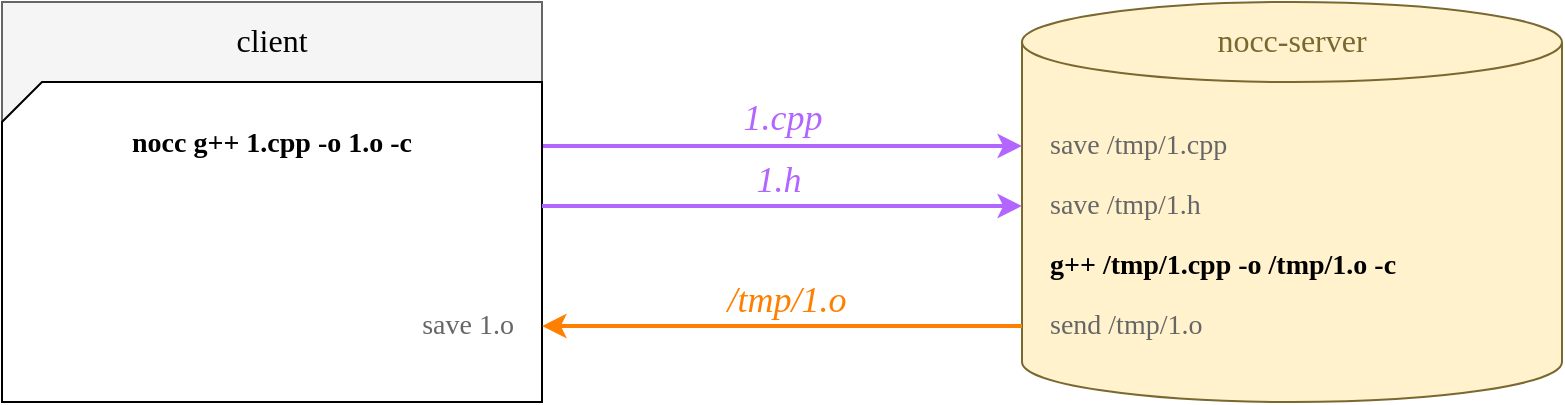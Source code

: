 <mxfile pages="14">
    <diagram id="UeIit79_a0k4H9fqS9ch" name="one-file">
        <mxGraphModel dx="2547" dy="726" grid="1" gridSize="10" guides="1" tooltips="1" connect="1" arrows="1" fold="1" page="1" pageScale="1" pageWidth="827" pageHeight="1169" math="0" shadow="0">
            <root>
                <mxCell id="0"/>
                <mxCell id="1" parent="0"/>
                <mxCell id="--A-ehk1uztAPd-do3Gg-1" value="" style="shape=cylinder3;whiteSpace=wrap;html=1;boundedLbl=1;backgroundOutline=1;size=20;gradientColor=none;sketch=0;fillStyle=auto;fillColor=#fff2cc;strokeColor=#7A6831;" parent="1" vertex="1">
                    <mxGeometry x="530" y="120" width="270" height="200" as="geometry"/>
                </mxCell>
                <mxCell id="--A-ehk1uztAPd-do3Gg-3" value="" style="rounded=0;whiteSpace=wrap;html=1;fillColor=#f5f5f5;fontColor=#333333;strokeColor=#666666;" parent="1" vertex="1">
                    <mxGeometry x="20" y="120" width="270" height="200" as="geometry"/>
                </mxCell>
                <mxCell id="--A-ehk1uztAPd-do3Gg-9" value="nocc-server" style="text;html=1;strokeColor=none;fillColor=none;align=center;verticalAlign=middle;whiteSpace=wrap;rounded=0;sketch=0;fillStyle=auto;fontSize=16;fontFamily=Verdana;fontColor=#7A6831;" parent="1" vertex="1">
                    <mxGeometry x="530" y="124" width="270" height="30" as="geometry"/>
                </mxCell>
                <mxCell id="--A-ehk1uztAPd-do3Gg-12" value="client" style="text;html=1;strokeColor=none;fillColor=none;align=center;verticalAlign=middle;whiteSpace=wrap;rounded=0;sketch=0;fillStyle=auto;fontSize=16;fontFamily=Verdana;" parent="1" vertex="1">
                    <mxGeometry x="20" y="124" width="270" height="30" as="geometry"/>
                </mxCell>
                <mxCell id="--A-ehk1uztAPd-do3Gg-29" value="&amp;nbsp; 1.cpp&amp;nbsp;&amp;nbsp;" style="edgeStyle=none;rounded=0;orthogonalLoop=1;jettySize=auto;html=1;exitX=1;exitY=0.5;exitDx=0;exitDy=0;exitPerimeter=0;entryX=0;entryY=0.6;entryDx=0;entryDy=0;entryPerimeter=0;fontFamily=Verdana;fontSize=18;fontColor=#B266FF;fontStyle=2;labelPosition=center;verticalLabelPosition=top;align=center;verticalAlign=bottom;strokeColor=#B266FF;strokeWidth=2;" parent="1" edge="1">
                    <mxGeometry relative="1" as="geometry">
                        <mxPoint x="290" y="192" as="sourcePoint"/>
                        <mxPoint x="530" y="192" as="targetPoint"/>
                    </mxGeometry>
                </mxCell>
                <mxCell id="--A-ehk1uztAPd-do3Gg-22" value="nocc g++ 1.cpp -o 1.o -c" style="shape=card;whiteSpace=wrap;html=1;sketch=0;fillStyle=auto;fontSize=14;fontColor=#000000;fillColor=default;gradientColor=none;fontFamily=MonacoB2;fontStyle=1;size=20;verticalAlign=top;spacingTop=16;" parent="1" vertex="1">
                    <mxGeometry x="20" y="160" width="270" height="160" as="geometry"/>
                </mxCell>
                <mxCell id="--A-ehk1uztAPd-do3Gg-27" value="save /tmp/1.cpp" style="text;html=1;strokeColor=none;fillColor=none;align=left;verticalAlign=middle;whiteSpace=wrap;rounded=0;sketch=0;fillStyle=auto;fontFamily=Verdana;fontSize=14;fontColor=#666;" parent="1" vertex="1">
                    <mxGeometry x="542" y="177" width="180" height="30" as="geometry"/>
                </mxCell>
                <mxCell id="--A-ehk1uztAPd-do3Gg-30" style="edgeStyle=none;rounded=0;orthogonalLoop=1;jettySize=auto;html=1;exitX=1;exitY=0.5;exitDx=0;exitDy=0;exitPerimeter=0;entryX=0;entryY=0.6;entryDx=0;entryDy=0;entryPerimeter=0;fontFamily=Helvetica;fontSize=16;fontColor=#000000;strokeColor=#B266FF;strokeWidth=2;" parent="1" edge="1">
                    <mxGeometry relative="1" as="geometry">
                        <mxPoint x="290" y="222" as="sourcePoint"/>
                        <mxPoint x="530" y="222" as="targetPoint"/>
                    </mxGeometry>
                </mxCell>
                <mxCell id="--A-ehk1uztAPd-do3Gg-41" value="1.h" style="edgeLabel;html=1;align=center;verticalAlign=bottom;resizable=0;points=[];fontSize=18;fontFamily=Verdana;fontColor=#B266FF;fontStyle=2;labelPosition=center;verticalLabelPosition=top;" parent="--A-ehk1uztAPd-do3Gg-30" vertex="1" connectable="0">
                    <mxGeometry x="-0.017" relative="1" as="geometry">
                        <mxPoint as="offset"/>
                    </mxGeometry>
                </mxCell>
                <mxCell id="--A-ehk1uztAPd-do3Gg-31" value="save /tmp/1.h" style="text;html=1;strokeColor=none;fillColor=none;align=left;verticalAlign=middle;whiteSpace=wrap;rounded=0;sketch=0;fillStyle=auto;fontFamily=Verdana;fontSize=14;fontColor=#666;" parent="1" vertex="1">
                    <mxGeometry x="542" y="207" width="180" height="30" as="geometry"/>
                </mxCell>
                <mxCell id="--A-ehk1uztAPd-do3Gg-32" value="g++ /tmp/1.cpp -o /tmp/1.o -c" style="text;html=1;strokeColor=none;fillColor=none;align=left;verticalAlign=middle;whiteSpace=wrap;rounded=0;sketch=0;fillStyle=auto;fontFamily=MonacoB2;fontSize=14;fontColor=#000000;fontStyle=1" parent="1" vertex="1">
                    <mxGeometry x="542" y="237" width="250" height="30" as="geometry"/>
                </mxCell>
                <mxCell id="--A-ehk1uztAPd-do3Gg-35" value="save 1.o" style="text;html=1;strokeColor=none;fillColor=none;align=right;verticalAlign=middle;whiteSpace=wrap;rounded=0;sketch=0;fillStyle=auto;fontFamily=Verdana;fontSize=14;fontColor=#666666;" parent="1" vertex="1">
                    <mxGeometry x="98" y="267" width="180" height="30" as="geometry"/>
                </mxCell>
                <mxCell id="--A-ehk1uztAPd-do3Gg-39" value="send /tmp/1.o" style="text;html=1;strokeColor=none;fillColor=none;align=left;verticalAlign=middle;whiteSpace=wrap;rounded=0;sketch=0;fillStyle=auto;fontFamily=Verdana;fontSize=14;fontColor=#666;" parent="1" vertex="1">
                    <mxGeometry x="542" y="267" width="180" height="30" as="geometry"/>
                </mxCell>
                <mxCell id="hTrclMG418u-IsEwZV44-2" style="edgeStyle=none;rounded=0;orthogonalLoop=1;jettySize=auto;html=1;exitX=1;exitY=0.5;exitDx=0;exitDy=0;exitPerimeter=0;entryX=0;entryY=0.6;entryDx=0;entryDy=0;entryPerimeter=0;fontFamily=Helvetica;fontSize=16;fontColor=#000000;strokeColor=#FF8000;strokeWidth=2;" parent="1" edge="1">
                    <mxGeometry relative="1" as="geometry">
                        <mxPoint x="530" y="282" as="sourcePoint"/>
                        <mxPoint x="290" y="282" as="targetPoint"/>
                    </mxGeometry>
                </mxCell>
                <mxCell id="hTrclMG418u-IsEwZV44-3" value="/tmp/1.o" style="edgeLabel;html=1;align=center;verticalAlign=bottom;resizable=0;points=[];fontSize=18;fontFamily=Verdana;fontColor=#FF8000;fontStyle=2;labelPosition=center;verticalLabelPosition=top;" parent="hTrclMG418u-IsEwZV44-2" vertex="1" connectable="0">
                    <mxGeometry x="-0.017" relative="1" as="geometry">
                        <mxPoint as="offset"/>
                    </mxGeometry>
                </mxCell>
            </root>
        </mxGraphModel>
    </diagram>
    <diagram name="many-files" id="gPniuafVoosjBgZ5cxiO">
        <mxGraphModel dx="2547" dy="726" grid="1" gridSize="10" guides="1" tooltips="1" connect="1" arrows="1" fold="1" page="1" pageScale="1" pageWidth="827" pageHeight="1169" math="0" shadow="0">
            <root>
                <mxCell id="yuqDVmqB1aJnzlH8AANx-0"/>
                <mxCell id="yuqDVmqB1aJnzlH8AANx-1" parent="yuqDVmqB1aJnzlH8AANx-0"/>
                <mxCell id="0A0kMg3eCqBIl_MBedI8-12" value="" style="shape=cylinder3;whiteSpace=wrap;html=1;boundedLbl=1;backgroundOutline=1;size=11;gradientColor=none;sketch=0;fillStyle=auto;fillColor=#fff2cc;strokeColor=#7A6831;" parent="yuqDVmqB1aJnzlH8AANx-1" vertex="1">
                    <mxGeometry x="530" y="334" width="270" height="46" as="geometry"/>
                </mxCell>
                <mxCell id="0A0kMg3eCqBIl_MBedI8-18" value="nocc-server 5" style="text;strokeColor=none;fillColor=none;align=center;verticalAlign=middle;whiteSpace=wrap;rounded=0;sketch=0;fillStyle=auto;fontSize=14;fontFamily=Verdana;fontStyle=0;horizontal=1;html=1;spacing=2;fontColor=#7A6831;" parent="yuqDVmqB1aJnzlH8AANx-1" vertex="1">
                    <mxGeometry x="530" y="329" width="270" height="30" as="geometry"/>
                </mxCell>
                <mxCell id="0A0kMg3eCqBIl_MBedI8-11" value="" style="shape=cylinder3;whiteSpace=wrap;html=1;boundedLbl=1;backgroundOutline=1;size=11;gradientColor=none;sketch=0;fillStyle=auto;fillColor=#fff2cc;strokeColor=#7A6831;" parent="yuqDVmqB1aJnzlH8AANx-1" vertex="1">
                    <mxGeometry x="530" y="294" width="270" height="46" as="geometry"/>
                </mxCell>
                <mxCell id="0A0kMg3eCqBIl_MBedI8-17" value="nocc-server 4" style="text;strokeColor=none;fillColor=none;align=center;verticalAlign=middle;whiteSpace=wrap;rounded=0;sketch=0;fillStyle=auto;fontSize=14;fontFamily=Verdana;fontStyle=0;horizontal=1;html=1;spacing=2;fontColor=#7A6831;" parent="yuqDVmqB1aJnzlH8AANx-1" vertex="1">
                    <mxGeometry x="530" y="289" width="270" height="30" as="geometry"/>
                </mxCell>
                <mxCell id="yuqDVmqB1aJnzlH8AANx-3" value="" style="rounded=0;whiteSpace=wrap;html=1;fillColor=#f5f5f5;fontColor=#333333;strokeColor=#666666;" parent="yuqDVmqB1aJnzlH8AANx-1" vertex="1">
                    <mxGeometry x="20" y="120" width="270" height="190" as="geometry"/>
                </mxCell>
                <mxCell id="yuqDVmqB1aJnzlH8AANx-5" value="client" style="text;html=1;strokeColor=none;fillColor=none;align=center;verticalAlign=middle;whiteSpace=wrap;rounded=0;sketch=0;fillStyle=auto;fontSize=16;fontFamily=Verdana;" parent="yuqDVmqB1aJnzlH8AANx-1" vertex="1">
                    <mxGeometry x="20" y="124" width="270" height="30" as="geometry"/>
                </mxCell>
                <mxCell id="yuqDVmqB1aJnzlH8AANx-7" value="nocc g++ 1.cpp -o 1.o -c" style="shape=card;whiteSpace=wrap;html=1;sketch=0;fillStyle=auto;fontSize=14;fontColor=#000000;fillColor=default;gradientColor=none;fontFamily=MonacoB2;fontStyle=1;size=20;verticalAlign=top;spacingTop=0;" parent="yuqDVmqB1aJnzlH8AANx-1" vertex="1">
                    <mxGeometry x="20" y="160" width="270" height="30" as="geometry"/>
                </mxCell>
                <mxCell id="yuqDVmqB1aJnzlH8AANx-19" value="nocc g++ 2.cpp -o 2.o -c" style="shape=card;whiteSpace=wrap;html=1;sketch=0;fillStyle=auto;fontSize=14;fontColor=#000000;fillColor=default;gradientColor=none;fontFamily=MonacoB2;fontStyle=1;size=20;verticalAlign=top;spacingTop=0;" parent="yuqDVmqB1aJnzlH8AANx-1" vertex="1">
                    <mxGeometry x="20" y="190" width="270" height="30" as="geometry"/>
                </mxCell>
                <mxCell id="yuqDVmqB1aJnzlH8AANx-20" value="nocc g++ 3.cpp -o 3.o -c" style="shape=card;whiteSpace=wrap;html=1;sketch=0;fillStyle=auto;fontSize=14;fontColor=#000000;fillColor=default;gradientColor=none;fontFamily=MonacoB2;fontStyle=1;size=20;verticalAlign=top;spacingTop=0;" parent="yuqDVmqB1aJnzlH8AANx-1" vertex="1">
                    <mxGeometry x="20" y="220" width="270" height="30" as="geometry"/>
                </mxCell>
                <mxCell id="yuqDVmqB1aJnzlH8AANx-21" value="..." style="shape=card;whiteSpace=wrap;html=1;sketch=0;fillStyle=auto;fontSize=14;fontColor=#000000;fillColor=default;gradientColor=none;fontFamily=MonacoB2;fontStyle=1;size=20;verticalAlign=top;spacingTop=0;" parent="yuqDVmqB1aJnzlH8AANx-1" vertex="1">
                    <mxGeometry x="20" y="250" width="270" height="30" as="geometry"/>
                </mxCell>
                <mxCell id="yuqDVmqB1aJnzlH8AANx-22" value="nocc g++ N.cpp -o N.o -c" style="shape=card;whiteSpace=wrap;html=1;sketch=0;fillStyle=auto;fontSize=14;fontColor=#000000;fillColor=default;gradientColor=none;fontFamily=MonacoB2;fontStyle=1;size=20;verticalAlign=top;spacingTop=0;" parent="yuqDVmqB1aJnzlH8AANx-1" vertex="1">
                    <mxGeometry x="20" y="280" width="270" height="30" as="geometry"/>
                </mxCell>
                <mxCell id="yuqDVmqB1aJnzlH8AANx-23" value="" style="shape=cylinder3;whiteSpace=wrap;html=1;boundedLbl=1;backgroundOutline=1;size=11;sketch=0;fillStyle=auto;fillColor=#fff2cc;strokeColor=#7A6831;" parent="yuqDVmqB1aJnzlH8AANx-1" vertex="1">
                    <mxGeometry x="530" y="34" width="270" height="100" as="geometry"/>
                </mxCell>
                <mxCell id="0A0kMg3eCqBIl_MBedI8-0" value="g++ ... 2.cpp" style="text;html=1;strokeColor=none;fillColor=none;align=left;verticalAlign=middle;whiteSpace=wrap;rounded=0;sketch=0;fillStyle=auto;fontFamily=MonacoB2;fontSize=14;fontColor=#000000;fontStyle=1" parent="yuqDVmqB1aJnzlH8AANx-1" vertex="1">
                    <mxGeometry x="540" y="56" width="250" height="30" as="geometry"/>
                </mxCell>
                <mxCell id="0A0kMg3eCqBIl_MBedI8-1" value="g++ ... 6.cpp" style="text;html=1;strokeColor=none;fillColor=none;align=left;verticalAlign=middle;whiteSpace=wrap;rounded=0;sketch=0;fillStyle=auto;fontFamily=MonacoB2;fontSize=14;fontColor=#000000;fontStyle=1" parent="yuqDVmqB1aJnzlH8AANx-1" vertex="1">
                    <mxGeometry x="540" y="76" width="250" height="30" as="geometry"/>
                </mxCell>
                <mxCell id="0A0kMg3eCqBIl_MBedI8-2" value="g++ ... 18.cpp" style="text;html=1;strokeColor=none;fillColor=none;align=left;verticalAlign=middle;whiteSpace=wrap;rounded=0;sketch=0;fillStyle=auto;fontFamily=MonacoB2;fontSize=14;fontColor=#000000;fontStyle=1" parent="yuqDVmqB1aJnzlH8AANx-1" vertex="1">
                    <mxGeometry x="540" y="96" width="250" height="30" as="geometry"/>
                </mxCell>
                <mxCell id="0A0kMg3eCqBIl_MBedI8-3" value="" style="shape=cylinder3;whiteSpace=wrap;html=1;boundedLbl=1;backgroundOutline=1;size=11;sketch=0;fillStyle=auto;fillColor=#fff2cc;strokeColor=#7A6831;" parent="yuqDVmqB1aJnzlH8AANx-1" vertex="1">
                    <mxGeometry x="530" y="144" width="270" height="100" as="geometry"/>
                </mxCell>
                <mxCell id="0A0kMg3eCqBIl_MBedI8-4" value="g++ ... 1.cpp" style="text;html=1;strokeColor=none;fillColor=none;align=left;verticalAlign=middle;whiteSpace=wrap;rounded=0;sketch=0;fillStyle=auto;fontFamily=MonacoB2;fontSize=14;fontColor=#000000;fontStyle=1" parent="yuqDVmqB1aJnzlH8AANx-1" vertex="1">
                    <mxGeometry x="540" y="166" width="250" height="30" as="geometry"/>
                </mxCell>
                <mxCell id="0A0kMg3eCqBIl_MBedI8-5" value="g++ ... 15.cpp" style="text;html=1;strokeColor=none;fillColor=none;align=left;verticalAlign=middle;whiteSpace=wrap;rounded=0;sketch=0;fillStyle=auto;fontFamily=MonacoB2;fontSize=14;fontColor=#000000;fontStyle=1" parent="yuqDVmqB1aJnzlH8AANx-1" vertex="1">
                    <mxGeometry x="540" y="186" width="250" height="30" as="geometry"/>
                </mxCell>
                <mxCell id="0A0kMg3eCqBIl_MBedI8-6" value="g++ ... 21.cpp" style="text;html=1;strokeColor=none;fillColor=none;align=left;verticalAlign=middle;whiteSpace=wrap;rounded=0;sketch=0;fillStyle=auto;fontFamily=MonacoB2;fontSize=14;fontColor=#000000;fontStyle=1" parent="yuqDVmqB1aJnzlH8AANx-1" vertex="1">
                    <mxGeometry x="540" y="206" width="250" height="30" as="geometry"/>
                </mxCell>
                <mxCell id="0A0kMg3eCqBIl_MBedI8-7" value="" style="shape=cylinder3;whiteSpace=wrap;html=1;boundedLbl=1;backgroundOutline=1;size=11;gradientColor=none;sketch=0;fillStyle=auto;fillColor=#fff2cc;strokeColor=#7A6831;" parent="yuqDVmqB1aJnzlH8AANx-1" vertex="1">
                    <mxGeometry x="530" y="254" width="270" height="46" as="geometry"/>
                </mxCell>
                <mxCell id="0A0kMg3eCqBIl_MBedI8-14" value="nocc-server 1" style="text;strokeColor=none;fillColor=none;align=center;verticalAlign=middle;whiteSpace=wrap;rounded=0;sketch=0;fillStyle=auto;fontSize=14;fontFamily=Verdana;fontStyle=0;horizontal=1;html=1;spacing=2;fontColor=#7A6831;" parent="yuqDVmqB1aJnzlH8AANx-1" vertex="1">
                    <mxGeometry x="530" y="29" width="270" height="30" as="geometry"/>
                </mxCell>
                <mxCell id="0A0kMg3eCqBIl_MBedI8-15" value="nocc-server 2" style="text;strokeColor=none;fillColor=none;align=center;verticalAlign=middle;whiteSpace=wrap;rounded=0;sketch=0;fillStyle=auto;fontSize=14;fontFamily=Verdana;fontStyle=0;horizontal=1;html=1;spacing=2;fontColor=#7A6831;" parent="yuqDVmqB1aJnzlH8AANx-1" vertex="1">
                    <mxGeometry x="530" y="139" width="270" height="30" as="geometry"/>
                </mxCell>
                <mxCell id="0A0kMg3eCqBIl_MBedI8-16" value="nocc-server 3" style="text;strokeColor=none;fillColor=none;align=center;verticalAlign=middle;whiteSpace=wrap;rounded=0;sketch=0;fillStyle=auto;fontSize=14;fontFamily=Verdana;fontStyle=0;horizontal=1;html=1;spacing=2;fontColor=#7A6831;" parent="yuqDVmqB1aJnzlH8AANx-1" vertex="1">
                    <mxGeometry x="530" y="249" width="270" height="30" as="geometry"/>
                </mxCell>
                <mxCell id="0A0kMg3eCqBIl_MBedI8-19" value="g++ ..." style="text;html=1;strokeColor=none;fillColor=none;align=left;verticalAlign=middle;whiteSpace=wrap;rounded=0;sketch=0;fillStyle=auto;fontFamily=MonacoB2;fontSize=12;fontColor=#000000;fontStyle=1;rotation=5;" parent="yuqDVmqB1aJnzlH8AANx-1" vertex="1">
                    <mxGeometry x="539.32" y="269.64" width="81" height="30" as="geometry"/>
                </mxCell>
                <mxCell id="0A0kMg3eCqBIl_MBedI8-20" value="g++ ..." style="text;html=1;strokeColor=none;fillColor=none;align=left;verticalAlign=middle;whiteSpace=wrap;rounded=0;sketch=0;fillStyle=auto;fontFamily=MonacoB2;fontSize=12;fontColor=#000000;fontStyle=1;rotation=5;" parent="yuqDVmqB1aJnzlH8AANx-1" vertex="1">
                    <mxGeometry x="539.32" y="309.64" width="81" height="30" as="geometry"/>
                </mxCell>
                <mxCell id="0A0kMg3eCqBIl_MBedI8-21" value="g++ ..." style="text;html=1;strokeColor=none;fillColor=none;align=left;verticalAlign=middle;whiteSpace=wrap;rounded=0;sketch=0;fillStyle=auto;fontFamily=MonacoB2;fontSize=12;fontColor=#000000;fontStyle=1;rotation=5;" parent="yuqDVmqB1aJnzlH8AANx-1" vertex="1">
                    <mxGeometry x="539.32" y="349.64" width="81" height="30" as="geometry"/>
                </mxCell>
                <mxCell id="GreGXOvwAEvuSqYzBzMU-43" value="" style="endArrow=classic;html=1;rounded=0;fontFamily=Verdana;fontSize=12;fontColor=#B266FF;strokeWidth=2;strokeColor=#B266FF;" parent="yuqDVmqB1aJnzlH8AANx-1" edge="1">
                    <mxGeometry width="50" height="50" relative="1" as="geometry">
                        <mxPoint x="320.32" y="190" as="sourcePoint"/>
                        <mxPoint x="510" y="190" as="targetPoint"/>
                    </mxGeometry>
                </mxCell>
                <mxCell id="GreGXOvwAEvuSqYzBzMU-44" value="src files &lt;br&gt;&lt;font style=&quot;font-size: 14px&quot;&gt;(cpp/h/hxx/inc/pch/...)&lt;/font&gt;" style="text;html=1;strokeColor=none;fillColor=none;align=left;verticalAlign=middle;whiteSpace=wrap;rounded=0;sketch=0;fillStyle=auto;fontFamily=Verdana;fontSize=18;fontColor=#B266FF;" parent="yuqDVmqB1aJnzlH8AANx-1" vertex="1">
                    <mxGeometry x="320.32" y="140" width="189.68" height="40" as="geometry"/>
                </mxCell>
                <mxCell id="GreGXOvwAEvuSqYzBzMU-45" value="" style="endArrow=classic;html=1;rounded=0;fontFamily=Verdana;fontSize=12;fontColor=#7A6831;strokeWidth=2;strokeColor=#FF8000;" parent="yuqDVmqB1aJnzlH8AANx-1" edge="1">
                    <mxGeometry width="50" height="50" relative="1" as="geometry">
                        <mxPoint x="510" y="280" as="sourcePoint"/>
                        <mxPoint x="320" y="280" as="targetPoint"/>
                    </mxGeometry>
                </mxCell>
                <mxCell id="GreGXOvwAEvuSqYzBzMU-46" value="compiled obj files&lt;br&gt;stderr" style="text;html=1;strokeColor=none;fillColor=none;align=right;verticalAlign=middle;whiteSpace=wrap;rounded=0;sketch=0;fillStyle=auto;fontFamily=Verdana;fontSize=18;fontColor=#FF8000;" parent="yuqDVmqB1aJnzlH8AANx-1" vertex="1">
                    <mxGeometry x="340" y="231.64" width="170" height="40.36" as="geometry"/>
                </mxCell>
            </root>
        </mxGraphModel>
    </diagram>
    <diagram id="PDn98JO2493q3Z5JxVw1" name="daemon">
        <mxGraphModel dx="2547" dy="726" grid="1" gridSize="10" guides="1" tooltips="1" connect="1" arrows="1" fold="1" page="1" pageScale="1" pageWidth="827" pageHeight="1169" math="0" shadow="0">
            <root>
                <mxCell id="QyA3gau1I1b-mTRyT76p-0"/>
                <mxCell id="QyA3gau1I1b-mTRyT76p-1" parent="QyA3gau1I1b-mTRyT76p-0"/>
                <mxCell id="QyA3gau1I1b-mTRyT76p-3" value="" style="shape=cylinder3;whiteSpace=wrap;html=1;boundedLbl=1;backgroundOutline=1;size=11;gradientColor=none;sketch=0;fillStyle=auto;fillColor=#fff2cc;strokeColor=#7A6831;" parent="QyA3gau1I1b-mTRyT76p-1" vertex="1">
                    <mxGeometry x="530" y="334" width="270" height="46" as="geometry"/>
                </mxCell>
                <mxCell id="QyA3gau1I1b-mTRyT76p-6" value="nocc-server 5" style="text;strokeColor=none;fillColor=none;align=center;verticalAlign=middle;whiteSpace=wrap;rounded=0;sketch=0;fillStyle=auto;fontSize=14;fontFamily=Verdana;fontStyle=0;horizontal=1;html=1;spacing=2;fontColor=#7A6831;" parent="QyA3gau1I1b-mTRyT76p-1" vertex="1">
                    <mxGeometry x="530" y="329" width="270" height="30" as="geometry"/>
                </mxCell>
                <mxCell id="QyA3gau1I1b-mTRyT76p-7" value="" style="shape=cylinder3;whiteSpace=wrap;html=1;boundedLbl=1;backgroundOutline=1;size=11;gradientColor=none;sketch=0;fillStyle=auto;fillColor=#fff2cc;strokeColor=#7A6831;" parent="QyA3gau1I1b-mTRyT76p-1" vertex="1">
                    <mxGeometry x="530" y="294" width="270" height="46" as="geometry"/>
                </mxCell>
                <mxCell id="QyA3gau1I1b-mTRyT76p-9" value="nocc-server 4" style="text;strokeColor=none;fillColor=none;align=center;verticalAlign=middle;whiteSpace=wrap;rounded=0;sketch=0;fillStyle=auto;fontSize=14;fontFamily=Verdana;fontStyle=0;horizontal=1;html=1;spacing=2;fontColor=#7A6831;" parent="QyA3gau1I1b-mTRyT76p-1" vertex="1">
                    <mxGeometry x="530" y="289" width="270" height="30" as="geometry"/>
                </mxCell>
                <mxCell id="QyA3gau1I1b-mTRyT76p-10" value="" style="rounded=0;whiteSpace=wrap;html=1;fillColor=#f5f5f5;fontColor=#333333;strokeColor=#666666;" parent="QyA3gau1I1b-mTRyT76p-1" vertex="1">
                    <mxGeometry x="20" y="40" width="270" height="330" as="geometry"/>
                </mxCell>
                <mxCell id="QyA3gau1I1b-mTRyT76p-11" value="client" style="text;html=1;strokeColor=none;fillColor=none;align=center;verticalAlign=middle;whiteSpace=wrap;rounded=0;sketch=0;fillStyle=auto;fontSize=16;fontFamily=Verdana;flipH=1;" parent="QyA3gau1I1b-mTRyT76p-1" vertex="1">
                    <mxGeometry x="20" y="44" width="270" height="30" as="geometry"/>
                </mxCell>
                <mxCell id="QyA3gau1I1b-mTRyT76p-13" value="nocc g++ 1.cpp -o 1.o -c" style="shape=card;whiteSpace=wrap;html=1;sketch=0;fillStyle=auto;fontSize=14;fontColor=#000000;fillColor=default;gradientColor=none;fontFamily=MonacoB2;fontStyle=1;size=20;verticalAlign=top;spacingTop=0;" parent="QyA3gau1I1b-mTRyT76p-1" vertex="1">
                    <mxGeometry x="20" y="220" width="270" height="30" as="geometry"/>
                </mxCell>
                <mxCell id="QyA3gau1I1b-mTRyT76p-15" value="nocc g++ 2.cpp -o 2.o -c" style="shape=card;whiteSpace=wrap;html=1;sketch=0;fillStyle=auto;fontSize=14;fontColor=#000000;fillColor=default;gradientColor=none;fontFamily=MonacoB2;fontStyle=1;size=20;verticalAlign=top;spacingTop=0;" parent="QyA3gau1I1b-mTRyT76p-1" vertex="1">
                    <mxGeometry x="20" y="250" width="270" height="30" as="geometry"/>
                </mxCell>
                <mxCell id="QyA3gau1I1b-mTRyT76p-17" value="nocc g++ 3.cpp -o 3.o -c" style="shape=card;whiteSpace=wrap;html=1;sketch=0;fillStyle=auto;fontSize=14;fontColor=#000000;fillColor=default;gradientColor=none;fontFamily=MonacoB2;fontStyle=1;size=20;verticalAlign=top;spacingTop=0;" parent="QyA3gau1I1b-mTRyT76p-1" vertex="1">
                    <mxGeometry x="20" y="280" width="270" height="30" as="geometry"/>
                </mxCell>
                <mxCell id="QyA3gau1I1b-mTRyT76p-25" value="..." style="shape=card;whiteSpace=wrap;html=1;sketch=0;fillStyle=auto;fontSize=14;fontColor=#000000;fillColor=default;gradientColor=none;fontFamily=MonacoB2;fontStyle=1;size=20;verticalAlign=top;spacingTop=0;" parent="QyA3gau1I1b-mTRyT76p-1" vertex="1">
                    <mxGeometry x="20" y="310" width="270" height="30" as="geometry"/>
                </mxCell>
                <mxCell id="QyA3gau1I1b-mTRyT76p-27" value="nocc g++ N.cpp -o N.o -c" style="shape=card;whiteSpace=wrap;html=1;sketch=0;fillStyle=auto;fontSize=14;fontColor=#000000;fillColor=default;gradientColor=none;fontFamily=MonacoB2;fontStyle=1;size=20;verticalAlign=top;spacingTop=0;" parent="QyA3gau1I1b-mTRyT76p-1" vertex="1">
                    <mxGeometry x="20" y="340" width="270" height="30" as="geometry"/>
                </mxCell>
                <mxCell id="QyA3gau1I1b-mTRyT76p-64" style="edgeStyle=none;rounded=0;orthogonalLoop=1;jettySize=auto;html=1;exitX=0;exitY=0;exitDx=0;exitDy=69.5;exitPerimeter=0;fontFamily=Verdana;fontSize=12;fontColor=#000;strokeWidth=1;strokeColor=#FF8000;" parent="QyA3gau1I1b-mTRyT76p-1" source="QyA3gau1I1b-mTRyT76p-29" edge="1">
                    <mxGeometry relative="1" as="geometry">
                        <mxPoint x="270" y="110" as="targetPoint"/>
                    </mxGeometry>
                </mxCell>
                <mxCell id="QyA3gau1I1b-mTRyT76p-29" value="" style="shape=cylinder3;whiteSpace=wrap;html=1;boundedLbl=1;backgroundOutline=1;size=11;sketch=0;fillStyle=auto;fillColor=#fff2cc;strokeColor=#7A6831;" parent="QyA3gau1I1b-mTRyT76p-1" vertex="1">
                    <mxGeometry x="530" y="34" width="270" height="100" as="geometry"/>
                </mxCell>
                <mxCell id="QyA3gau1I1b-mTRyT76p-30" value="g++ ... 2.cpp" style="text;html=1;strokeColor=none;fillColor=none;align=left;verticalAlign=middle;whiteSpace=wrap;rounded=0;sketch=0;fillStyle=auto;fontFamily=MonacoB2;fontSize=14;fontColor=#000000;fontStyle=1" parent="QyA3gau1I1b-mTRyT76p-1" vertex="1">
                    <mxGeometry x="540" y="56" width="250" height="30" as="geometry"/>
                </mxCell>
                <mxCell id="QyA3gau1I1b-mTRyT76p-31" value="g++ ... 6.cpp" style="text;html=1;strokeColor=none;fillColor=none;align=left;verticalAlign=middle;whiteSpace=wrap;rounded=0;sketch=0;fillStyle=auto;fontFamily=MonacoB2;fontSize=14;fontColor=#000000;fontStyle=1" parent="QyA3gau1I1b-mTRyT76p-1" vertex="1">
                    <mxGeometry x="540" y="76" width="250" height="30" as="geometry"/>
                </mxCell>
                <mxCell id="QyA3gau1I1b-mTRyT76p-32" value="g++ ... 18.cpp" style="text;html=1;strokeColor=none;fillColor=none;align=left;verticalAlign=middle;whiteSpace=wrap;rounded=0;sketch=0;fillStyle=auto;fontFamily=MonacoB2;fontSize=14;fontColor=#000000;fontStyle=1" parent="QyA3gau1I1b-mTRyT76p-1" vertex="1">
                    <mxGeometry x="540" y="96" width="250" height="30" as="geometry"/>
                </mxCell>
                <mxCell id="QyA3gau1I1b-mTRyT76p-66" style="edgeStyle=none;rounded=0;orthogonalLoop=1;jettySize=auto;html=1;exitX=0;exitY=0;exitDx=0;exitDy=69.5;exitPerimeter=0;entryX=1;entryY=0.5;entryDx=0;entryDy=0;fontFamily=Verdana;fontSize=12;fontColor=#000;strokeWidth=1;strokeColor=#FF8000;" parent="QyA3gau1I1b-mTRyT76p-1" source="QyA3gau1I1b-mTRyT76p-35" target="QyA3gau1I1b-mTRyT76p-50" edge="1">
                    <mxGeometry relative="1" as="geometry"/>
                </mxCell>
                <mxCell id="QyA3gau1I1b-mTRyT76p-35" value="" style="shape=cylinder3;whiteSpace=wrap;html=1;boundedLbl=1;backgroundOutline=1;size=11;sketch=0;fillStyle=auto;fillColor=#fff2cc;strokeColor=#7A6831;" parent="QyA3gau1I1b-mTRyT76p-1" vertex="1">
                    <mxGeometry x="530" y="144" width="270" height="100" as="geometry"/>
                </mxCell>
                <mxCell id="QyA3gau1I1b-mTRyT76p-36" value="g++ ... 1.cpp" style="text;html=1;strokeColor=none;fillColor=none;align=left;verticalAlign=middle;whiteSpace=wrap;rounded=0;sketch=0;fillStyle=auto;fontFamily=MonacoB2;fontSize=14;fontColor=#000000;fontStyle=1" parent="QyA3gau1I1b-mTRyT76p-1" vertex="1">
                    <mxGeometry x="540" y="166" width="250" height="30" as="geometry"/>
                </mxCell>
                <mxCell id="QyA3gau1I1b-mTRyT76p-37" value="g++ ... 15.cpp" style="text;html=1;strokeColor=none;fillColor=none;align=left;verticalAlign=middle;whiteSpace=wrap;rounded=0;sketch=0;fillStyle=auto;fontFamily=MonacoB2;fontSize=14;fontColor=#000000;fontStyle=1" parent="QyA3gau1I1b-mTRyT76p-1" vertex="1">
                    <mxGeometry x="540" y="186" width="250" height="30" as="geometry"/>
                </mxCell>
                <mxCell id="QyA3gau1I1b-mTRyT76p-38" value="g++ ... 21.cpp" style="text;html=1;strokeColor=none;fillColor=none;align=left;verticalAlign=middle;whiteSpace=wrap;rounded=0;sketch=0;fillStyle=auto;fontFamily=MonacoB2;fontSize=14;fontColor=#000000;fontStyle=1" parent="QyA3gau1I1b-mTRyT76p-1" vertex="1">
                    <mxGeometry x="540" y="206" width="250" height="30" as="geometry"/>
                </mxCell>
                <mxCell id="QyA3gau1I1b-mTRyT76p-39" value="" style="shape=cylinder3;whiteSpace=wrap;html=1;boundedLbl=1;backgroundOutline=1;size=11;gradientColor=none;sketch=0;fillStyle=auto;fillColor=#fff2cc;strokeColor=#7A6831;" parent="QyA3gau1I1b-mTRyT76p-1" vertex="1">
                    <mxGeometry x="530" y="254" width="270" height="46" as="geometry"/>
                </mxCell>
                <mxCell id="QyA3gau1I1b-mTRyT76p-40" value="nocc-server 1" style="text;strokeColor=none;fillColor=none;align=center;verticalAlign=middle;whiteSpace=wrap;rounded=0;sketch=0;fillStyle=auto;fontSize=14;fontFamily=Verdana;fontStyle=0;horizontal=1;html=1;spacing=2;fontColor=#7A6831;" parent="QyA3gau1I1b-mTRyT76p-1" vertex="1">
                    <mxGeometry x="530" y="29" width="270" height="30" as="geometry"/>
                </mxCell>
                <mxCell id="QyA3gau1I1b-mTRyT76p-41" value="nocc-server 2" style="text;strokeColor=none;fillColor=none;align=center;verticalAlign=middle;whiteSpace=wrap;rounded=0;sketch=0;fillStyle=auto;fontSize=14;fontFamily=Verdana;fontStyle=0;horizontal=1;html=1;spacing=2;fontColor=#7A6831;" parent="QyA3gau1I1b-mTRyT76p-1" vertex="1">
                    <mxGeometry x="530" y="139" width="270" height="30" as="geometry"/>
                </mxCell>
                <mxCell id="QyA3gau1I1b-mTRyT76p-42" value="nocc-server 3" style="text;strokeColor=none;fillColor=none;align=center;verticalAlign=middle;whiteSpace=wrap;rounded=0;sketch=0;fillStyle=auto;fontSize=14;fontFamily=Verdana;fontStyle=0;horizontal=1;html=1;spacing=2;fontColor=#7A6831;" parent="QyA3gau1I1b-mTRyT76p-1" vertex="1">
                    <mxGeometry x="530" y="249" width="270" height="30" as="geometry"/>
                </mxCell>
                <mxCell id="QyA3gau1I1b-mTRyT76p-43" value="g++ ..." style="text;html=1;strokeColor=none;fillColor=none;align=left;verticalAlign=middle;whiteSpace=wrap;rounded=0;sketch=0;fillStyle=auto;fontFamily=MonacoB2;fontSize=12;fontColor=#000000;fontStyle=1;rotation=5;" parent="QyA3gau1I1b-mTRyT76p-1" vertex="1">
                    <mxGeometry x="539.32" y="269.64" width="81" height="30" as="geometry"/>
                </mxCell>
                <mxCell id="QyA3gau1I1b-mTRyT76p-44" value="g++ ..." style="text;html=1;strokeColor=none;fillColor=none;align=left;verticalAlign=middle;whiteSpace=wrap;rounded=0;sketch=0;fillStyle=auto;fontFamily=MonacoB2;fontSize=12;fontColor=#000000;fontStyle=1;rotation=5;" parent="QyA3gau1I1b-mTRyT76p-1" vertex="1">
                    <mxGeometry x="539.32" y="309.64" width="81" height="30" as="geometry"/>
                </mxCell>
                <mxCell id="QyA3gau1I1b-mTRyT76p-45" value="g++ ..." style="text;html=1;strokeColor=none;fillColor=none;align=left;verticalAlign=middle;whiteSpace=wrap;rounded=0;sketch=0;fillStyle=auto;fontFamily=MonacoB2;fontSize=12;fontColor=#000000;fontStyle=1;rotation=5;" parent="QyA3gau1I1b-mTRyT76p-1" vertex="1">
                    <mxGeometry x="539.32" y="349.64" width="81" height="30" as="geometry"/>
                </mxCell>
                <mxCell id="QyA3gau1I1b-mTRyT76p-47" value="src streaming" style="text;html=1;strokeColor=none;fillColor=none;align=left;verticalAlign=middle;whiteSpace=wrap;rounded=0;sketch=0;fillStyle=auto;fontFamily=Verdana;fontSize=18;fontColor=#B266FF;" parent="QyA3gau1I1b-mTRyT76p-1" vertex="1">
                    <mxGeometry x="330.32" y="44" width="109.68" height="30" as="geometry"/>
                </mxCell>
                <mxCell id="QyA3gau1I1b-mTRyT76p-49" value="obj streaming" style="text;html=1;strokeColor=none;fillColor=none;align=right;verticalAlign=middle;whiteSpace=wrap;rounded=0;sketch=0;fillStyle=auto;fontFamily=Verdana;fontSize=18;fontColor=#FF8000;" parent="QyA3gau1I1b-mTRyT76p-1" vertex="1">
                    <mxGeometry x="380" y="332" width="100" height="30" as="geometry"/>
                </mxCell>
                <mxCell id="QyA3gau1I1b-mTRyT76p-53" style="edgeStyle=none;rounded=0;orthogonalLoop=1;jettySize=auto;html=1;exitX=0.25;exitY=1;exitDx=0;exitDy=0;entryX=0.289;entryY=0.545;entryDx=0;entryDy=0;entryPerimeter=0;fontFamily=Verdana;fontSize=18;fontColor=#000;strokeWidth=1;" parent="QyA3gau1I1b-mTRyT76p-1" edge="1">
                    <mxGeometry relative="1" as="geometry">
                        <mxPoint x="92.5" y="177" as="sourcePoint"/>
                        <mxPoint x="93.03" y="219.85" as="targetPoint"/>
                    </mxGeometry>
                </mxCell>
                <mxCell id="QyA3gau1I1b-mTRyT76p-63" style="edgeStyle=none;rounded=0;orthogonalLoop=1;jettySize=auto;html=1;exitX=1;exitY=0.25;exitDx=0;exitDy=0;entryX=0;entryY=0;entryDx=0;entryDy=30.5;entryPerimeter=0;fontFamily=Verdana;fontSize=12;fontColor=#000;strokeWidth=1;strokeColor=#B266FF;" parent="QyA3gau1I1b-mTRyT76p-1" source="QyA3gau1I1b-mTRyT76p-50" target="QyA3gau1I1b-mTRyT76p-29" edge="1">
                    <mxGeometry relative="1" as="geometry"/>
                </mxCell>
                <mxCell id="QyA3gau1I1b-mTRyT76p-65" style="edgeStyle=none;rounded=0;orthogonalLoop=1;jettySize=auto;html=1;exitX=1;exitY=0.5;exitDx=0;exitDy=0;entryX=0;entryY=0;entryDx=0;entryDy=30.5;entryPerimeter=0;fontFamily=Verdana;fontSize=12;fontColor=#000;strokeWidth=1;strokeColor=#B266FF;" parent="QyA3gau1I1b-mTRyT76p-1" source="QyA3gau1I1b-mTRyT76p-50" target="QyA3gau1I1b-mTRyT76p-35" edge="1">
                    <mxGeometry relative="1" as="geometry"/>
                </mxCell>
                <mxCell id="QyA3gau1I1b-mTRyT76p-67" style="edgeStyle=none;rounded=0;orthogonalLoop=1;jettySize=auto;html=1;exitX=1;exitY=0.75;exitDx=0;exitDy=0;entryX=0;entryY=0.5;entryDx=0;entryDy=0;fontFamily=Verdana;fontSize=12;fontColor=#000;strokeWidth=1;strokeColor=#B266FF;" parent="QyA3gau1I1b-mTRyT76p-1" source="QyA3gau1I1b-mTRyT76p-50" target="QyA3gau1I1b-mTRyT76p-42" edge="1">
                    <mxGeometry relative="1" as="geometry"/>
                </mxCell>
                <mxCell id="QyA3gau1I1b-mTRyT76p-68" style="edgeStyle=none;rounded=0;orthogonalLoop=1;jettySize=auto;html=1;exitX=1;exitY=0.75;exitDx=0;exitDy=0;entryX=0;entryY=0.5;entryDx=0;entryDy=0;fontFamily=Verdana;fontSize=12;fontColor=#000;strokeWidth=1;strokeColor=#B266FF;" parent="QyA3gau1I1b-mTRyT76p-1" source="QyA3gau1I1b-mTRyT76p-50" target="QyA3gau1I1b-mTRyT76p-9" edge="1">
                    <mxGeometry relative="1" as="geometry"/>
                </mxCell>
                <mxCell id="QyA3gau1I1b-mTRyT76p-69" style="edgeStyle=none;rounded=0;orthogonalLoop=1;jettySize=auto;html=1;exitX=1;exitY=0.75;exitDx=0;exitDy=0;entryX=0;entryY=0.5;entryDx=0;entryDy=0;fontFamily=Verdana;fontSize=12;fontColor=#000;strokeWidth=1;strokeColor=#B266FF;" parent="QyA3gau1I1b-mTRyT76p-1" source="QyA3gau1I1b-mTRyT76p-50" target="QyA3gau1I1b-mTRyT76p-6" edge="1">
                    <mxGeometry relative="1" as="geometry"/>
                </mxCell>
                <mxCell id="QyA3gau1I1b-mTRyT76p-72" style="edgeStyle=none;rounded=0;orthogonalLoop=1;jettySize=auto;html=1;exitX=0;exitY=1;exitDx=0;exitDy=-11;entryX=1;entryY=0.75;entryDx=0;entryDy=0;fontFamily=Verdana;fontSize=12;fontColor=#000;strokeWidth=1;exitPerimeter=0;strokeColor=#FF8000;" parent="QyA3gau1I1b-mTRyT76p-1" source="QyA3gau1I1b-mTRyT76p-3" target="QyA3gau1I1b-mTRyT76p-50" edge="1">
                    <mxGeometry relative="1" as="geometry"/>
                </mxCell>
                <mxCell id="QyA3gau1I1b-mTRyT76p-73" style="edgeStyle=none;rounded=0;orthogonalLoop=1;jettySize=auto;html=1;exitX=0;exitY=1;exitDx=0;exitDy=-11;entryX=1;entryY=0.75;entryDx=0;entryDy=0;fontFamily=Verdana;fontSize=12;fontColor=#000;strokeWidth=1;exitPerimeter=0;strokeColor=#FF8000;" parent="QyA3gau1I1b-mTRyT76p-1" source="QyA3gau1I1b-mTRyT76p-7" target="QyA3gau1I1b-mTRyT76p-50" edge="1">
                    <mxGeometry relative="1" as="geometry"/>
                </mxCell>
                <mxCell id="QyA3gau1I1b-mTRyT76p-74" style="edgeStyle=none;rounded=0;orthogonalLoop=1;jettySize=auto;html=1;exitX=0;exitY=0;exitDx=0;exitDy=0;entryX=1;entryY=0.75;entryDx=0;entryDy=0;fontFamily=Verdana;fontSize=12;fontColor=#000;strokeWidth=1;strokeColor=#FF8000;" parent="QyA3gau1I1b-mTRyT76p-1" source="QyA3gau1I1b-mTRyT76p-9" target="QyA3gau1I1b-mTRyT76p-50" edge="1">
                    <mxGeometry relative="1" as="geometry"/>
                </mxCell>
                <mxCell id="QyA3gau1I1b-mTRyT76p-50" value="&lt;font color=&quot;#6c8ebf&quot;&gt;&lt;br&gt;&lt;font style=&quot;font-size: 14px&quot;&gt;launched by 1st invocation&lt;/font&gt;&lt;/font&gt;" style="shape=process;whiteSpace=wrap;html=1;backgroundOutline=1;sketch=0;fillStyle=auto;fontFamily=Verdana;fontSize=18;strokeColor=#6c8ebf;fillColor=#dae8fc;strokeWidth=2;" parent="QyA3gau1I1b-mTRyT76p-1" vertex="1">
                    <mxGeometry x="40" y="86" width="230" height="91" as="geometry"/>
                </mxCell>
                <mxCell id="QyA3gau1I1b-mTRyT76p-52" value="nocc-daemon" style="text;html=1;strokeColor=none;fillColor=none;align=center;verticalAlign=middle;whiteSpace=wrap;rounded=0;sketch=0;fillStyle=auto;fontSize=16;fontFamily=Verdana;flipH=1;fontColor=#6C8EBF;fontStyle=1" parent="QyA3gau1I1b-mTRyT76p-1" vertex="1">
                    <mxGeometry x="70" y="88" width="170" height="30" as="geometry"/>
                </mxCell>
                <mxCell id="QyA3gau1I1b-mTRyT76p-54" style="edgeStyle=none;rounded=0;orthogonalLoop=1;jettySize=auto;html=1;exitX=0.25;exitY=1;exitDx=0;exitDy=0;entryX=0.289;entryY=0.545;entryDx=0;entryDy=0;entryPerimeter=0;fontFamily=Verdana;fontSize=18;fontColor=#000;strokeWidth=1;" parent="QyA3gau1I1b-mTRyT76p-1" edge="1">
                    <mxGeometry relative="1" as="geometry">
                        <mxPoint x="132.5" y="177" as="sourcePoint"/>
                        <mxPoint x="133.03" y="219.85" as="targetPoint"/>
                    </mxGeometry>
                </mxCell>
                <mxCell id="QyA3gau1I1b-mTRyT76p-55" style="edgeStyle=none;rounded=0;orthogonalLoop=1;jettySize=auto;html=1;exitX=0.25;exitY=1;exitDx=0;exitDy=0;entryX=0.289;entryY=0.545;entryDx=0;entryDy=0;entryPerimeter=0;fontFamily=Verdana;fontSize=18;fontColor=#000;strokeWidth=1;" parent="QyA3gau1I1b-mTRyT76p-1" edge="1">
                    <mxGeometry relative="1" as="geometry">
                        <mxPoint x="113.03" y="219.85" as="sourcePoint"/>
                        <mxPoint x="112.5" y="177" as="targetPoint"/>
                    </mxGeometry>
                </mxCell>
                <mxCell id="QyA3gau1I1b-mTRyT76p-56" style="edgeStyle=none;rounded=0;orthogonalLoop=1;jettySize=auto;html=1;exitX=0.25;exitY=1;exitDx=0;exitDy=0;entryX=0.289;entryY=0.545;entryDx=0;entryDy=0;entryPerimeter=0;fontFamily=Verdana;fontSize=18;fontColor=#000;strokeWidth=1;" parent="QyA3gau1I1b-mTRyT76p-1" edge="1">
                    <mxGeometry relative="1" as="geometry">
                        <mxPoint x="153.03" y="219.85" as="sourcePoint"/>
                        <mxPoint x="152.5" y="177" as="targetPoint"/>
                    </mxGeometry>
                </mxCell>
                <mxCell id="QyA3gau1I1b-mTRyT76p-57" style="edgeStyle=none;rounded=0;orthogonalLoop=1;jettySize=auto;html=1;exitX=0.25;exitY=1;exitDx=0;exitDy=0;entryX=0.289;entryY=0.545;entryDx=0;entryDy=0;entryPerimeter=0;fontFamily=Verdana;fontSize=18;fontColor=#000;strokeWidth=1;" parent="QyA3gau1I1b-mTRyT76p-1" edge="1">
                    <mxGeometry relative="1" as="geometry">
                        <mxPoint x="172.5" y="177" as="sourcePoint"/>
                        <mxPoint x="173.03" y="219.85" as="targetPoint"/>
                    </mxGeometry>
                </mxCell>
                <mxCell id="QyA3gau1I1b-mTRyT76p-58" style="edgeStyle=none;rounded=0;orthogonalLoop=1;jettySize=auto;html=1;exitX=0.25;exitY=1;exitDx=0;exitDy=0;entryX=0.289;entryY=0.545;entryDx=0;entryDy=0;entryPerimeter=0;fontFamily=Verdana;fontSize=18;fontColor=#000;strokeWidth=1;" parent="QyA3gau1I1b-mTRyT76p-1" edge="1">
                    <mxGeometry relative="1" as="geometry">
                        <mxPoint x="193.03" y="219.85" as="sourcePoint"/>
                        <mxPoint x="192.5" y="177" as="targetPoint"/>
                    </mxGeometry>
                </mxCell>
                <mxCell id="QyA3gau1I1b-mTRyT76p-59" style="edgeStyle=none;rounded=0;orthogonalLoop=1;jettySize=auto;html=1;exitX=0.25;exitY=1;exitDx=0;exitDy=0;entryX=0.289;entryY=0.545;entryDx=0;entryDy=0;entryPerimeter=0;fontFamily=Verdana;fontSize=18;fontColor=#000;strokeWidth=1;" parent="QyA3gau1I1b-mTRyT76p-1" edge="1">
                    <mxGeometry relative="1" as="geometry">
                        <mxPoint x="212.5" y="177" as="sourcePoint"/>
                        <mxPoint x="213.03" y="219.85" as="targetPoint"/>
                    </mxGeometry>
                </mxCell>
                <mxCell id="QyA3gau1I1b-mTRyT76p-60" value="unix socket" style="text;html=1;strokeColor=none;fillColor=#F5f5f5;align=center;verticalAlign=middle;whiteSpace=wrap;rounded=0;sketch=0;fillStyle=auto;fontFamily=Verdana;fontSize=12;fontColor=#000;" parent="QyA3gau1I1b-mTRyT76p-1" vertex="1">
                    <mxGeometry x="115" y="190" width="76" height="18" as="geometry"/>
                </mxCell>
            </root>
        </mxGraphModel>
    </diagram>
    <diagram id="v6LAczm0douFra3n3U1J" name="make -j">
        <mxGraphModel dx="2547" dy="726" grid="1" gridSize="10" guides="1" tooltips="1" connect="1" arrows="1" fold="1" page="1" pageScale="1" pageWidth="827" pageHeight="1169" math="0" shadow="0">
            <root>
                <mxCell id="i-44iHRmP6GOAPovrY48-0"/>
                <mxCell id="i-44iHRmP6GOAPovrY48-1" parent="i-44iHRmP6GOAPovrY48-0"/>
                <mxCell id="QJKOItotEkMgWryAwC-R-0" value="" style="rounded=0;whiteSpace=wrap;html=1;fillColor=#f5f5f5;fontColor=#333333;strokeColor=#666666;" parent="i-44iHRmP6GOAPovrY48-1" vertex="1">
                    <mxGeometry x="20" y="40" width="230" height="300" as="geometry"/>
                </mxCell>
                <mxCell id="QJKOItotEkMgWryAwC-R-2" value="nocc g++ ... 1.cpp" style="shape=card;whiteSpace=wrap;html=1;sketch=0;fillStyle=auto;fontSize=14;fontColor=#000000;fillColor=default;gradientColor=none;fontFamily=MonacoB2;fontStyle=1;size=20;verticalAlign=top;spacingTop=0;" parent="i-44iHRmP6GOAPovrY48-1" vertex="1">
                    <mxGeometry x="20" y="160" width="230" height="30" as="geometry"/>
                </mxCell>
                <mxCell id="QJKOItotEkMgWryAwC-R-3" value="nocc g++ ... 2.cpp" style="shape=card;whiteSpace=wrap;html=1;sketch=0;fillStyle=auto;fontSize=14;fontColor=#000000;fillColor=default;gradientColor=none;fontFamily=MonacoB2;fontStyle=1;size=20;verticalAlign=top;spacingTop=0;" parent="i-44iHRmP6GOAPovrY48-1" vertex="1">
                    <mxGeometry x="20" y="190" width="230" height="30" as="geometry"/>
                </mxCell>
                <mxCell id="QJKOItotEkMgWryAwC-R-14" value="" style="shape=card;whiteSpace=wrap;html=1;sketch=0;fillStyle=auto;fontSize=14;fontColor=#000000;fillColor=default;gradientColor=none;fontFamily=MonacoB2;fontStyle=1;size=20;verticalAlign=top;spacingTop=0;" parent="i-44iHRmP6GOAPovrY48-1" vertex="1">
                    <mxGeometry x="20" y="220" width="80" height="30" as="geometry"/>
                </mxCell>
                <mxCell id="QJKOItotEkMgWryAwC-R-15" value="nocc g++ ... 100.cpp" style="shape=card;whiteSpace=wrap;html=1;sketch=0;fillStyle=auto;fontSize=14;fontColor=#000000;fillColor=default;gradientColor=none;fontFamily=MonacoB2;fontStyle=1;size=20;verticalAlign=top;spacingTop=0;" parent="i-44iHRmP6GOAPovrY48-1" vertex="1">
                    <mxGeometry x="20" y="250" width="230" height="30" as="geometry"/>
                </mxCell>
                <mxCell id="QJKOItotEkMgWryAwC-R-16" value="" style="rounded=0;whiteSpace=wrap;html=1;fillColor=#f5f5f5;fontColor=#333333;strokeColor=#666666;" parent="i-44iHRmP6GOAPovrY48-1" vertex="1">
                    <mxGeometry x="295" y="40" width="230" height="300" as="geometry"/>
                </mxCell>
                <mxCell id="QJKOItotEkMgWryAwC-R-17" value="nocc g++ ... 1.cpp" style="shape=card;whiteSpace=wrap;html=1;sketch=0;fillStyle=auto;fontSize=14;fontColor=#000000;fillColor=default;gradientColor=none;fontFamily=MonacoB2;fontStyle=1;size=20;verticalAlign=top;spacingTop=0;" parent="i-44iHRmP6GOAPovrY48-1" vertex="1">
                    <mxGeometry x="295" y="160" width="230" height="30" as="geometry"/>
                </mxCell>
                <mxCell id="QJKOItotEkMgWryAwC-R-18" value="&lt;strike&gt;nocc g++ ... 2.cpp&lt;/strike&gt;" style="shape=card;whiteSpace=wrap;html=1;sketch=0;fillStyle=auto;fontSize=14;fillColor=#f8cecc;fontFamily=MonacoB2;fontStyle=1;size=20;verticalAlign=top;spacingTop=0;strokeColor=#b85450;" parent="i-44iHRmP6GOAPovrY48-1" vertex="1">
                    <mxGeometry x="295" y="190" width="230" height="30" as="geometry"/>
                </mxCell>
                <mxCell id="QJKOItotEkMgWryAwC-R-20" value="nocc g++ ... 100.cpp" style="shape=card;whiteSpace=wrap;html=1;sketch=0;fillStyle=auto;fontSize=14;fontColor=#000000;fillColor=default;gradientColor=none;fontFamily=MonacoB2;fontStyle=1;size=20;verticalAlign=top;spacingTop=0;" parent="i-44iHRmP6GOAPovrY48-1" vertex="1">
                    <mxGeometry x="295" y="250" width="230" height="30" as="geometry"/>
                </mxCell>
                <mxCell id="QJKOItotEkMgWryAwC-R-21" value="" style="rounded=0;whiteSpace=wrap;html=1;fillColor=#f5f5f5;fontColor=#333333;strokeColor=#666666;" parent="i-44iHRmP6GOAPovrY48-1" vertex="1">
                    <mxGeometry x="570" y="40" width="230" height="300" as="geometry"/>
                </mxCell>
                <mxCell id="QJKOItotEkMgWryAwC-R-22" value="nocc g++ ... 1.cpp" style="shape=card;whiteSpace=wrap;html=1;sketch=0;fillStyle=auto;fontSize=14;fontColor=#000000;fillColor=default;gradientColor=none;fontFamily=MonacoB2;fontStyle=1;size=20;verticalAlign=top;spacingTop=0;" parent="i-44iHRmP6GOAPovrY48-1" vertex="1">
                    <mxGeometry x="570" y="160" width="230" height="30" as="geometry"/>
                </mxCell>
                <mxCell id="QJKOItotEkMgWryAwC-R-23" value="&lt;strike&gt;nocc g++ ... 2.cpp&lt;/strike&gt;" style="shape=card;whiteSpace=wrap;html=1;sketch=0;fillStyle=auto;fontSize=14;fontFamily=MonacoB2;fontStyle=1;size=20;verticalAlign=top;spacingTop=0;opacity=20;textOpacity=20;" parent="i-44iHRmP6GOAPovrY48-1" vertex="1">
                    <mxGeometry x="570" y="190" width="230" height="30" as="geometry"/>
                </mxCell>
                <mxCell id="QJKOItotEkMgWryAwC-R-25" value="nocc g++ ... 100.cpp" style="shape=card;whiteSpace=wrap;html=1;sketch=0;fillStyle=auto;fontSize=14;fontFamily=MonacoB2;fontStyle=1;size=20;verticalAlign=top;spacingTop=0;" parent="i-44iHRmP6GOAPovrY48-1" vertex="1">
                    <mxGeometry x="570" y="250" width="230" height="30" as="geometry"/>
                </mxCell>
                <mxCell id="6RDPRJbebU4aQUCimwgW-0" value="nocc g++ ... 101.cpp" style="shape=card;whiteSpace=wrap;html=1;sketch=0;fillStyle=auto;fontSize=14;fillColor=#d5e8d4;fontFamily=MonacoB2;fontStyle=1;size=20;verticalAlign=top;spacingTop=0;strokeColor=#82b366;" parent="i-44iHRmP6GOAPovrY48-1" vertex="1">
                    <mxGeometry x="295" y="280" width="230" height="30" as="geometry"/>
                </mxCell>
                <mxCell id="6RDPRJbebU4aQUCimwgW-1" value="nocc g++ ... 101.cpp" style="shape=card;whiteSpace=wrap;html=1;sketch=0;fillStyle=auto;fontSize=14;fontFamily=MonacoB2;fontStyle=1;size=20;verticalAlign=top;spacingTop=0;" parent="i-44iHRmP6GOAPovrY48-1" vertex="1">
                    <mxGeometry x="570" y="280" width="230" height="30" as="geometry"/>
                </mxCell>
                <mxCell id="6RDPRJbebU4aQUCimwgW-2" value="nocc g++ ... 102.cpp" style="shape=card;whiteSpace=wrap;html=1;sketch=0;fillStyle=auto;fontSize=14;fillColor=#d5e8d4;fontFamily=MonacoB2;fontStyle=1;size=20;verticalAlign=top;spacingTop=0;strokeColor=#82b366;" parent="i-44iHRmP6GOAPovrY48-1" vertex="1">
                    <mxGeometry x="570" y="310" width="230" height="30" as="geometry"/>
                </mxCell>
                <mxCell id="6RDPRJbebU4aQUCimwgW-3" value="" style="shape=card;whiteSpace=wrap;html=1;sketch=0;fillStyle=auto;fontSize=14;fontColor=#000000;fillColor=default;gradientColor=none;fontFamily=MonacoB2;fontStyle=1;size=20;verticalAlign=top;spacingTop=0;" parent="i-44iHRmP6GOAPovrY48-1" vertex="1">
                    <mxGeometry x="100" y="220" width="70" height="30" as="geometry"/>
                </mxCell>
                <mxCell id="6RDPRJbebU4aQUCimwgW-4" value="" style="shape=card;whiteSpace=wrap;html=1;sketch=0;fillStyle=auto;fontSize=14;fontColor=#000000;fillColor=default;gradientColor=none;fontFamily=MonacoB2;fontStyle=1;size=20;verticalAlign=top;spacingTop=0;" parent="i-44iHRmP6GOAPovrY48-1" vertex="1">
                    <mxGeometry x="170" y="220" width="80" height="30" as="geometry"/>
                </mxCell>
                <mxCell id="6RDPRJbebU4aQUCimwgW-5" value="" style="shape=card;whiteSpace=wrap;html=1;sketch=0;fillStyle=auto;fontSize=14;fontColor=#000000;fillColor=default;gradientColor=none;fontFamily=MonacoB2;fontStyle=1;size=20;verticalAlign=top;spacingTop=0;" parent="i-44iHRmP6GOAPovrY48-1" vertex="1">
                    <mxGeometry x="295" y="220" width="80" height="30" as="geometry"/>
                </mxCell>
                <mxCell id="6RDPRJbebU4aQUCimwgW-6" value="" style="shape=card;whiteSpace=wrap;html=1;sketch=0;fillStyle=auto;fontSize=14;fontColor=#000000;fillColor=default;gradientColor=none;fontFamily=MonacoB2;fontStyle=1;size=20;verticalAlign=top;spacingTop=0;" parent="i-44iHRmP6GOAPovrY48-1" vertex="1">
                    <mxGeometry x="375" y="220" width="70" height="30" as="geometry"/>
                </mxCell>
                <mxCell id="6RDPRJbebU4aQUCimwgW-7" value="" style="shape=card;whiteSpace=wrap;html=1;sketch=0;fillStyle=auto;fontSize=14;fontColor=#000000;fillColor=default;gradientColor=none;fontFamily=MonacoB2;fontStyle=1;size=20;verticalAlign=top;spacingTop=0;" parent="i-44iHRmP6GOAPovrY48-1" vertex="1">
                    <mxGeometry x="445" y="220" width="80" height="30" as="geometry"/>
                </mxCell>
                <mxCell id="6RDPRJbebU4aQUCimwgW-8" value="" style="shape=card;whiteSpace=wrap;html=1;sketch=0;fillStyle=auto;fontSize=14;fontColor=#000000;fillColor=default;gradientColor=none;fontFamily=MonacoB2;fontStyle=1;size=20;verticalAlign=top;spacingTop=0;" parent="i-44iHRmP6GOAPovrY48-1" vertex="1">
                    <mxGeometry x="570" y="220" width="80" height="30" as="geometry"/>
                </mxCell>
                <mxCell id="6RDPRJbebU4aQUCimwgW-9" value="" style="shape=card;whiteSpace=wrap;html=1;sketch=0;fillStyle=auto;fontSize=14;fontColor=#000000;fillColor=default;gradientColor=none;fontFamily=MonacoB2;fontStyle=1;size=20;verticalAlign=top;spacingTop=0;" parent="i-44iHRmP6GOAPovrY48-1" vertex="1">
                    <mxGeometry x="650" y="220" width="70" height="30" as="geometry"/>
                </mxCell>
                <mxCell id="6RDPRJbebU4aQUCimwgW-10" value="" style="shape=card;whiteSpace=wrap;html=1;sketch=0;fillStyle=auto;fontSize=14;fillColor=#f8cecc;fontFamily=MonacoB2;fontStyle=1;size=20;verticalAlign=top;spacingTop=0;strokeColor=#b85450;" parent="i-44iHRmP6GOAPovrY48-1" vertex="1">
                    <mxGeometry x="720" y="220" width="80" height="30" as="geometry"/>
                </mxCell>
                <mxCell id="4SbRoTyhIqkXjb-QQLPN-0" value="make -j 100" style="text;html=1;strokeColor=none;fillColor=none;align=center;verticalAlign=middle;whiteSpace=wrap;rounded=0;sketch=0;fillStyle=auto;fontSize=16;fontFamily=Verdana;" parent="i-44iHRmP6GOAPovrY48-1" vertex="1">
                    <mxGeometry x="20" y="44" width="230" height="30" as="geometry"/>
                </mxCell>
                <mxCell id="JJjKawy8FTwcxcUukvej-0" value="make -j 100" style="text;html=1;strokeColor=none;fillColor=none;align=center;verticalAlign=middle;whiteSpace=wrap;rounded=0;sketch=0;fillStyle=auto;fontSize=16;fontFamily=Verdana;" parent="i-44iHRmP6GOAPovrY48-1" vertex="1">
                    <mxGeometry x="295" y="44" width="230" height="30" as="geometry"/>
                </mxCell>
                <mxCell id="JJjKawy8FTwcxcUukvej-1" value="make -j 100" style="text;html=1;strokeColor=none;fillColor=none;align=center;verticalAlign=middle;whiteSpace=wrap;rounded=0;sketch=0;fillStyle=auto;fontSize=16;fontFamily=Verdana;" parent="i-44iHRmP6GOAPovrY48-1" vertex="1">
                    <mxGeometry x="570" y="44" width="230" height="30" as="geometry"/>
                </mxCell>
                <mxCell id="xhXcIXgtaGvyIEgwZw2Y-0" value="" style="shape=process;whiteSpace=wrap;html=1;backgroundOutline=1;sketch=0;fillStyle=auto;fontFamily=Verdana;fontSize=18;strokeColor=#6c8ebf;fillColor=#dae8fc;strokeWidth=2;" parent="i-44iHRmP6GOAPovrY48-1" vertex="1">
                    <mxGeometry x="40" y="82" width="190" height="58" as="geometry"/>
                </mxCell>
                <mxCell id="xhXcIXgtaGvyIEgwZw2Y-1" value="nocc-daemon" style="text;html=1;strokeColor=none;fillColor=none;align=center;verticalAlign=middle;whiteSpace=wrap;rounded=0;sketch=0;fillStyle=auto;fontSize=16;fontFamily=Verdana;flipH=1;fontColor=#6C8EBF;fontStyle=0" parent="i-44iHRmP6GOAPovrY48-1" vertex="1">
                    <mxGeometry x="50" y="90" width="170" height="30" as="geometry"/>
                </mxCell>
                <mxCell id="bNq1V1WJW7E2NnHZuALY-0" value="" style="shape=process;whiteSpace=wrap;html=1;backgroundOutline=1;sketch=0;fillStyle=auto;fontFamily=Verdana;fontSize=18;strokeColor=#6c8ebf;fillColor=#dae8fc;strokeWidth=2;" parent="i-44iHRmP6GOAPovrY48-1" vertex="1">
                    <mxGeometry x="320" y="82" width="190" height="58" as="geometry"/>
                </mxCell>
                <mxCell id="bNq1V1WJW7E2NnHZuALY-1" value="nocc-daemon" style="text;html=1;strokeColor=none;fillColor=none;align=center;verticalAlign=middle;whiteSpace=wrap;rounded=0;sketch=0;fillStyle=auto;fontSize=16;fontFamily=Verdana;flipH=1;fontColor=#6C8EBF;fontStyle=0" parent="i-44iHRmP6GOAPovrY48-1" vertex="1">
                    <mxGeometry x="330" y="90" width="170" height="30" as="geometry"/>
                </mxCell>
                <mxCell id="bNq1V1WJW7E2NnHZuALY-2" value="" style="shape=process;whiteSpace=wrap;html=1;backgroundOutline=1;sketch=0;fillStyle=auto;fontFamily=Verdana;fontSize=18;strokeColor=#6c8ebf;fillColor=#dae8fc;strokeWidth=2;" parent="i-44iHRmP6GOAPovrY48-1" vertex="1">
                    <mxGeometry x="590" y="82" width="190" height="58" as="geometry"/>
                </mxCell>
                <mxCell id="bNq1V1WJW7E2NnHZuALY-3" value="nocc-daemon" style="text;html=1;strokeColor=none;fillColor=none;align=center;verticalAlign=middle;whiteSpace=wrap;rounded=0;sketch=0;fillStyle=auto;fontSize=16;fontFamily=Verdana;flipH=1;fontColor=#6C8EBF;fontStyle=0" parent="i-44iHRmP6GOAPovrY48-1" vertex="1">
                    <mxGeometry x="600" y="90" width="170" height="30" as="geometry"/>
                </mxCell>
            </root>
        </mxGraphModel>
    </diagram>
    <diagram id="r4zyt2fjOQTczmDMk4yc" name="distcc-one">
        <mxGraphModel dx="2547" dy="726" grid="1" gridSize="10" guides="1" tooltips="1" connect="1" arrows="1" fold="1" page="1" pageScale="1" pageWidth="827" pageHeight="1169" math="0" shadow="0">
            <root>
                <mxCell id="5ZNAEyqUdV0qs6n0Jq9s-0"/>
                <mxCell id="5ZNAEyqUdV0qs6n0Jq9s-1" parent="5ZNAEyqUdV0qs6n0Jq9s-0"/>
                <mxCell id="ldkqajRP4KXvcLEiCc81-0" value="" style="rounded=0;whiteSpace=wrap;html=1;fillColor=#f5f5f5;fontColor=#333333;strokeColor=#666666;" parent="5ZNAEyqUdV0qs6n0Jq9s-1" vertex="1">
                    <mxGeometry x="20" y="120" width="270" height="200" as="geometry"/>
                </mxCell>
                <mxCell id="ldkqajRP4KXvcLEiCc81-1" value="client" style="text;html=1;strokeColor=none;fillColor=none;align=center;verticalAlign=middle;whiteSpace=wrap;rounded=0;sketch=0;fillStyle=auto;fontSize=16;fontFamily=Verdana;" parent="5ZNAEyqUdV0qs6n0Jq9s-1" vertex="1">
                    <mxGeometry x="20" y="124" width="270" height="30" as="geometry"/>
                </mxCell>
                <mxCell id="ldkqajRP4KXvcLEiCc81-2" value="distcc g++ 1.cpp -o 1.o -c" style="shape=card;whiteSpace=wrap;html=1;sketch=0;fillStyle=auto;fontSize=14;fontColor=#000000;fillColor=default;gradientColor=none;fontFamily=MonacoB2;fontStyle=1;size=20;verticalAlign=top;spacingTop=16;" parent="5ZNAEyqUdV0qs6n0Jq9s-1" vertex="1">
                    <mxGeometry x="20" y="160" width="270" height="160" as="geometry"/>
                </mxCell>
                <mxCell id="ldkqajRP4KXvcLEiCc81-3" value="save 1.o" style="text;html=1;strokeColor=none;fillColor=none;align=right;verticalAlign=middle;whiteSpace=wrap;rounded=0;sketch=0;fillStyle=auto;fontFamily=Verdana;fontSize=14;fontColor=#666666;" parent="5ZNAEyqUdV0qs6n0Jq9s-1" vertex="1">
                    <mxGeometry x="98" y="267" width="180" height="30" as="geometry"/>
                </mxCell>
                <mxCell id="ldkqajRP4KXvcLEiCc81-4" value="g++ -E 1.cpp ..." style="text;html=1;strokeColor=none;fillColor=none;align=right;verticalAlign=middle;whiteSpace=wrap;rounded=0;sketch=0;fillStyle=auto;fontFamily=Verdana;fontSize=14;fontColor=#666666;fontStyle=2" parent="5ZNAEyqUdV0qs6n0Jq9s-1" vertex="1">
                    <mxGeometry x="98" y="212" width="180" height="30" as="geometry"/>
                </mxCell>
                <mxCell id="vea0VrEdpu7qZiAiIIki-0" value="" style="shape=cylinder3;whiteSpace=wrap;html=1;boundedLbl=1;backgroundOutline=1;size=20;gradientColor=none;sketch=0;fillStyle=auto;fillColor=#fff2cc;strokeColor=#7A6831;" parent="5ZNAEyqUdV0qs6n0Jq9s-1" vertex="1">
                    <mxGeometry x="530" y="120" width="270" height="200" as="geometry"/>
                </mxCell>
                <mxCell id="vea0VrEdpu7qZiAiIIki-1" value="distccd" style="text;html=1;strokeColor=none;fillColor=none;align=center;verticalAlign=middle;whiteSpace=wrap;rounded=0;sketch=0;fillStyle=auto;fontSize=16;fontFamily=Verdana;fontColor=#7A6831;" parent="5ZNAEyqUdV0qs6n0Jq9s-1" vertex="1">
                    <mxGeometry x="530" y="124" width="270" height="30" as="geometry"/>
                </mxCell>
                <mxCell id="CSfyoYax99FHSk0xJ1Cn-0" value="cpp code after preprocessor" style="edgeStyle=none;rounded=0;orthogonalLoop=1;jettySize=auto;html=1;exitX=1;exitY=0.5;exitDx=0;exitDy=0;exitPerimeter=0;entryX=0;entryY=0.6;entryDx=0;entryDy=0;entryPerimeter=0;fontFamily=Verdana;fontSize=14;fontColor=#B266FF;fontStyle=2;labelPosition=center;verticalLabelPosition=top;align=center;verticalAlign=bottom;strokeColor=#B266FF;strokeWidth=2;" parent="5ZNAEyqUdV0qs6n0Jq9s-1" edge="1">
                    <mxGeometry relative="1" as="geometry">
                        <mxPoint x="290" y="228" as="sourcePoint"/>
                        <mxPoint x="530" y="228" as="targetPoint"/>
                    </mxGeometry>
                </mxCell>
                <mxCell id="f7WJqHvicDW_o9DkdkSX-0" value="g++ 1-processed.cpp -o 1.o -c" style="text;html=1;strokeColor=none;fillColor=none;align=left;verticalAlign=middle;whiteSpace=wrap;rounded=0;sketch=0;fillStyle=auto;fontFamily=MonacoB2;fontSize=14;fontColor=#000000;fontStyle=1" parent="5ZNAEyqUdV0qs6n0Jq9s-1" vertex="1">
                    <mxGeometry x="542" y="237" width="250" height="30" as="geometry"/>
                </mxCell>
                <mxCell id="18rTHqpCLsDEbUa__4y8-0" style="edgeStyle=none;rounded=0;orthogonalLoop=1;jettySize=auto;html=1;exitX=1;exitY=0.5;exitDx=0;exitDy=0;exitPerimeter=0;entryX=0;entryY=0.6;entryDx=0;entryDy=0;entryPerimeter=0;fontFamily=Helvetica;fontSize=16;fontColor=#000000;strokeColor=#FF8000;strokeWidth=2;" parent="5ZNAEyqUdV0qs6n0Jq9s-1" edge="1">
                    <mxGeometry relative="1" as="geometry">
                        <mxPoint x="530" y="282" as="sourcePoint"/>
                        <mxPoint x="290" y="282" as="targetPoint"/>
                    </mxGeometry>
                </mxCell>
                <mxCell id="18rTHqpCLsDEbUa__4y8-1" value="compiled obj" style="edgeLabel;html=1;align=center;verticalAlign=bottom;resizable=0;points=[];fontSize=14;fontFamily=Verdana;fontColor=#FF8000;fontStyle=2;labelPosition=center;verticalLabelPosition=top;" parent="18rTHqpCLsDEbUa__4y8-0" vertex="1" connectable="0">
                    <mxGeometry x="-0.017" relative="1" as="geometry">
                        <mxPoint as="offset"/>
                    </mxGeometry>
                </mxCell>
            </root>
        </mxGraphModel>
    </diagram>
    <diagram id="fLQFJjr62JMAd1n9mdfW" name="distcc-many">
        <mxGraphModel dx="2547" dy="726" grid="1" gridSize="10" guides="1" tooltips="1" connect="1" arrows="1" fold="1" page="1" pageScale="1" pageWidth="827" pageHeight="1169" math="0" shadow="0">
            <root>
                <mxCell id="QKYR6YoZhiCHP2Ia78cL-0"/>
                <mxCell id="QKYR6YoZhiCHP2Ia78cL-1" parent="QKYR6YoZhiCHP2Ia78cL-0"/>
                <mxCell id="QKYR6YoZhiCHP2Ia78cL-2" style="edgeStyle=none;rounded=0;orthogonalLoop=1;jettySize=auto;html=1;exitX=0;exitY=1;exitDx=0;exitDy=-11;exitPerimeter=0;entryX=1;entryY=0.5;entryDx=0;entryDy=0;entryPerimeter=0;fontFamily=Verdana;fontSize=12;fontColor=#7A6831;opacity=20;" parent="QKYR6YoZhiCHP2Ia78cL-1" source="QKYR6YoZhiCHP2Ia78cL-3" target="QKYR6YoZhiCHP2Ia78cL-25" edge="1">
                    <mxGeometry relative="1" as="geometry"/>
                </mxCell>
                <mxCell id="QKYR6YoZhiCHP2Ia78cL-3" value="" style="shape=cylinder3;whiteSpace=wrap;html=1;boundedLbl=1;backgroundOutline=1;size=11;gradientColor=none;sketch=0;fillStyle=auto;fillColor=#fff2cc;strokeColor=#7A6831;" parent="QKYR6YoZhiCHP2Ia78cL-1" vertex="1">
                    <mxGeometry x="530" y="334" width="270" height="46" as="geometry"/>
                </mxCell>
                <mxCell id="QKYR6YoZhiCHP2Ia78cL-4" style="edgeStyle=none;rounded=0;orthogonalLoop=1;jettySize=auto;html=1;exitX=0;exitY=0;exitDx=0;exitDy=0;entryX=1;entryY=0.5;entryDx=0;entryDy=0;entryPerimeter=0;fontFamily=Verdana;fontSize=12;fontColor=#7A6831;strokeColor=#FF8000;" parent="QKYR6YoZhiCHP2Ia78cL-1" source="QKYR6YoZhiCHP2Ia78cL-6" target="QKYR6YoZhiCHP2Ia78cL-17" edge="1">
                    <mxGeometry relative="1" as="geometry"/>
                </mxCell>
                <mxCell id="QKYR6YoZhiCHP2Ia78cL-5" style="edgeStyle=none;rounded=0;orthogonalLoop=1;jettySize=auto;html=1;exitX=0;exitY=0;exitDx=0;exitDy=0;entryX=1;entryY=0.5;entryDx=0;entryDy=0;entryPerimeter=0;fontFamily=Verdana;fontSize=12;fontColor=#7A6831;opacity=20;strokeColor=#FF8000;" parent="QKYR6YoZhiCHP2Ia78cL-1" source="QKYR6YoZhiCHP2Ia78cL-6" target="QKYR6YoZhiCHP2Ia78cL-25" edge="1">
                    <mxGeometry relative="1" as="geometry"/>
                </mxCell>
                <mxCell id="QKYR6YoZhiCHP2Ia78cL-6" value="distccd 5" style="text;strokeColor=none;fillColor=none;align=center;verticalAlign=middle;whiteSpace=wrap;rounded=0;sketch=0;fillStyle=auto;fontSize=14;fontFamily=Verdana;fontStyle=0;horizontal=1;html=1;spacing=2;fontColor=#7A6831;" parent="QKYR6YoZhiCHP2Ia78cL-1" vertex="1">
                    <mxGeometry x="530" y="329" width="270" height="30" as="geometry"/>
                </mxCell>
                <mxCell id="QKYR6YoZhiCHP2Ia78cL-7" value="" style="shape=cylinder3;whiteSpace=wrap;html=1;boundedLbl=1;backgroundOutline=1;size=11;gradientColor=none;sketch=0;fillStyle=auto;fillColor=#fff2cc;strokeColor=#7A6831;" parent="QKYR6YoZhiCHP2Ia78cL-1" vertex="1">
                    <mxGeometry x="530" y="294" width="270" height="46" as="geometry"/>
                </mxCell>
                <mxCell id="QKYR6YoZhiCHP2Ia78cL-8" style="edgeStyle=none;rounded=0;orthogonalLoop=1;jettySize=auto;html=1;exitX=0;exitY=0;exitDx=0;exitDy=0;entryX=1;entryY=0.5;entryDx=0;entryDy=0;entryPerimeter=0;fontFamily=Verdana;fontSize=12;fontColor=#7A6831;strokeColor=#FF8000;" parent="QKYR6YoZhiCHP2Ia78cL-1" source="QKYR6YoZhiCHP2Ia78cL-9" target="QKYR6YoZhiCHP2Ia78cL-27" edge="1">
                    <mxGeometry relative="1" as="geometry"/>
                </mxCell>
                <mxCell id="QKYR6YoZhiCHP2Ia78cL-9" value="distccd 4" style="text;strokeColor=none;fillColor=none;align=center;verticalAlign=middle;whiteSpace=wrap;rounded=0;sketch=0;fillStyle=auto;fontSize=14;fontFamily=Verdana;fontStyle=0;horizontal=1;html=1;spacing=2;fontColor=#7A6831;" parent="QKYR6YoZhiCHP2Ia78cL-1" vertex="1">
                    <mxGeometry x="530" y="289" width="270" height="30" as="geometry"/>
                </mxCell>
                <mxCell id="QKYR6YoZhiCHP2Ia78cL-10" value="" style="rounded=0;whiteSpace=wrap;html=1;fillColor=#f5f5f5;fontColor=#333333;strokeColor=#666666;" parent="QKYR6YoZhiCHP2Ia78cL-1" vertex="1">
                    <mxGeometry x="20" y="60" width="270" height="290" as="geometry"/>
                </mxCell>
                <mxCell id="QKYR6YoZhiCHP2Ia78cL-11" value="client" style="text;html=1;strokeColor=none;fillColor=none;align=center;verticalAlign=middle;whiteSpace=wrap;rounded=0;sketch=0;fillStyle=auto;fontSize=16;fontFamily=Verdana;" parent="QKYR6YoZhiCHP2Ia78cL-1" vertex="1">
                    <mxGeometry x="20" y="64" width="270" height="30" as="geometry"/>
                </mxCell>
                <mxCell id="QKYR6YoZhiCHP2Ia78cL-12" style="edgeStyle=none;rounded=0;orthogonalLoop=1;jettySize=auto;html=1;exitX=1;exitY=0.5;exitDx=0;exitDy=0;exitPerimeter=0;entryX=0;entryY=0;entryDx=0;entryDy=11;entryPerimeter=0;fontFamily=Verdana;fontSize=12;fontColor=#7A6831;strokeColor=#B266FF;" parent="QKYR6YoZhiCHP2Ia78cL-1" source="QKYR6YoZhiCHP2Ia78cL-13" target="QKYR6YoZhiCHP2Ia78cL-35" edge="1">
                    <mxGeometry relative="1" as="geometry"/>
                </mxCell>
                <mxCell id="QKYR6YoZhiCHP2Ia78cL-13" value="distcc g++ 1.cpp -o 1.o -c" style="shape=card;whiteSpace=wrap;html=1;sketch=0;fillStyle=auto;fontSize=14;fontColor=#000000;fillColor=default;gradientColor=none;fontFamily=MonacoB2;fontStyle=1;size=20;verticalAlign=top;spacingTop=0;" parent="QKYR6YoZhiCHP2Ia78cL-1" vertex="1">
                    <mxGeometry x="20" y="100" width="270" height="50" as="geometry"/>
                </mxCell>
                <mxCell id="QKYR6YoZhiCHP2Ia78cL-14" style="edgeStyle=none;rounded=0;orthogonalLoop=1;jettySize=auto;html=1;exitX=1;exitY=0.5;exitDx=0;exitDy=0;exitPerimeter=0;entryX=0;entryY=0.5;entryDx=0;entryDy=0;fontFamily=Verdana;fontSize=12;fontColor=#7A6831;strokeColor=#B266FF;" parent="QKYR6YoZhiCHP2Ia78cL-1" source="QKYR6YoZhiCHP2Ia78cL-15" target="QKYR6YoZhiCHP2Ia78cL-40" edge="1">
                    <mxGeometry relative="1" as="geometry"/>
                </mxCell>
                <mxCell id="QKYR6YoZhiCHP2Ia78cL-15" value="distcc g++ 2.cpp -o 2.o -c" style="shape=card;whiteSpace=wrap;html=1;sketch=0;fillStyle=auto;fontSize=14;fontColor=#000000;fillColor=default;gradientColor=none;fontFamily=MonacoB2;fontStyle=1;size=20;verticalAlign=top;spacingTop=0;" parent="QKYR6YoZhiCHP2Ia78cL-1" vertex="1">
                    <mxGeometry x="20" y="150" width="270" height="50" as="geometry"/>
                </mxCell>
                <mxCell id="QKYR6YoZhiCHP2Ia78cL-16" style="edgeStyle=none;rounded=0;orthogonalLoop=1;jettySize=auto;html=1;exitX=1;exitY=0.5;exitDx=0;exitDy=0;exitPerimeter=0;entryX=0;entryY=0.5;entryDx=0;entryDy=0;fontFamily=Verdana;fontSize=12;fontColor=#7A6831;strokeColor=#B266FF;" parent="QKYR6YoZhiCHP2Ia78cL-1" source="QKYR6YoZhiCHP2Ia78cL-17" target="QKYR6YoZhiCHP2Ia78cL-9" edge="1">
                    <mxGeometry relative="1" as="geometry"/>
                </mxCell>
                <mxCell id="QKYR6YoZhiCHP2Ia78cL-17" value="distcc g++ 3.cpp -o 3.o -c" style="shape=card;whiteSpace=wrap;html=1;sketch=0;fillStyle=auto;fontSize=14;fontColor=#000000;fillColor=default;gradientColor=none;fontFamily=MonacoB2;fontStyle=1;size=20;verticalAlign=top;spacingTop=0;" parent="QKYR6YoZhiCHP2Ia78cL-1" vertex="1">
                    <mxGeometry x="20" y="200" width="270" height="50" as="geometry"/>
                </mxCell>
                <mxCell id="QKYR6YoZhiCHP2Ia78cL-18" style="edgeStyle=none;rounded=0;orthogonalLoop=1;jettySize=auto;html=1;exitX=1;exitY=0.5;exitDx=0;exitDy=0;exitPerimeter=0;entryX=0;entryY=0.5;entryDx=0;entryDy=0;fontFamily=Verdana;fontSize=12;fontColor=#7A6831;opacity=20;" parent="QKYR6YoZhiCHP2Ia78cL-1" source="QKYR6YoZhiCHP2Ia78cL-25" target="QKYR6YoZhiCHP2Ia78cL-40" edge="1">
                    <mxGeometry relative="1" as="geometry"/>
                </mxCell>
                <mxCell id="QKYR6YoZhiCHP2Ia78cL-19" style="edgeStyle=none;rounded=0;orthogonalLoop=1;jettySize=auto;html=1;exitX=1;exitY=0.5;exitDx=0;exitDy=0;exitPerimeter=0;entryX=0;entryY=0;entryDx=0;entryDy=11;entryPerimeter=0;fontFamily=Verdana;fontSize=12;fontColor=#7A6831;opacity=20;" parent="QKYR6YoZhiCHP2Ia78cL-1" source="QKYR6YoZhiCHP2Ia78cL-25" target="QKYR6YoZhiCHP2Ia78cL-35" edge="1">
                    <mxGeometry relative="1" as="geometry"/>
                </mxCell>
                <mxCell id="QKYR6YoZhiCHP2Ia78cL-20" style="edgeStyle=none;rounded=0;orthogonalLoop=1;jettySize=auto;html=1;exitX=1;exitY=0.5;exitDx=0;exitDy=0;exitPerimeter=0;entryX=0;entryY=0.5;entryDx=0;entryDy=0;fontFamily=Verdana;fontSize=12;fontColor=#7A6831;opacity=20;" parent="QKYR6YoZhiCHP2Ia78cL-1" source="QKYR6YoZhiCHP2Ia78cL-25" target="QKYR6YoZhiCHP2Ia78cL-42" edge="1">
                    <mxGeometry relative="1" as="geometry"/>
                </mxCell>
                <mxCell id="QKYR6YoZhiCHP2Ia78cL-21" style="edgeStyle=none;rounded=0;orthogonalLoop=1;jettySize=auto;html=1;exitX=1;exitY=0.5;exitDx=0;exitDy=0;exitPerimeter=0;entryX=0;entryY=0.5;entryDx=0;entryDy=0;fontFamily=Verdana;fontSize=12;fontColor=#7A6831;opacity=20;strokeColor=#7A6831;" parent="QKYR6YoZhiCHP2Ia78cL-1" source="QKYR6YoZhiCHP2Ia78cL-25" target="QKYR6YoZhiCHP2Ia78cL-9" edge="1">
                    <mxGeometry relative="1" as="geometry"/>
                </mxCell>
                <mxCell id="QKYR6YoZhiCHP2Ia78cL-22" style="edgeStyle=none;rounded=0;orthogonalLoop=1;jettySize=auto;html=1;exitX=1;exitY=0.5;exitDx=0;exitDy=0;exitPerimeter=0;entryX=0;entryY=0.5;entryDx=0;entryDy=0;fontFamily=Verdana;fontSize=12;fontColor=#7A6831;opacity=20;" parent="QKYR6YoZhiCHP2Ia78cL-1" source="QKYR6YoZhiCHP2Ia78cL-25" target="QKYR6YoZhiCHP2Ia78cL-6" edge="1">
                    <mxGeometry relative="1" as="geometry"/>
                </mxCell>
                <mxCell id="QKYR6YoZhiCHP2Ia78cL-23" style="edgeStyle=none;rounded=0;orthogonalLoop=1;jettySize=auto;html=1;exitX=0;exitY=0;exitDx=0;exitDy=0;entryX=1;entryY=0.5;entryDx=0;entryDy=0;fontFamily=Verdana;fontSize=12;fontColor=#7A6831;opacity=20;entryPerimeter=0;strokeColor=#FF8000;" parent="QKYR6YoZhiCHP2Ia78cL-1" source="QKYR6YoZhiCHP2Ia78cL-9" target="QKYR6YoZhiCHP2Ia78cL-25" edge="1">
                    <mxGeometry relative="1" as="geometry"/>
                </mxCell>
                <mxCell id="QKYR6YoZhiCHP2Ia78cL-24" style="edgeStyle=none;rounded=0;orthogonalLoop=1;jettySize=auto;html=1;exitX=0;exitY=1;exitDx=0;exitDy=-11;exitPerimeter=0;entryX=1;entryY=0.5;entryDx=0;entryDy=0;entryPerimeter=0;fontFamily=Verdana;fontSize=12;fontColor=#7A6831;opacity=20;" parent="QKYR6YoZhiCHP2Ia78cL-1" source="QKYR6YoZhiCHP2Ia78cL-29" target="QKYR6YoZhiCHP2Ia78cL-25" edge="1">
                    <mxGeometry relative="1" as="geometry"/>
                </mxCell>
                <mxCell id="QKYR6YoZhiCHP2Ia78cL-25" value="..." style="shape=card;whiteSpace=wrap;html=1;sketch=0;fillStyle=auto;fontSize=14;fontColor=#000000;fillColor=default;gradientColor=none;fontFamily=MonacoB2;fontStyle=1;size=20;verticalAlign=top;spacingTop=0;" parent="QKYR6YoZhiCHP2Ia78cL-1" vertex="1">
                    <mxGeometry x="20" y="250" width="270" height="50" as="geometry"/>
                </mxCell>
                <mxCell id="QKYR6YoZhiCHP2Ia78cL-26" style="edgeStyle=none;rounded=0;orthogonalLoop=1;jettySize=auto;html=1;exitX=1;exitY=0.5;exitDx=0;exitDy=0;exitPerimeter=0;entryX=0;entryY=0.5;entryDx=0;entryDy=0;fontFamily=Verdana;fontSize=12;fontColor=#7A6831;strokeColor=#B266FF;" parent="QKYR6YoZhiCHP2Ia78cL-1" source="QKYR6YoZhiCHP2Ia78cL-27" target="QKYR6YoZhiCHP2Ia78cL-42" edge="1">
                    <mxGeometry relative="1" as="geometry"/>
                </mxCell>
                <mxCell id="QKYR6YoZhiCHP2Ia78cL-27" value="distcc g++ N.cpp -o N.o -c" style="shape=card;whiteSpace=wrap;html=1;sketch=0;fillStyle=auto;fontSize=14;fontColor=#000000;fillColor=default;gradientColor=none;fontFamily=MonacoB2;fontStyle=1;size=20;verticalAlign=top;spacingTop=0;" parent="QKYR6YoZhiCHP2Ia78cL-1" vertex="1">
                    <mxGeometry x="20" y="300" width="270" height="50" as="geometry"/>
                </mxCell>
                <mxCell id="QKYR6YoZhiCHP2Ia78cL-28" style="edgeStyle=none;rounded=0;orthogonalLoop=1;jettySize=auto;html=1;exitX=0;exitY=1;exitDx=0;exitDy=-11;exitPerimeter=0;entryX=1;entryY=0.5;entryDx=0;entryDy=0;entryPerimeter=0;fontFamily=Verdana;fontSize=12;fontColor=#7A6831;strokeColor=#FF8000;" parent="QKYR6YoZhiCHP2Ia78cL-1" source="QKYR6YoZhiCHP2Ia78cL-29" target="QKYR6YoZhiCHP2Ia78cL-15" edge="1">
                    <mxGeometry relative="1" as="geometry"/>
                </mxCell>
                <mxCell id="QKYR6YoZhiCHP2Ia78cL-29" value="" style="shape=cylinder3;whiteSpace=wrap;html=1;boundedLbl=1;backgroundOutline=1;size=11;sketch=0;fillStyle=auto;fillColor=#fff2cc;strokeColor=#7A6831;" parent="QKYR6YoZhiCHP2Ia78cL-1" vertex="1">
                    <mxGeometry x="530" y="34" width="270" height="100" as="geometry"/>
                </mxCell>
                <mxCell id="QKYR6YoZhiCHP2Ia78cL-30" value="g++ ... 2-processed.cpp" style="text;html=1;strokeColor=none;fillColor=none;align=left;verticalAlign=middle;whiteSpace=wrap;rounded=0;sketch=0;fillStyle=auto;fontFamily=MonacoB2;fontSize=14;fontColor=#000000;fontStyle=1" parent="QKYR6YoZhiCHP2Ia78cL-1" vertex="1">
                    <mxGeometry x="540" y="56" width="250" height="30" as="geometry"/>
                </mxCell>
                <mxCell id="QKYR6YoZhiCHP2Ia78cL-31" value="g++ ... 6-processed.cpp" style="text;html=1;strokeColor=none;fillColor=none;align=left;verticalAlign=middle;whiteSpace=wrap;rounded=0;sketch=0;fillStyle=auto;fontFamily=MonacoB2;fontSize=14;fontColor=#000000;fontStyle=1" parent="QKYR6YoZhiCHP2Ia78cL-1" vertex="1">
                    <mxGeometry x="540" y="76" width="250" height="30" as="geometry"/>
                </mxCell>
                <mxCell id="QKYR6YoZhiCHP2Ia78cL-32" value="g++ ... 18-processed.cpp" style="text;html=1;strokeColor=none;fillColor=none;align=left;verticalAlign=middle;whiteSpace=wrap;rounded=0;sketch=0;fillStyle=auto;fontFamily=MonacoB2;fontSize=14;fontColor=#000000;fontStyle=1" parent="QKYR6YoZhiCHP2Ia78cL-1" vertex="1">
                    <mxGeometry x="540" y="96" width="250" height="30" as="geometry"/>
                </mxCell>
                <mxCell id="QKYR6YoZhiCHP2Ia78cL-33" style="edgeStyle=none;rounded=0;orthogonalLoop=1;jettySize=auto;html=1;exitX=0;exitY=1;exitDx=0;exitDy=-11;exitPerimeter=0;entryX=1;entryY=0.5;entryDx=0;entryDy=0;entryPerimeter=0;fontFamily=Verdana;fontSize=12;fontColor=#7A6831;strokeColor=#FF8000;" parent="QKYR6YoZhiCHP2Ia78cL-1" source="QKYR6YoZhiCHP2Ia78cL-35" target="QKYR6YoZhiCHP2Ia78cL-13" edge="1">
                    <mxGeometry relative="1" as="geometry"/>
                </mxCell>
                <mxCell id="QKYR6YoZhiCHP2Ia78cL-34" style="edgeStyle=none;rounded=0;orthogonalLoop=1;jettySize=auto;html=1;exitX=0;exitY=1;exitDx=0;exitDy=-11;exitPerimeter=0;entryX=1;entryY=0.5;entryDx=0;entryDy=0;entryPerimeter=0;fontFamily=Verdana;fontSize=12;fontColor=#7A6831;opacity=20;" parent="QKYR6YoZhiCHP2Ia78cL-1" source="QKYR6YoZhiCHP2Ia78cL-35" target="QKYR6YoZhiCHP2Ia78cL-25" edge="1">
                    <mxGeometry relative="1" as="geometry"/>
                </mxCell>
                <mxCell id="QKYR6YoZhiCHP2Ia78cL-35" value="" style="shape=cylinder3;whiteSpace=wrap;html=1;boundedLbl=1;backgroundOutline=1;size=11;sketch=0;fillStyle=auto;fillColor=#fff2cc;strokeColor=#7A6831;" parent="QKYR6YoZhiCHP2Ia78cL-1" vertex="1">
                    <mxGeometry x="530" y="144" width="270" height="100" as="geometry"/>
                </mxCell>
                <mxCell id="QKYR6YoZhiCHP2Ia78cL-36" value="g++ ... 1-processed.cpp" style="text;html=1;strokeColor=none;fillColor=none;align=left;verticalAlign=middle;whiteSpace=wrap;rounded=0;sketch=0;fillStyle=auto;fontFamily=MonacoB2;fontSize=14;fontColor=#000000;fontStyle=1" parent="QKYR6YoZhiCHP2Ia78cL-1" vertex="1">
                    <mxGeometry x="540" y="166" width="250" height="30" as="geometry"/>
                </mxCell>
                <mxCell id="QKYR6YoZhiCHP2Ia78cL-37" value="g++ ... 15-processed.cpp" style="text;html=1;strokeColor=none;fillColor=none;align=left;verticalAlign=middle;whiteSpace=wrap;rounded=0;sketch=0;fillStyle=auto;fontFamily=MonacoB2;fontSize=14;fontColor=#000000;fontStyle=1" parent="QKYR6YoZhiCHP2Ia78cL-1" vertex="1">
                    <mxGeometry x="540" y="186" width="250" height="30" as="geometry"/>
                </mxCell>
                <mxCell id="QKYR6YoZhiCHP2Ia78cL-38" value="g++ ... 21-processed.cpp" style="text;html=1;strokeColor=none;fillColor=none;align=left;verticalAlign=middle;whiteSpace=wrap;rounded=0;sketch=0;fillStyle=auto;fontFamily=MonacoB2;fontSize=14;fontColor=#000000;fontStyle=1" parent="QKYR6YoZhiCHP2Ia78cL-1" vertex="1">
                    <mxGeometry x="540" y="206" width="250" height="30" as="geometry"/>
                </mxCell>
                <mxCell id="QKYR6YoZhiCHP2Ia78cL-39" value="" style="shape=cylinder3;whiteSpace=wrap;html=1;boundedLbl=1;backgroundOutline=1;size=11;gradientColor=none;sketch=0;fillStyle=auto;fillColor=#fff2cc;strokeColor=#7A6831;" parent="QKYR6YoZhiCHP2Ia78cL-1" vertex="1">
                    <mxGeometry x="530" y="254" width="270" height="46" as="geometry"/>
                </mxCell>
                <mxCell id="QKYR6YoZhiCHP2Ia78cL-40" value="distccd 1" style="text;strokeColor=none;fillColor=none;align=center;verticalAlign=middle;whiteSpace=wrap;rounded=0;sketch=0;fillStyle=auto;fontSize=14;fontFamily=Verdana;fontStyle=0;horizontal=1;html=1;spacing=2;fontColor=#7A6831;" parent="QKYR6YoZhiCHP2Ia78cL-1" vertex="1">
                    <mxGeometry x="530" y="29" width="270" height="30" as="geometry"/>
                </mxCell>
                <mxCell id="QKYR6YoZhiCHP2Ia78cL-41" value="distccd 2" style="text;strokeColor=none;fillColor=none;align=center;verticalAlign=middle;whiteSpace=wrap;rounded=0;sketch=0;fillStyle=auto;fontSize=14;fontFamily=Verdana;fontStyle=0;horizontal=1;html=1;spacing=2;fontColor=#7A6831;" parent="QKYR6YoZhiCHP2Ia78cL-1" vertex="1">
                    <mxGeometry x="530" y="139" width="270" height="30" as="geometry"/>
                </mxCell>
                <mxCell id="QKYR6YoZhiCHP2Ia78cL-42" value="distccd 3" style="text;strokeColor=none;fillColor=none;align=center;verticalAlign=middle;whiteSpace=wrap;rounded=0;sketch=0;fillStyle=auto;fontSize=14;fontFamily=Verdana;fontStyle=0;horizontal=1;html=1;spacing=2;fontColor=#7A6831;" parent="QKYR6YoZhiCHP2Ia78cL-1" vertex="1">
                    <mxGeometry x="530" y="249" width="270" height="30" as="geometry"/>
                </mxCell>
                <mxCell id="QKYR6YoZhiCHP2Ia78cL-43" value="g++ ..." style="text;html=1;strokeColor=none;fillColor=none;align=left;verticalAlign=middle;whiteSpace=wrap;rounded=0;sketch=0;fillStyle=auto;fontFamily=MonacoB2;fontSize=12;fontColor=#000000;fontStyle=1;rotation=5;" parent="QKYR6YoZhiCHP2Ia78cL-1" vertex="1">
                    <mxGeometry x="539.32" y="269.64" width="81" height="30" as="geometry"/>
                </mxCell>
                <mxCell id="QKYR6YoZhiCHP2Ia78cL-44" value="g++ ..." style="text;html=1;strokeColor=none;fillColor=none;align=left;verticalAlign=middle;whiteSpace=wrap;rounded=0;sketch=0;fillStyle=auto;fontFamily=MonacoB2;fontSize=12;fontColor=#000000;fontStyle=1;rotation=5;" parent="QKYR6YoZhiCHP2Ia78cL-1" vertex="1">
                    <mxGeometry x="539.32" y="309.64" width="81" height="30" as="geometry"/>
                </mxCell>
                <mxCell id="QKYR6YoZhiCHP2Ia78cL-45" value="g++ ..." style="text;html=1;strokeColor=none;fillColor=none;align=left;verticalAlign=middle;whiteSpace=wrap;rounded=0;sketch=0;fillStyle=auto;fontFamily=MonacoB2;fontSize=12;fontColor=#000000;fontStyle=1;rotation=5;" parent="QKYR6YoZhiCHP2Ia78cL-1" vertex="1">
                    <mxGeometry x="539.32" y="349.64" width="81" height="30" as="geometry"/>
                </mxCell>
                <mxCell id="QKYR6YoZhiCHP2Ia78cL-46" value="" style="endArrow=classic;html=1;rounded=0;fontFamily=Verdana;fontSize=12;fontColor=#B266FF;strokeWidth=2;strokeColor=#B266FF;" parent="QKYR6YoZhiCHP2Ia78cL-1" edge="1">
                    <mxGeometry width="50" height="50" relative="1" as="geometry">
                        <mxPoint x="250" y="420" as="sourcePoint"/>
                        <mxPoint x="570" y="420" as="targetPoint"/>
                    </mxGeometry>
                </mxCell>
                <mxCell id="QKYR6YoZhiCHP2Ia78cL-47" value="cpp code after preprocessor" style="text;html=1;strokeColor=none;fillColor=none;align=left;verticalAlign=middle;whiteSpace=wrap;rounded=0;sketch=0;fillStyle=auto;fontFamily=Verdana;fontSize=18;fontColor=#B266FF;" parent="QKYR6YoZhiCHP2Ia78cL-1" vertex="1">
                    <mxGeometry x="250" y="386" width="310" height="30" as="geometry"/>
                </mxCell>
                <mxCell id="QKYR6YoZhiCHP2Ia78cL-48" value="" style="endArrow=classic;html=1;rounded=0;fontFamily=Verdana;fontSize=12;fontColor=#7A6831;strokeWidth=2;strokeColor=#FF8000;" parent="QKYR6YoZhiCHP2Ia78cL-1" edge="1">
                    <mxGeometry width="50" height="50" relative="1" as="geometry">
                        <mxPoint x="570" y="470" as="sourcePoint"/>
                        <mxPoint x="250" y="470" as="targetPoint"/>
                    </mxGeometry>
                </mxCell>
                <mxCell id="QKYR6YoZhiCHP2Ia78cL-49" value="compiled obj files" style="text;html=1;strokeColor=none;fillColor=none;align=right;verticalAlign=middle;whiteSpace=wrap;rounded=0;sketch=0;fillStyle=auto;fontFamily=Verdana;fontSize=18;fontColor=#FF8000;" parent="QKYR6YoZhiCHP2Ia78cL-1" vertex="1">
                    <mxGeometry x="250" y="436" width="310" height="30" as="geometry"/>
                </mxCell>
                <mxCell id="KTYtPGZ6vnRPYGg1H-hb-0" value="g++ -E 1.cpp ..." style="text;html=1;strokeColor=none;fillColor=none;align=right;verticalAlign=middle;whiteSpace=wrap;rounded=0;sketch=0;fillStyle=auto;fontFamily=Verdana;fontSize=13;fontColor=#666666;fontStyle=2" parent="QKYR6YoZhiCHP2Ia78cL-1" vertex="1">
                    <mxGeometry x="88" y="122" width="180" height="30" as="geometry"/>
                </mxCell>
                <mxCell id="KTYtPGZ6vnRPYGg1H-hb-1" value="g++ -E 2.cpp ..." style="text;html=1;strokeColor=none;fillColor=none;align=right;verticalAlign=middle;whiteSpace=wrap;rounded=0;sketch=0;fillStyle=auto;fontFamily=Verdana;fontSize=13;fontColor=#666666;fontStyle=2" parent="QKYR6YoZhiCHP2Ia78cL-1" vertex="1">
                    <mxGeometry x="88" y="172" width="180" height="30" as="geometry"/>
                </mxCell>
                <mxCell id="KTYtPGZ6vnRPYGg1H-hb-2" value="g++ -E 3.cpp ..." style="text;html=1;strokeColor=none;fillColor=none;align=right;verticalAlign=middle;whiteSpace=wrap;rounded=0;sketch=0;fillStyle=auto;fontFamily=Verdana;fontSize=13;fontColor=#666666;fontStyle=2" parent="QKYR6YoZhiCHP2Ia78cL-1" vertex="1">
                    <mxGeometry x="88" y="222" width="180" height="30" as="geometry"/>
                </mxCell>
                <mxCell id="KTYtPGZ6vnRPYGg1H-hb-3" value="g++ -E N.cpp ..." style="text;html=1;strokeColor=none;fillColor=none;align=right;verticalAlign=middle;whiteSpace=wrap;rounded=0;sketch=0;fillStyle=auto;fontFamily=Verdana;fontSize=13;fontColor=#666666;fontStyle=2" parent="QKYR6YoZhiCHP2Ia78cL-1" vertex="1">
                    <mxGeometry x="88" y="322" width="180" height="30" as="geometry"/>
                </mxCell>
            </root>
        </mxGraphModel>
    </diagram>
    <diagram id="Vnbawk2h1So9-c6s-u0h" name="second-run">
        <mxGraphModel dx="2547" dy="726" grid="1" gridSize="10" guides="1" tooltips="1" connect="1" arrows="1" fold="1" page="1" pageScale="1" pageWidth="827" pageHeight="1169" math="0" shadow="0">
            <root>
                <mxCell id="uj-5atxEX_i-9l0Wbf5S-0"/>
                <mxCell id="uj-5atxEX_i-9l0Wbf5S-1" parent="uj-5atxEX_i-9l0Wbf5S-0"/>
                <mxCell id="yA6shPwKPx8xXG1yt-eG-0" value="" style="shape=cylinder3;whiteSpace=wrap;html=1;boundedLbl=1;backgroundOutline=1;size=12;gradientColor=none;sketch=0;fillStyle=auto;fillColor=#fff2cc;strokeColor=#7A6831;" parent="uj-5atxEX_i-9l0Wbf5S-1" vertex="1">
                    <mxGeometry x="530" y="120" width="270" height="110" as="geometry"/>
                </mxCell>
                <mxCell id="yA6shPwKPx8xXG1yt-eG-1" value="" style="rounded=0;whiteSpace=wrap;html=1;fillColor=#f5f5f5;fontColor=#333333;strokeColor=#666666;" parent="uj-5atxEX_i-9l0Wbf5S-1" vertex="1">
                    <mxGeometry x="20" y="120" width="270" height="110" as="geometry"/>
                </mxCell>
                <mxCell id="yA6shPwKPx8xXG1yt-eG-2" value="nocc-server" style="text;html=1;strokeColor=none;fillColor=none;align=center;verticalAlign=middle;whiteSpace=wrap;rounded=0;sketch=0;fillStyle=auto;fontSize=16;fontFamily=Verdana;fontColor=#7A6831;" parent="uj-5atxEX_i-9l0Wbf5S-1" vertex="1">
                    <mxGeometry x="530" y="116" width="270" height="30" as="geometry"/>
                </mxCell>
                <mxCell id="yA6shPwKPx8xXG1yt-eG-3" value="client 1" style="text;html=1;strokeColor=none;fillColor=none;align=center;verticalAlign=middle;whiteSpace=wrap;rounded=0;sketch=0;fillStyle=auto;fontSize=16;fontFamily=Verdana;" parent="uj-5atxEX_i-9l0Wbf5S-1" vertex="1">
                    <mxGeometry x="20" y="124" width="270" height="30" as="geometry"/>
                </mxCell>
                <mxCell id="yA6shPwKPx8xXG1yt-eG-4" value="&amp;nbsp; 1.cpp + all #include" style="edgeStyle=none;rounded=0;orthogonalLoop=1;jettySize=auto;html=1;exitX=1;exitY=0.5;exitDx=0;exitDy=0;exitPerimeter=0;entryX=0;entryY=0.6;entryDx=0;entryDy=0;entryPerimeter=0;fontFamily=Verdana;fontSize=18;fontColor=#B266FF;fontStyle=2;labelPosition=center;verticalLabelPosition=top;align=center;verticalAlign=bottom;strokeColor=#B266FF;strokeWidth=2;" parent="uj-5atxEX_i-9l0Wbf5S-1" edge="1">
                    <mxGeometry relative="1" as="geometry">
                        <mxPoint x="290" y="180" as="sourcePoint"/>
                        <mxPoint x="530" y="180" as="targetPoint"/>
                    </mxGeometry>
                </mxCell>
                <mxCell id="yA6shPwKPx8xXG1yt-eG-5" value="nocc g++ 1.cpp -o 1.o -c" style="shape=card;whiteSpace=wrap;html=1;sketch=0;fillStyle=auto;fontSize=14;fontColor=#000000;fillColor=default;gradientColor=none;fontFamily=MonacoB2;fontStyle=1;size=20;verticalAlign=top;spacingTop=4;" parent="uj-5atxEX_i-9l0Wbf5S-1" vertex="1">
                    <mxGeometry x="20" y="160" width="270" height="70" as="geometry"/>
                </mxCell>
                <mxCell id="yA6shPwKPx8xXG1yt-eG-10" value="g++ /tmp/1.cpp -o /tmp/1.o -c" style="text;html=1;strokeColor=none;fillColor=none;align=left;verticalAlign=middle;whiteSpace=wrap;rounded=0;sketch=0;fillStyle=auto;fontFamily=MonacoB2;fontSize=14;fontColor=#000000;fontStyle=1" parent="uj-5atxEX_i-9l0Wbf5S-1" vertex="1">
                    <mxGeometry x="542" y="175" width="250" height="30" as="geometry"/>
                </mxCell>
                <mxCell id="yA6shPwKPx8xXG1yt-eG-13" style="edgeStyle=none;rounded=0;orthogonalLoop=1;jettySize=auto;html=1;exitX=1;exitY=0.5;exitDx=0;exitDy=0;exitPerimeter=0;entryX=0;entryY=0.6;entryDx=0;entryDy=0;entryPerimeter=0;fontFamily=Helvetica;fontSize=16;fontColor=#000000;strokeColor=#FF8000;strokeWidth=2;" parent="uj-5atxEX_i-9l0Wbf5S-1" edge="1">
                    <mxGeometry relative="1" as="geometry">
                        <mxPoint x="530" y="210" as="sourcePoint"/>
                        <mxPoint x="290" y="210" as="targetPoint"/>
                    </mxGeometry>
                </mxCell>
                <mxCell id="yA6shPwKPx8xXG1yt-eG-14" value="/tmp/1.o" style="edgeLabel;html=1;align=center;verticalAlign=bottom;resizable=0;points=[];fontSize=18;fontFamily=Verdana;fontColor=#FF8000;fontStyle=2;labelPosition=center;verticalLabelPosition=top;" parent="yA6shPwKPx8xXG1yt-eG-13" vertex="1" connectable="0">
                    <mxGeometry x="-0.017" relative="1" as="geometry">
                        <mxPoint as="offset"/>
                    </mxGeometry>
                </mxCell>
                <mxCell id="yA6shPwKPx8xXG1yt-eG-15" value="" style="shape=cylinder3;whiteSpace=wrap;html=1;boundedLbl=1;backgroundOutline=1;size=12;gradientColor=none;sketch=0;fillStyle=auto;fillColor=#fff2cc;strokeColor=#7A6831;" parent="uj-5atxEX_i-9l0Wbf5S-1" vertex="1">
                    <mxGeometry x="530" y="260" width="270" height="110" as="geometry"/>
                </mxCell>
                <mxCell id="yA6shPwKPx8xXG1yt-eG-16" value="" style="rounded=0;whiteSpace=wrap;html=1;fillColor=#f5f5f5;fontColor=#333333;strokeColor=#666666;" parent="uj-5atxEX_i-9l0Wbf5S-1" vertex="1">
                    <mxGeometry x="20" y="260" width="270" height="110" as="geometry"/>
                </mxCell>
                <mxCell id="yA6shPwKPx8xXG1yt-eG-17" value="nocc-server" style="text;html=1;strokeColor=none;fillColor=none;align=center;verticalAlign=middle;whiteSpace=wrap;rounded=0;sketch=0;fillStyle=auto;fontSize=16;fontFamily=Verdana;fontColor=#7A6831;" parent="uj-5atxEX_i-9l0Wbf5S-1" vertex="1">
                    <mxGeometry x="530" y="256" width="270" height="30" as="geometry"/>
                </mxCell>
                <mxCell id="yA6shPwKPx8xXG1yt-eG-18" value="client 2" style="text;html=1;strokeColor=none;fillColor=none;align=center;verticalAlign=middle;whiteSpace=wrap;rounded=0;sketch=0;fillStyle=auto;fontSize=16;fontFamily=Verdana;" parent="uj-5atxEX_i-9l0Wbf5S-1" vertex="1">
                    <mxGeometry x="20" y="264" width="270" height="30" as="geometry"/>
                </mxCell>
                <mxCell id="yA6shPwKPx8xXG1yt-eG-19" value="hashes of dependencies" style="edgeStyle=none;rounded=0;orthogonalLoop=1;jettySize=auto;html=1;exitX=1;exitY=0.5;exitDx=0;exitDy=0;exitPerimeter=0;entryX=0;entryY=0.6;entryDx=0;entryDy=0;entryPerimeter=0;fontFamily=Verdana;fontSize=18;fontColor=#666;fontStyle=2;labelPosition=center;verticalLabelPosition=top;align=center;verticalAlign=bottom;strokeColor=#666;strokeWidth=1;" parent="uj-5atxEX_i-9l0Wbf5S-1" edge="1">
                    <mxGeometry relative="1" as="geometry">
                        <mxPoint x="290" y="320" as="sourcePoint"/>
                        <mxPoint x="530" y="320" as="targetPoint"/>
                    </mxGeometry>
                </mxCell>
                <mxCell id="yA6shPwKPx8xXG1yt-eG-20" value="nocc g++ 1.cpp -o 1.o -c" style="shape=card;whiteSpace=wrap;html=1;sketch=0;fillStyle=auto;fontSize=14;fontColor=#000000;fillColor=default;gradientColor=none;fontFamily=MonacoB2;fontStyle=1;size=20;verticalAlign=top;spacingTop=4;" parent="uj-5atxEX_i-9l0Wbf5S-1" vertex="1">
                    <mxGeometry x="20" y="300" width="270" height="70" as="geometry"/>
                </mxCell>
                <mxCell id="yA6shPwKPx8xXG1yt-eG-22" style="edgeStyle=none;rounded=0;orthogonalLoop=1;jettySize=auto;html=1;exitX=1;exitY=0.5;exitDx=0;exitDy=0;exitPerimeter=0;entryX=0;entryY=0.6;entryDx=0;entryDy=0;entryPerimeter=0;fontFamily=Helvetica;fontSize=18;fontColor=#000000;strokeColor=#FF8000;strokeWidth=2;" parent="uj-5atxEX_i-9l0Wbf5S-1" edge="1">
                    <mxGeometry relative="1" as="geometry">
                        <mxPoint x="530" y="350" as="sourcePoint"/>
                        <mxPoint x="290" y="350" as="targetPoint"/>
                    </mxGeometry>
                </mxCell>
                <mxCell id="yA6shPwKPx8xXG1yt-eG-23" value="/obj-cache/1.o" style="edgeLabel;html=1;align=center;verticalAlign=bottom;resizable=0;points=[];fontSize=18;fontFamily=Verdana;fontColor=#FF8000;fontStyle=2;labelPosition=center;verticalLabelPosition=top;" parent="yA6shPwKPx8xXG1yt-eG-22" vertex="1" connectable="0">
                    <mxGeometry x="-0.017" relative="1" as="geometry">
                        <mxPoint as="offset"/>
                    </mxGeometry>
                </mxCell>
                <mxCell id="yDUg1O7cwAn3w0yUkJxn-0" value="&quot;sources already uploaded&quot;" style="text;html=1;strokeColor=none;fillColor=none;align=left;verticalAlign=middle;whiteSpace=wrap;rounded=0;sketch=0;fillStyle=auto;fontFamily=Verdana;fontSize=16;fontColor=#666;fontStyle=2" parent="uj-5atxEX_i-9l0Wbf5S-1" vertex="1">
                    <mxGeometry x="540" y="297" width="238" height="30" as="geometry"/>
                </mxCell>
                <mxCell id="KHn7c3F-axcr5kyrL9ld-0" value="&quot;object already compiled&quot;" style="text;html=1;strokeColor=none;fillColor=none;align=left;verticalAlign=middle;whiteSpace=wrap;rounded=0;sketch=0;fillStyle=auto;fontFamily=Verdana;fontSize=16;fontColor=#666;fontStyle=2" parent="uj-5atxEX_i-9l0Wbf5S-1" vertex="1">
                    <mxGeometry x="540" y="331" width="238" height="30" as="geometry"/>
                </mxCell>
            </root>
        </mxGraphModel>
    </diagram>
    <diagram name="after-merge" id="nRDMyaiuSxKJTO97incA">
        <mxGraphModel dx="2547" dy="726" grid="1" gridSize="10" guides="1" tooltips="1" connect="1" arrows="1" fold="1" page="1" pageScale="1" pageWidth="827" pageHeight="1169" math="0" shadow="0">
            <root>
                <mxCell id="SM-zXdetAbQvxSArsVxr-0"/>
                <mxCell id="SM-zXdetAbQvxSArsVxr-1" parent="SM-zXdetAbQvxSArsVxr-0"/>
                <mxCell id="SM-zXdetAbQvxSArsVxr-2" value="" style="shape=cylinder3;whiteSpace=wrap;html=1;boundedLbl=1;backgroundOutline=1;size=12;gradientColor=none;sketch=0;fillStyle=auto;fillColor=#fff2cc;strokeColor=#7A6831;" parent="SM-zXdetAbQvxSArsVxr-1" vertex="1">
                    <mxGeometry x="530" y="120" width="270" height="140" as="geometry"/>
                </mxCell>
                <mxCell id="SM-zXdetAbQvxSArsVxr-3" value="" style="rounded=0;whiteSpace=wrap;html=1;fillColor=#f5f5f5;fontColor=#333333;strokeColor=#666666;" parent="SM-zXdetAbQvxSArsVxr-1" vertex="1">
                    <mxGeometry x="20" y="120" width="270" height="110" as="geometry"/>
                </mxCell>
                <mxCell id="SM-zXdetAbQvxSArsVxr-4" value="nocc-server" style="text;html=1;strokeColor=none;fillColor=none;align=center;verticalAlign=middle;whiteSpace=wrap;rounded=0;sketch=0;fillStyle=auto;fontSize=16;fontFamily=Verdana;fontColor=#7A6831;" parent="SM-zXdetAbQvxSArsVxr-1" vertex="1">
                    <mxGeometry x="530" y="116" width="270" height="30" as="geometry"/>
                </mxCell>
                <mxCell id="SM-zXdetAbQvxSArsVxr-5" value="in a git branch" style="text;html=1;strokeColor=none;fillColor=none;align=center;verticalAlign=middle;whiteSpace=wrap;rounded=0;sketch=0;fillStyle=auto;fontSize=16;fontFamily=Verdana;" parent="SM-zXdetAbQvxSArsVxr-1" vertex="1">
                    <mxGeometry x="20" y="124" width="270" height="30" as="geometry"/>
                </mxCell>
                <mxCell id="SM-zXdetAbQvxSArsVxr-6" value="{i}.cpp + all #include" style="edgeStyle=none;rounded=0;orthogonalLoop=1;jettySize=auto;html=1;exitX=1;exitY=0.5;exitDx=0;exitDy=0;exitPerimeter=0;entryX=0;entryY=0.6;entryDx=0;entryDy=0;entryPerimeter=0;fontFamily=Verdana;fontSize=18;fontColor=#B266FF;fontStyle=2;labelPosition=center;verticalLabelPosition=top;align=center;verticalAlign=bottom;strokeColor=#B266FF;strokeWidth=2;" parent="SM-zXdetAbQvxSArsVxr-1" edge="1">
                    <mxGeometry relative="1" as="geometry">
                        <mxPoint x="290" y="196" as="sourcePoint"/>
                        <mxPoint x="530" y="196" as="targetPoint"/>
                    </mxGeometry>
                </mxCell>
                <mxCell id="SM-zXdetAbQvxSArsVxr-7" value="" style="shape=card;whiteSpace=wrap;html=1;sketch=0;fillStyle=auto;fontSize=14;fontColor=#000000;fillColor=default;gradientColor=none;fontFamily=MonacoB2;fontStyle=1;size=20;verticalAlign=top;spacingTop=4;" parent="SM-zXdetAbQvxSArsVxr-1" vertex="1">
                    <mxGeometry x="20" y="160" width="270" height="100" as="geometry"/>
                </mxCell>
                <mxCell id="SM-zXdetAbQvxSArsVxr-8" value="g++ ..." style="text;html=1;strokeColor=none;fillColor=none;align=left;verticalAlign=middle;whiteSpace=wrap;rounded=0;sketch=0;fillStyle=auto;fontFamily=MonacoB2;fontSize=14;fontColor=#000000;fontStyle=1" parent="SM-zXdetAbQvxSArsVxr-1" vertex="1">
                    <mxGeometry x="542" y="178" width="250" height="30" as="geometry"/>
                </mxCell>
                <mxCell id="SM-zXdetAbQvxSArsVxr-9" style="edgeStyle=none;rounded=0;orthogonalLoop=1;jettySize=auto;html=1;exitX=1;exitY=0.5;exitDx=0;exitDy=0;exitPerimeter=0;entryX=0;entryY=0.6;entryDx=0;entryDy=0;entryPerimeter=0;fontFamily=Helvetica;fontSize=18;fontColor=#000000;strokeColor=#FF8000;strokeWidth=2;" parent="SM-zXdetAbQvxSArsVxr-1" edge="1">
                    <mxGeometry relative="1" as="geometry">
                        <mxPoint x="530" y="236" as="sourcePoint"/>
                        <mxPoint x="290" y="236" as="targetPoint"/>
                    </mxGeometry>
                </mxCell>
                <mxCell id="SM-zXdetAbQvxSArsVxr-10" value="/tmp/{i}.o" style="edgeLabel;html=1;align=center;verticalAlign=bottom;resizable=0;points=[];fontSize=18;fontFamily=Verdana;fontColor=#FF8000;fontStyle=2;labelPosition=center;verticalLabelPosition=top;" parent="SM-zXdetAbQvxSArsVxr-9" vertex="1" connectable="0">
                    <mxGeometry x="-0.017" relative="1" as="geometry">
                        <mxPoint y="-2" as="offset"/>
                    </mxGeometry>
                </mxCell>
                <mxCell id="SM-zXdetAbQvxSArsVxr-25" style="edgeStyle=none;rounded=0;orthogonalLoop=1;jettySize=auto;html=1;exitX=1;exitY=0.5;exitDx=0;exitDy=0;entryX=0;entryY=0.5;entryDx=0;entryDy=0;fontFamily=Verdana;fontSize=16;fontColor=#666;strokeColor=#666;strokeWidth=1;" parent="SM-zXdetAbQvxSArsVxr-1" source="SM-zXdetAbQvxSArsVxr-20" target="SM-zXdetAbQvxSArsVxr-21" edge="1">
                    <mxGeometry relative="1" as="geometry"/>
                </mxCell>
                <mxCell id="SM-zXdetAbQvxSArsVxr-27" style="edgeStyle=none;rounded=0;orthogonalLoop=1;jettySize=auto;html=1;exitX=1;exitY=1;exitDx=0;exitDy=0;entryX=0;entryY=0;entryDx=0;entryDy=0;fontFamily=Verdana;fontSize=16;fontColor=#666;strokeColor=#666;strokeWidth=1;" parent="SM-zXdetAbQvxSArsVxr-1" source="SM-zXdetAbQvxSArsVxr-20" target="SM-zXdetAbQvxSArsVxr-22" edge="1">
                    <mxGeometry relative="1" as="geometry"/>
                </mxCell>
                <mxCell id="SM-zXdetAbQvxSArsVxr-20" value="" style="ellipse;whiteSpace=wrap;html=1;sketch=0;fillStyle=auto;fontFamily=Verdana;fontSize=16;fontColor=#ffffff;strokeColor=#2D7600;strokeWidth=1;fillColor=#60a917;" parent="SM-zXdetAbQvxSArsVxr-1" vertex="1">
                    <mxGeometry x="40" y="175" width="30" height="30" as="geometry"/>
                </mxCell>
                <mxCell id="SM-zXdetAbQvxSArsVxr-21" value="" style="ellipse;whiteSpace=wrap;html=1;sketch=0;fillStyle=auto;fontFamily=Verdana;fontSize=16;fontColor=#ffffff;strokeColor=#2D7600;strokeWidth=1;fillColor=#60a917;" parent="SM-zXdetAbQvxSArsVxr-1" vertex="1">
                    <mxGeometry x="110" y="175" width="30" height="30" as="geometry"/>
                </mxCell>
                <mxCell id="SM-zXdetAbQvxSArsVxr-28" style="edgeStyle=none;rounded=0;orthogonalLoop=1;jettySize=auto;html=1;exitX=1;exitY=0.5;exitDx=0;exitDy=0;entryX=0;entryY=0.5;entryDx=0;entryDy=0;fontFamily=Verdana;fontSize=16;fontColor=#666;strokeColor=#666;strokeWidth=1;" parent="SM-zXdetAbQvxSArsVxr-1" source="SM-zXdetAbQvxSArsVxr-22" target="SM-zXdetAbQvxSArsVxr-23" edge="1">
                    <mxGeometry relative="1" as="geometry"/>
                </mxCell>
                <mxCell id="SM-zXdetAbQvxSArsVxr-22" value="" style="ellipse;whiteSpace=wrap;html=1;sketch=0;fillStyle=auto;fontFamily=Verdana;fontSize=16;fontColor=#ffffff;strokeColor=#3700CC;strokeWidth=1;fillColor=#6a00ff;" parent="SM-zXdetAbQvxSArsVxr-1" vertex="1">
                    <mxGeometry x="90" y="215" width="30" height="30" as="geometry"/>
                </mxCell>
                <mxCell id="SM-zXdetAbQvxSArsVxr-29" style="edgeStyle=none;rounded=0;orthogonalLoop=1;jettySize=auto;html=1;exitX=1;exitY=0.5;exitDx=0;exitDy=0;entryX=0;entryY=0.5;entryDx=0;entryDy=0;fontFamily=Verdana;fontSize=16;fontColor=#666;strokeColor=#666;strokeWidth=1;" parent="SM-zXdetAbQvxSArsVxr-1" source="SM-zXdetAbQvxSArsVxr-23" target="SM-zXdetAbQvxSArsVxr-24" edge="1">
                    <mxGeometry relative="1" as="geometry"/>
                </mxCell>
                <mxCell id="SM-zXdetAbQvxSArsVxr-23" value="" style="ellipse;whiteSpace=wrap;html=1;sketch=0;fillStyle=auto;fontFamily=Verdana;fontSize=16;fontColor=#ffffff;strokeColor=#3700CC;strokeWidth=1;fillColor=#6a00ff;" parent="SM-zXdetAbQvxSArsVxr-1" vertex="1">
                    <mxGeometry x="140" y="215" width="30" height="30" as="geometry"/>
                </mxCell>
                <mxCell id="SM-zXdetAbQvxSArsVxr-24" value="" style="ellipse;whiteSpace=wrap;html=1;sketch=0;fillStyle=auto;fontFamily=Verdana;fontSize=16;fontColor=#ffffff;strokeColor=#3700CC;strokeWidth=1;fillColor=#6a00ff;" parent="SM-zXdetAbQvxSArsVxr-1" vertex="1">
                    <mxGeometry x="190" y="215" width="30" height="30" as="geometry"/>
                </mxCell>
                <mxCell id="SM-zXdetAbQvxSArsVxr-30" value="g++ ..." style="text;html=1;strokeColor=none;fillColor=none;align=left;verticalAlign=middle;whiteSpace=wrap;rounded=0;sketch=0;fillStyle=auto;fontFamily=MonacoB2;fontSize=14;fontColor=#000000;fontStyle=1" parent="SM-zXdetAbQvxSArsVxr-1" vertex="1">
                    <mxGeometry x="542" y="198" width="250" height="30" as="geometry"/>
                </mxCell>
                <mxCell id="SM-zXdetAbQvxSArsVxr-31" value="g++ ..." style="text;html=1;strokeColor=none;fillColor=none;align=left;verticalAlign=middle;whiteSpace=wrap;rounded=0;sketch=0;fillStyle=auto;fontFamily=MonacoB2;fontSize=14;fontColor=#000000;fontStyle=1" parent="SM-zXdetAbQvxSArsVxr-1" vertex="1">
                    <mxGeometry x="542" y="218" width="250" height="30" as="geometry"/>
                </mxCell>
                <mxCell id="SM-zXdetAbQvxSArsVxr-34" value="" style="rounded=0;whiteSpace=wrap;html=1;fillColor=#f5f5f5;fontColor=#333333;strokeColor=#666666;" parent="SM-zXdetAbQvxSArsVxr-1" vertex="1">
                    <mxGeometry x="20" y="300" width="270" height="110" as="geometry"/>
                </mxCell>
                <mxCell id="SM-zXdetAbQvxSArsVxr-36" value="after merge" style="text;html=1;strokeColor=none;fillColor=none;align=center;verticalAlign=middle;whiteSpace=wrap;rounded=0;sketch=0;fillStyle=auto;fontSize=16;fontFamily=Verdana;" parent="SM-zXdetAbQvxSArsVxr-1" vertex="1">
                    <mxGeometry x="20" y="304" width="270" height="30" as="geometry"/>
                </mxCell>
                <mxCell id="SM-zXdetAbQvxSArsVxr-38" value="" style="shape=card;whiteSpace=wrap;html=1;sketch=0;fillStyle=auto;fontSize=14;fontColor=#000000;fillColor=default;gradientColor=none;fontFamily=MonacoB2;fontStyle=1;size=20;verticalAlign=top;spacingTop=4;" parent="SM-zXdetAbQvxSArsVxr-1" vertex="1">
                    <mxGeometry x="20" y="340" width="270" height="100" as="geometry"/>
                </mxCell>
                <mxCell id="SM-zXdetAbQvxSArsVxr-40" style="edgeStyle=none;rounded=0;orthogonalLoop=1;jettySize=auto;html=1;exitX=1;exitY=0.5;exitDx=0;exitDy=0;exitPerimeter=0;entryX=0;entryY=0.6;entryDx=0;entryDy=0;entryPerimeter=0;fontFamily=Helvetica;fontSize=18;fontColor=#000000;strokeColor=#FF8000;strokeWidth=2;" parent="SM-zXdetAbQvxSArsVxr-1" edge="1">
                    <mxGeometry relative="1" as="geometry">
                        <mxPoint x="530" y="416" as="sourcePoint"/>
                        <mxPoint x="290" y="416" as="targetPoint"/>
                    </mxGeometry>
                </mxCell>
                <mxCell id="SM-zXdetAbQvxSArsVxr-41" value="/obj-cache/{i}.o" style="edgeLabel;html=1;align=center;verticalAlign=bottom;resizable=0;points=[];fontSize=18;fontFamily=Verdana;fontColor=#FF8000;fontStyle=2;labelPosition=center;verticalLabelPosition=top;" parent="SM-zXdetAbQvxSArsVxr-40" vertex="1" connectable="0">
                    <mxGeometry x="-0.017" relative="1" as="geometry">
                        <mxPoint y="-2" as="offset"/>
                    </mxGeometry>
                </mxCell>
                <mxCell id="SM-zXdetAbQvxSArsVxr-42" style="edgeStyle=none;rounded=0;orthogonalLoop=1;jettySize=auto;html=1;exitX=1;exitY=0.5;exitDx=0;exitDy=0;entryX=0;entryY=0.5;entryDx=0;entryDy=0;fontFamily=Verdana;fontSize=16;fontColor=#666;strokeColor=#666;strokeWidth=1;" parent="SM-zXdetAbQvxSArsVxr-1" source="SM-zXdetAbQvxSArsVxr-44" target="SM-zXdetAbQvxSArsVxr-45" edge="1">
                    <mxGeometry relative="1" as="geometry"/>
                </mxCell>
                <mxCell id="SM-zXdetAbQvxSArsVxr-44" value="" style="ellipse;whiteSpace=wrap;html=1;sketch=0;fillStyle=auto;fontFamily=Verdana;fontSize=16;fontColor=#ffffff;strokeColor=#2D7600;strokeWidth=1;fillColor=#60a917;" parent="SM-zXdetAbQvxSArsVxr-1" vertex="1">
                    <mxGeometry x="40" y="360" width="30" height="30" as="geometry"/>
                </mxCell>
                <mxCell id="SM-zXdetAbQvxSArsVxr-53" style="edgeStyle=none;rounded=0;orthogonalLoop=1;jettySize=auto;html=1;exitX=1;exitY=0.5;exitDx=0;exitDy=0;entryX=0;entryY=0.5;entryDx=0;entryDy=0;fontFamily=Verdana;fontSize=16;fontColor=#666;strokeColor=#666;strokeWidth=1;" parent="SM-zXdetAbQvxSArsVxr-1" source="SM-zXdetAbQvxSArsVxr-45" target="SM-zXdetAbQvxSArsVxr-47" edge="1">
                    <mxGeometry relative="1" as="geometry"/>
                </mxCell>
                <mxCell id="SM-zXdetAbQvxSArsVxr-45" value="" style="ellipse;whiteSpace=wrap;html=1;sketch=0;fillStyle=auto;fontFamily=Verdana;fontSize=16;fontColor=#ffffff;strokeColor=#2D7600;strokeWidth=1;fillColor=#60a917;" parent="SM-zXdetAbQvxSArsVxr-1" vertex="1">
                    <mxGeometry x="90" y="360" width="30" height="30" as="geometry"/>
                </mxCell>
                <mxCell id="SM-zXdetAbQvxSArsVxr-46" style="edgeStyle=none;rounded=0;orthogonalLoop=1;jettySize=auto;html=1;exitX=1;exitY=0.5;exitDx=0;exitDy=0;entryX=0;entryY=0.5;entryDx=0;entryDy=0;fontFamily=Verdana;fontSize=16;fontColor=#666;strokeColor=#666;strokeWidth=1;" parent="SM-zXdetAbQvxSArsVxr-1" source="SM-zXdetAbQvxSArsVxr-47" target="SM-zXdetAbQvxSArsVxr-49" edge="1">
                    <mxGeometry relative="1" as="geometry"/>
                </mxCell>
                <mxCell id="SM-zXdetAbQvxSArsVxr-47" value="" style="ellipse;whiteSpace=wrap;html=1;sketch=0;fillStyle=auto;fontFamily=Verdana;fontSize=16;fontColor=#ffffff;strokeColor=#3700CC;strokeWidth=1;fillColor=#6a00ff;" parent="SM-zXdetAbQvxSArsVxr-1" vertex="1">
                    <mxGeometry x="140" y="360" width="30" height="30" as="geometry"/>
                </mxCell>
                <mxCell id="SM-zXdetAbQvxSArsVxr-48" style="edgeStyle=none;rounded=0;orthogonalLoop=1;jettySize=auto;html=1;exitX=1;exitY=0.5;exitDx=0;exitDy=0;entryX=0;entryY=0.5;entryDx=0;entryDy=0;fontFamily=Verdana;fontSize=16;fontColor=#666;strokeColor=#666;strokeWidth=1;" parent="SM-zXdetAbQvxSArsVxr-1" source="SM-zXdetAbQvxSArsVxr-49" target="SM-zXdetAbQvxSArsVxr-50" edge="1">
                    <mxGeometry relative="1" as="geometry"/>
                </mxCell>
                <mxCell id="SM-zXdetAbQvxSArsVxr-49" value="" style="ellipse;whiteSpace=wrap;html=1;sketch=0;fillStyle=auto;fontFamily=Verdana;fontSize=16;fontColor=#ffffff;strokeColor=#3700CC;strokeWidth=1;fillColor=#6a00ff;" parent="SM-zXdetAbQvxSArsVxr-1" vertex="1">
                    <mxGeometry x="190" y="360" width="30" height="30" as="geometry"/>
                </mxCell>
                <mxCell id="SM-zXdetAbQvxSArsVxr-50" value="" style="ellipse;whiteSpace=wrap;html=1;sketch=0;fillStyle=auto;fontFamily=Verdana;fontSize=16;fontColor=#ffffff;strokeColor=#3700CC;strokeWidth=1;fillColor=#6a00ff;" parent="SM-zXdetAbQvxSArsVxr-1" vertex="1">
                    <mxGeometry x="240" y="360" width="30" height="30" as="geometry"/>
                </mxCell>
                <mxCell id="JQX8vpZztEgtzk9yrVQE-0" value="hashes of files" style="edgeStyle=none;rounded=0;orthogonalLoop=1;jettySize=auto;html=1;exitX=1;exitY=0.5;exitDx=0;exitDy=0;exitPerimeter=0;entryX=0;entryY=0.6;entryDx=0;entryDy=0;entryPerimeter=0;fontFamily=Verdana;fontSize=18;fontColor=#666;fontStyle=2;labelPosition=center;verticalLabelPosition=top;align=center;verticalAlign=bottom;strokeColor=#666;strokeWidth=1;" parent="SM-zXdetAbQvxSArsVxr-1" edge="1">
                    <mxGeometry relative="1" as="geometry">
                        <mxPoint x="290" y="376" as="sourcePoint"/>
                        <mxPoint x="530" y="376" as="targetPoint"/>
                    </mxGeometry>
                </mxCell>
                <mxCell id="u4zLqY6MYTCtZHpfPw3J-0" value="" style="shape=cylinder3;whiteSpace=wrap;html=1;boundedLbl=1;backgroundOutline=1;size=12;gradientColor=none;sketch=0;fillStyle=auto;fillColor=#fff2cc;strokeColor=#7A6831;" parent="SM-zXdetAbQvxSArsVxr-1" vertex="1">
                    <mxGeometry x="530" y="300" width="270" height="140" as="geometry"/>
                </mxCell>
                <mxCell id="u4zLqY6MYTCtZHpfPw3J-1" value="nocc-server" style="text;html=1;strokeColor=none;fillColor=none;align=center;verticalAlign=middle;whiteSpace=wrap;rounded=0;sketch=0;fillStyle=auto;fontSize=16;fontFamily=Verdana;fontColor=#7A6831;" parent="SM-zXdetAbQvxSArsVxr-1" vertex="1">
                    <mxGeometry x="530" y="296" width="270" height="30" as="geometry"/>
                </mxCell>
                <mxCell id="u4zLqY6MYTCtZHpfPw3J-2" value="&quot;sources already uploaded&quot;" style="text;html=1;strokeColor=none;fillColor=none;align=left;verticalAlign=middle;whiteSpace=wrap;rounded=0;sketch=0;fillStyle=auto;fontFamily=Verdana;fontSize=16;fontColor=#666;fontStyle=2" parent="SM-zXdetAbQvxSArsVxr-1" vertex="1">
                    <mxGeometry x="540" y="358" width="238" height="30" as="geometry"/>
                </mxCell>
                <mxCell id="u4zLqY6MYTCtZHpfPw3J-3" value="&quot;objects already compiled&quot;" style="text;html=1;strokeColor=none;fillColor=none;align=left;verticalAlign=middle;whiteSpace=wrap;rounded=0;sketch=0;fillStyle=auto;fontFamily=Verdana;fontSize=16;fontColor=#666;fontStyle=2" parent="SM-zXdetAbQvxSArsVxr-1" vertex="1">
                    <mxGeometry x="540" y="397" width="238" height="30" as="geometry"/>
                </mxCell>
            </root>
        </mxGraphModel>
    </diagram>
    <diagram id="3BsY0XecEdb2rc9n0jqh" name="file-mapping">
        <mxGraphModel dx="2547" dy="726" grid="1" gridSize="10" guides="1" tooltips="1" connect="1" arrows="1" fold="1" page="1" pageScale="1" pageWidth="827" pageHeight="1169" math="0" shadow="0">
            <root>
                <mxCell id="9OYoDZLbK3qCeAS5dDTY-0"/>
                <mxCell id="9OYoDZLbK3qCeAS5dDTY-1" parent="9OYoDZLbK3qCeAS5dDTY-0"/>
                <mxCell id="GCSyUWal-AkHSb3anz5f-0" value="" style="shape=cylinder3;whiteSpace=wrap;html=1;boundedLbl=1;backgroundOutline=1;size=12;gradientColor=none;sketch=0;fillStyle=auto;fillColor=#fff2cc;strokeColor=#7A6831;" parent="9OYoDZLbK3qCeAS5dDTY-1" vertex="1">
                    <mxGeometry x="380" y="120" width="420" height="230" as="geometry"/>
                </mxCell>
                <mxCell id="W90nJ6uV7f3QRfv4CsAw-0" value="" style="html=1;verticalLabelPosition=bottom;align=center;labelBackgroundColor=#ffffff;verticalAlign=top;strokeWidth=1;shadow=0;dashed=0;shape=mxgraph.ios7.icons.folder;sketch=0;fillStyle=auto;fontFamily=Verdana;fontSize=16;" parent="9OYoDZLbK3qCeAS5dDTY-1" vertex="1">
                    <mxGeometry x="400" y="150" width="380" height="150" as="geometry"/>
                </mxCell>
                <mxCell id="GCSyUWal-AkHSb3anz5f-1" value="" style="rounded=0;whiteSpace=wrap;html=1;fillColor=#f5f5f5;fontColor=#333333;strokeColor=#666666;" parent="9OYoDZLbK3qCeAS5dDTY-1" vertex="1">
                    <mxGeometry x="20" y="120" width="270" height="210" as="geometry"/>
                </mxCell>
                <mxCell id="pYgqeD186_ziBa2PZ6t3-0" value="" style="shape=card;whiteSpace=wrap;html=1;sketch=0;fillStyle=auto;fontSize=14;fontColor=#000000;fillColor=default;gradientColor=none;fontFamily=MonacoB2;fontStyle=1;size=20;verticalAlign=top;spacingTop=0;" parent="9OYoDZLbK3qCeAS5dDTY-1" vertex="1">
                    <mxGeometry x="20" y="160" width="270" height="190" as="geometry"/>
                </mxCell>
                <mxCell id="GCSyUWal-AkHSb3anz5f-19" style="edgeStyle=none;rounded=0;orthogonalLoop=1;jettySize=auto;html=1;fontFamily=Verdana;fontSize=16;fontColor=#000;strokeColor=#B266FF;strokeWidth=1;" parent="9OYoDZLbK3qCeAS5dDTY-1" edge="1">
                    <mxGeometry relative="1" as="geometry">
                        <mxPoint x="290" y="220" as="sourcePoint"/>
                        <mxPoint x="400" y="220" as="targetPoint"/>
                    </mxGeometry>
                </mxCell>
                <mxCell id="GCSyUWal-AkHSb3anz5f-9" value="/home/alice/1.cpp" style="text;html=1;strokeColor=none;fillColor=none;align=right;verticalAlign=middle;whiteSpace=wrap;rounded=0;sketch=0;fillStyle=auto;fontFamily=Verdana;fontSize=18;fontColor=#000;" parent="9OYoDZLbK3qCeAS5dDTY-1" vertex="1">
                    <mxGeometry x="60" y="205" width="220" height="30" as="geometry"/>
                </mxCell>
                <mxCell id="GCSyUWal-AkHSb3anz5f-10" value="/root/some/folder/1.h" style="text;html=1;strokeColor=none;fillColor=none;align=right;verticalAlign=middle;whiteSpace=wrap;rounded=0;sketch=0;fillStyle=auto;fontFamily=Verdana;fontSize=18;fontColor=#000;" parent="9OYoDZLbK3qCeAS5dDTY-1" vertex="1">
                    <mxGeometry x="60" y="235" width="220" height="30" as="geometry"/>
                </mxCell>
                <mxCell id="GCSyUWal-AkHSb3anz5f-11" value="/usr/include/math.h" style="text;html=1;strokeColor=none;fillColor=none;align=right;verticalAlign=middle;whiteSpace=wrap;rounded=0;sketch=0;fillStyle=auto;fontFamily=Verdana;fontSize=18;fontColor=#000;" parent="9OYoDZLbK3qCeAS5dDTY-1" vertex="1">
                    <mxGeometry x="60" y="282" width="220" height="30" as="geometry"/>
                </mxCell>
                <mxCell id="GCSyUWal-AkHSb3anz5f-12" value="/home/alice/1.cpp" style="text;html=1;strokeColor=none;fillColor=none;align=left;verticalAlign=middle;whiteSpace=wrap;rounded=0;sketch=0;fillStyle=auto;fontFamily=Verdana;fontSize=18;fontColor=#000;" parent="9OYoDZLbK3qCeAS5dDTY-1" vertex="1">
                    <mxGeometry x="450" y="204" width="220" height="30" as="geometry"/>
                </mxCell>
                <mxCell id="GCSyUWal-AkHSb3anz5f-13" value="/tmp/nocc-server/clients/{clientID}" style="text;html=1;strokeColor=none;fillColor=none;align=left;verticalAlign=middle;whiteSpace=wrap;rounded=0;sketch=0;fillStyle=auto;fontFamily=Verdana;fontSize=16;fontColor=#B266FF;fontStyle=1" parent="9OYoDZLbK3qCeAS5dDTY-1" vertex="1">
                    <mxGeometry x="414" y="174" width="350" height="30" as="geometry"/>
                </mxCell>
                <mxCell id="GCSyUWal-AkHSb3anz5f-14" value="/root/some/folder/1.h" style="text;html=1;strokeColor=none;fillColor=none;align=left;verticalAlign=middle;whiteSpace=wrap;rounded=0;sketch=0;fillStyle=auto;fontFamily=Verdana;fontSize=18;fontColor=#000;" parent="9OYoDZLbK3qCeAS5dDTY-1" vertex="1">
                    <mxGeometry x="450" y="234" width="220" height="30" as="geometry"/>
                </mxCell>
                <mxCell id="GCSyUWal-AkHSb3anz5f-16" value="/usr/include/math.h" style="text;html=1;strokeColor=none;fillColor=none;align=left;verticalAlign=middle;whiteSpace=wrap;rounded=0;sketch=0;fillStyle=auto;fontFamily=Verdana;fontSize=18;fontColor=#000;" parent="9OYoDZLbK3qCeAS5dDTY-1" vertex="1">
                    <mxGeometry x="450" y="264" width="220" height="30" as="geometry"/>
                </mxCell>
                <mxCell id="GCSyUWal-AkHSb3anz5f-18" value="/usr/include/math.h" style="text;html=1;strokeColor=none;fillColor=none;align=left;verticalAlign=middle;whiteSpace=wrap;rounded=0;sketch=0;fillStyle=auto;fontFamily=Verdana;fontSize=18;fontColor=#000;" parent="9OYoDZLbK3qCeAS5dDTY-1" vertex="1">
                    <mxGeometry x="404" y="304" width="220" height="30" as="geometry"/>
                </mxCell>
                <mxCell id="GCSyUWal-AkHSb3anz5f-20" style="edgeStyle=none;rounded=0;orthogonalLoop=1;jettySize=auto;html=1;fontFamily=Verdana;fontSize=16;fontColor=#000;strokeColor=#B266FF;strokeWidth=1;" parent="9OYoDZLbK3qCeAS5dDTY-1" edge="1">
                    <mxGeometry relative="1" as="geometry">
                        <mxPoint x="290" y="250" as="sourcePoint"/>
                        <mxPoint x="400" y="250" as="targetPoint"/>
                    </mxGeometry>
                </mxCell>
                <mxCell id="GCSyUWal-AkHSb3anz5f-21" style="edgeStyle=none;rounded=0;orthogonalLoop=1;jettySize=auto;html=1;fontFamily=Verdana;fontSize=16;fontColor=#000;strokeColor=#B266FF;strokeWidth=1;dashed=1;" parent="9OYoDZLbK3qCeAS5dDTY-1" edge="1">
                    <mxGeometry relative="1" as="geometry">
                        <mxPoint x="290" y="299" as="sourcePoint"/>
                        <mxPoint x="400" y="279" as="targetPoint"/>
                    </mxGeometry>
                </mxCell>
                <mxCell id="GCSyUWal-AkHSb3anz5f-22" style="edgeStyle=none;rounded=0;orthogonalLoop=1;jettySize=auto;html=1;fontFamily=Verdana;fontSize=16;fontColor=#000;strokeColor=#B266FF;strokeWidth=1;dashed=1;" parent="9OYoDZLbK3qCeAS5dDTY-1" edge="1">
                    <mxGeometry relative="1" as="geometry">
                        <mxPoint x="290" y="299" as="sourcePoint"/>
                        <mxPoint x="400" y="319" as="targetPoint"/>
                    </mxGeometry>
                </mxCell>
                <mxCell id="GCSyUWal-AkHSb3anz5f-24" value="g++&lt;br&gt;&amp;nbsp; /home/alice/1.cpp&lt;br&gt;&amp;nbsp; -iquote /root/some/folder&lt;br&gt;&amp;nbsp; &lt;font color=&quot;#999999&quot;&gt;...&lt;/font&gt;" style="text;html=1;strokeColor=none;fillColor=none;align=left;verticalAlign=top;whiteSpace=wrap;rounded=0;sketch=0;fillStyle=auto;fontFamily=MonacoB2;fontSize=16;fontColor=#000;horizontal=1;" parent="9OYoDZLbK3qCeAS5dDTY-1" vertex="1">
                    <mxGeometry x="20" y="360" width="270" height="90" as="geometry"/>
                </mxCell>
                <mxCell id="GCSyUWal-AkHSb3anz5f-25" value="&lt;div&gt;chroot&amp;nbsp;&lt;b style=&quot;background-color: transparent; scrollbar-color: rgb(226, 226, 226) rgb(251, 251, 251);&quot;&gt;&lt;font style=&quot;color: rgb(178, 102, 255);&quot;&gt;/tmp/nocc-server/clients/{clientID}&lt;/font&gt;&lt;/b&gt;&lt;/div&gt;g++&lt;br&gt;&amp;nbsp; &lt;b&gt;&lt;font color=&quot;#b266ff&quot;&gt;/&lt;/font&gt;&lt;/b&gt;home/alice/1.cpp&lt;br&gt;&amp;nbsp; -iquote /root/some/folder&lt;br&gt;&amp;nbsp; &lt;font color=&quot;#999999&quot;&gt;...&lt;/font&gt;" style="text;html=1;strokeColor=none;fillColor=none;align=left;verticalAlign=top;whiteSpace=wrap;rounded=0;sketch=0;fillStyle=auto;fontFamily=MonacoB2;fontSize=16;fontColor=#000;" parent="9OYoDZLbK3qCeAS5dDTY-1" vertex="1">
                    <mxGeometry x="380" y="360" width="420" height="90" as="geometry"/>
                </mxCell>
                <mxCell id="VAVM9ew6zeeGJdNdvrAm-0" value="" style="endArrow=none;html=1;rounded=0;fontFamily=MonacoB2;fontSize=16;fontColor=#999900;strokeColor=#000000;strokeWidth=1;entryX=0.037;entryY=1;entryDx=0;entryDy=0;entryPerimeter=0;" parent="9OYoDZLbK3qCeAS5dDTY-1" edge="1">
                    <mxGeometry width="50" height="50" relative="1" as="geometry">
                        <mxPoint x="423" y="282" as="sourcePoint"/>
                        <mxPoint x="423" y="204" as="targetPoint"/>
                    </mxGeometry>
                </mxCell>
                <mxCell id="VAVM9ew6zeeGJdNdvrAm-1" value="" style="endArrow=oval;html=1;rounded=0;fontFamily=MonacoB2;fontSize=16;fontColor=#999900;strokeColor=#000000;strokeWidth=1;endFill=1;endSize=4;" parent="9OYoDZLbK3qCeAS5dDTY-1" edge="1">
                    <mxGeometry width="50" height="50" relative="1" as="geometry">
                        <mxPoint x="443" y="219" as="sourcePoint"/>
                        <mxPoint x="423" y="219" as="targetPoint"/>
                    </mxGeometry>
                </mxCell>
                <mxCell id="VmTeCc5T8YL2l4P7cehs-0" value="" style="endArrow=oval;html=1;rounded=0;fontFamily=MonacoB2;fontSize=16;fontColor=#999900;strokeColor=#000000;strokeWidth=1;endFill=1;endSize=4;" parent="9OYoDZLbK3qCeAS5dDTY-1" edge="1">
                    <mxGeometry width="50" height="50" relative="1" as="geometry">
                        <mxPoint x="443" y="249" as="sourcePoint"/>
                        <mxPoint x="423" y="249" as="targetPoint"/>
                    </mxGeometry>
                </mxCell>
                <mxCell id="VmTeCc5T8YL2l4P7cehs-1" value="" style="endArrow=oval;html=1;rounded=0;fontFamily=MonacoB2;fontSize=16;fontColor=#999900;strokeColor=#000000;strokeWidth=1;endFill=1;endSize=4;" parent="9OYoDZLbK3qCeAS5dDTY-1" edge="1">
                    <mxGeometry width="50" height="50" relative="1" as="geometry">
                        <mxPoint x="443" y="279" as="sourcePoint"/>
                        <mxPoint x="423" y="279" as="targetPoint"/>
                    </mxGeometry>
                </mxCell>
                <mxCell id="z3jPrl99mUUh7LYszubH-0" value="client" style="text;html=1;strokeColor=none;fillColor=none;align=center;verticalAlign=middle;whiteSpace=wrap;rounded=0;sketch=0;fillStyle=auto;fontSize=16;fontFamily=Verdana;fontStyle=0" parent="9OYoDZLbK3qCeAS5dDTY-1" vertex="1">
                    <mxGeometry x="20" y="124" width="270" height="30" as="geometry"/>
                </mxCell>
            </root>
        </mxGraphModel>
    </diagram>
    <diagram id="TxxdUTdV6Ui--1d9hDnD" name="src-cache">
        <mxGraphModel dx="946" dy="672" grid="1" gridSize="10" guides="1" tooltips="1" connect="1" arrows="1" fold="1" page="1" pageScale="1" pageWidth="827" pageHeight="1169" math="0" shadow="0">
            <root>
                <mxCell id="5t8PhfdUoYSBFNKI9Pm_-0"/>
                <mxCell id="5t8PhfdUoYSBFNKI9Pm_-1" parent="5t8PhfdUoYSBFNKI9Pm_-0"/>
                <mxCell id="-RmzCTiqoxxlFIS2R7KU-1" value="" style="rounded=0;whiteSpace=wrap;html=1;fillColor=#f5f5f5;fontColor=#333333;strokeColor=#666666;" vertex="1" parent="5t8PhfdUoYSBFNKI9Pm_-1">
                    <mxGeometry x="20" y="120" width="270" height="210" as="geometry"/>
                </mxCell>
                <mxCell id="X2z09sbRMJk0lTQBCIbK-0" value="" style="shape=card;whiteSpace=wrap;html=1;sketch=0;fillStyle=auto;fontSize=14;fontColor=#000000;fillColor=default;gradientColor=none;fontFamily=MonacoB2;fontStyle=1;size=20;verticalAlign=top;spacingTop=0;" vertex="1" parent="5t8PhfdUoYSBFNKI9Pm_-1">
                    <mxGeometry x="20" y="160" width="270" height="170" as="geometry"/>
                </mxCell>
                <mxCell id="-RmzCTiqoxxlFIS2R7KU-0" value="" style="shape=cylinder3;whiteSpace=wrap;html=1;boundedLbl=1;backgroundOutline=1;size=12;gradientColor=none;sketch=0;fillStyle=auto;fillColor=#fff2cc;strokeColor=#7A6831;" vertex="1" parent="5t8PhfdUoYSBFNKI9Pm_-1">
                    <mxGeometry x="380" y="120" width="420" height="210" as="geometry"/>
                </mxCell>
                <mxCell id="-RmzCTiqoxxlFIS2R7KU-3" value="/home/alice/1.cpp" style="text;html=1;strokeColor=none;fillColor=none;align=right;verticalAlign=middle;whiteSpace=wrap;rounded=0;sketch=0;fillStyle=auto;fontFamily=Verdana;fontSize=18;fontColor=#000;" vertex="1" parent="5t8PhfdUoYSBFNKI9Pm_-1">
                    <mxGeometry x="60" y="176" width="220" height="30" as="geometry"/>
                </mxCell>
                <mxCell id="-RmzCTiqoxxlFIS2R7KU-4" value="/root/some/folder/1.h" style="text;html=1;strokeColor=none;fillColor=none;align=right;verticalAlign=middle;whiteSpace=wrap;rounded=0;sketch=0;fillStyle=auto;fontFamily=Verdana;fontSize=18;fontColor=#000;" vertex="1" parent="5t8PhfdUoYSBFNKI9Pm_-1">
                    <mxGeometry x="60" y="230" width="220" height="30" as="geometry"/>
                </mxCell>
                <mxCell id="-RmzCTiqoxxlFIS2R7KU-6" value="/home/alice/1.cpp" style="text;html=1;strokeColor=none;fillColor=none;align=left;verticalAlign=middle;whiteSpace=wrap;rounded=0;sketch=0;fillStyle=auto;fontFamily=Verdana;fontSize=18;fontColor=#000;" vertex="1" parent="5t8PhfdUoYSBFNKI9Pm_-1">
                    <mxGeometry x="430" y="210" width="210" height="30" as="geometry"/>
                </mxCell>
                <mxCell id="-RmzCTiqoxxlFIS2R7KU-8" value="/root/some/folder/1.h" style="text;html=1;strokeColor=none;fillColor=none;align=left;verticalAlign=middle;whiteSpace=wrap;rounded=0;sketch=0;fillStyle=auto;fontFamily=Verdana;fontSize=18;fontColor=#000;" vertex="1" parent="5t8PhfdUoYSBFNKI9Pm_-1">
                    <mxGeometry x="430" y="240" width="210" height="30" as="geometry"/>
                </mxCell>
                <mxCell id="-RmzCTiqoxxlFIS2R7KU-19" value="" style="shape=hexagon;perimeter=hexagonPerimeter2;whiteSpace=wrap;html=1;fixedSize=1;sketch=0;fillStyle=auto;fontFamily=MonacoB2;fontSize=16;strokeWidth=1;strokeColor=#CC0066;" vertex="1" parent="5t8PhfdUoYSBFNKI9Pm_-1">
                    <mxGeometry x="655" y="156" width="130" height="144" as="geometry"/>
                </mxCell>
                <mxCell id="-RmzCTiqoxxlFIS2R7KU-20" value="src cache" style="text;html=1;strokeColor=none;fillColor=none;align=center;verticalAlign=middle;whiteSpace=wrap;rounded=0;sketch=0;fillStyle=auto;fontFamily=Verdana;fontSize=16;fontColor=#FF0080;fontStyle=1" vertex="1" parent="5t8PhfdUoYSBFNKI9Pm_-1">
                    <mxGeometry x="667.5" y="156" width="105" height="30" as="geometry"/>
                </mxCell>
                <mxCell id="CZqXCbRMpVmdFI0ptbg6-2" style="edgeStyle=none;rounded=0;orthogonalLoop=1;jettySize=auto;html=1;exitX=0;exitY=0.5;exitDx=0;exitDy=0;entryX=1;entryY=0.5;entryDx=0;entryDy=0;fontFamily=Verdana;fontSize=16;fontColor=#000000;strokeColor=#FF0080;strokeWidth=2;startArrow=classic;startFill=1;" edge="1" parent="5t8PhfdUoYSBFNKI9Pm_-1" source="-RmzCTiqoxxlFIS2R7KU-22" target="-RmzCTiqoxxlFIS2R7KU-6">
                    <mxGeometry relative="1" as="geometry"/>
                </mxCell>
                <mxCell id="-RmzCTiqoxxlFIS2R7KU-22" value="12FF" style="rounded=1;whiteSpace=wrap;html=1;sketch=0;fillStyle=auto;fontFamily=MonacoB2;fontSize=16;fontColor=#FF0080;strokeColor=#FF99CC;strokeWidth=1;fillColor=none;gradientColor=none;" vertex="1" parent="5t8PhfdUoYSBFNKI9Pm_-1">
                    <mxGeometry x="685" y="195" width="70" height="35" as="geometry"/>
                </mxCell>
                <mxCell id="CZqXCbRMpVmdFI0ptbg6-3" style="edgeStyle=none;rounded=0;orthogonalLoop=1;jettySize=auto;html=1;exitX=0;exitY=0.5;exitDx=0;exitDy=0;entryX=1;entryY=0.5;entryDx=0;entryDy=0;fontFamily=Verdana;fontSize=16;fontColor=#000000;startArrow=classic;startFill=1;strokeColor=#FF0080;strokeWidth=2;" edge="1" parent="5t8PhfdUoYSBFNKI9Pm_-1" source="-RmzCTiqoxxlFIS2R7KU-23" target="-RmzCTiqoxxlFIS2R7KU-8">
                    <mxGeometry relative="1" as="geometry"/>
                </mxCell>
                <mxCell id="-RmzCTiqoxxlFIS2R7KU-23" value="AB99" style="rounded=1;whiteSpace=wrap;html=1;sketch=0;fillStyle=auto;fontFamily=MonacoB2;fontSize=16;fontColor=#FF0080;strokeColor=#FF99CC;strokeWidth=1;fillColor=none;gradientColor=none;" vertex="1" parent="5t8PhfdUoYSBFNKI9Pm_-1">
                    <mxGeometry x="685" y="245" width="70" height="35" as="geometry"/>
                </mxCell>
                <mxCell id="-RmzCTiqoxxlFIS2R7KU-24" value="hash = 12FF" style="text;html=1;strokeColor=none;fillColor=none;align=right;verticalAlign=middle;whiteSpace=wrap;rounded=0;sketch=0;fillStyle=auto;fontFamily=MonacoB2;fontSize=16;fontColor=#FF0080;fontStyle=2" vertex="1" parent="5t8PhfdUoYSBFNKI9Pm_-1">
                    <mxGeometry x="140" y="201" width="140" height="30" as="geometry"/>
                </mxCell>
                <mxCell id="-RmzCTiqoxxlFIS2R7KU-25" value="hash = AB99" style="text;html=1;strokeColor=none;fillColor=none;align=right;verticalAlign=middle;whiteSpace=wrap;rounded=0;sketch=0;fillStyle=auto;fontFamily=MonacoB2;fontSize=16;fontColor=#FF0080;fontStyle=2" vertex="1" parent="5t8PhfdUoYSBFNKI9Pm_-1">
                    <mxGeometry x="140" y="255" width="140" height="30" as="geometry"/>
                </mxCell>
                <mxCell id="CZqXCbRMpVmdFI0ptbg6-0" value="hashes" style="edgeStyle=none;rounded=0;orthogonalLoop=1;jettySize=auto;html=1;exitX=1;exitY=0.5;exitDx=0;exitDy=0;exitPerimeter=0;entryX=0;entryY=0.5;entryDx=0;entryDy=0;entryPerimeter=0;fontFamily=Verdana;fontSize=18;fontColor=#666;fontStyle=2;labelPosition=center;verticalLabelPosition=top;align=center;verticalAlign=bottom;strokeColor=#666;strokeWidth=1;" edge="1" parent="5t8PhfdUoYSBFNKI9Pm_-1" target="-RmzCTiqoxxlFIS2R7KU-0">
                    <mxGeometry relative="1" as="geometry">
                        <mxPoint x="290" y="224.5" as="sourcePoint"/>
                        <mxPoint x="530" y="224.5" as="targetPoint"/>
                    </mxGeometry>
                </mxCell>
                <mxCell id="rj0CSwqcbazt_yT0dK0l-0" value="second run" style="text;html=1;strokeColor=none;fillColor=none;align=center;verticalAlign=middle;whiteSpace=wrap;rounded=0;sketch=0;fillStyle=auto;fontSize=16;fontFamily=Verdana;fontStyle=1" vertex="1" parent="5t8PhfdUoYSBFNKI9Pm_-1">
                    <mxGeometry x="20" y="124" width="270" height="30" as="geometry"/>
                </mxCell>
                <mxCell id="f4dooLkYmOzpSR8LTtNI-0" value="/.../{clientID}" style="text;html=1;strokeColor=none;fillColor=none;align=left;verticalAlign=middle;whiteSpace=wrap;rounded=0;sketch=0;fillStyle=auto;fontFamily=Verdana;fontSize=16;fontColor=#B266FF;fontStyle=1" vertex="1" parent="5t8PhfdUoYSBFNKI9Pm_-1">
                    <mxGeometry x="397" y="179" width="176" height="30" as="geometry"/>
                </mxCell>
                <mxCell id="f4dooLkYmOzpSR8LTtNI-1" value="" style="endArrow=none;html=1;rounded=0;fontFamily=MonacoB2;fontSize=16;fontColor=#999900;strokeColor=#000000;strokeWidth=1;entryX=0.037;entryY=1;entryDx=0;entryDy=0;entryPerimeter=0;" edge="1" parent="5t8PhfdUoYSBFNKI9Pm_-1">
                    <mxGeometry width="50" height="50" relative="1" as="geometry">
                        <mxPoint x="403" y="259" as="sourcePoint"/>
                        <mxPoint x="403" y="211" as="targetPoint"/>
                    </mxGeometry>
                </mxCell>
                <mxCell id="f4dooLkYmOzpSR8LTtNI-2" value="" style="endArrow=oval;html=1;rounded=0;fontFamily=MonacoB2;fontSize=16;fontColor=#999900;strokeColor=#000000;strokeWidth=1;endFill=1;endSize=4;" edge="1" parent="5t8PhfdUoYSBFNKI9Pm_-1">
                    <mxGeometry width="50" height="50" relative="1" as="geometry">
                        <mxPoint x="423" y="226" as="sourcePoint"/>
                        <mxPoint x="403" y="226" as="targetPoint"/>
                    </mxGeometry>
                </mxCell>
                <mxCell id="f4dooLkYmOzpSR8LTtNI-3" value="" style="endArrow=oval;html=1;rounded=0;fontFamily=MonacoB2;fontSize=16;fontColor=#999900;strokeColor=#000000;strokeWidth=1;endFill=1;endSize=4;" edge="1" parent="5t8PhfdUoYSBFNKI9Pm_-1">
                    <mxGeometry width="50" height="50" relative="1" as="geometry">
                        <mxPoint x="423" y="256" as="sourcePoint"/>
                        <mxPoint x="403" y="256" as="targetPoint"/>
                    </mxGeometry>
                </mxCell>
            </root>
        </mxGraphModel>
    </diagram>
    <diagram name="obj-cache" id="s-5A2jqf1nhYKKu64ciS">
        <mxGraphModel dx="946" dy="672" grid="1" gridSize="10" guides="1" tooltips="1" connect="1" arrows="1" fold="1" page="1" pageScale="1" pageWidth="827" pageHeight="1169" math="0" shadow="0">
            <root>
                <mxCell id="gl06MtR0KlauN33Kz98p-0"/>
                <mxCell id="gl06MtR0KlauN33Kz98p-1" parent="gl06MtR0KlauN33Kz98p-0"/>
                <mxCell id="gl06MtR0KlauN33Kz98p-3" value="" style="rounded=0;whiteSpace=wrap;html=1;fillColor=#f5f5f5;fontColor=#333333;strokeColor=#666666;" vertex="1" parent="gl06MtR0KlauN33Kz98p-1">
                    <mxGeometry x="20" y="120" width="270" height="210" as="geometry"/>
                </mxCell>
                <mxCell id="Yst81LNUefYyZVrshsGi-0" value="&lt;span&gt;nocc g++ 1.cpp -Wall ...&lt;/span&gt;" style="shape=card;whiteSpace=wrap;html=1;sketch=0;fillStyle=auto;fontSize=14;fontColor=#000000;fillColor=default;gradientColor=none;fontFamily=MonacoB2;fontStyle=1;size=20;verticalAlign=top;spacingTop=16;" vertex="1" parent="gl06MtR0KlauN33Kz98p-1">
                    <mxGeometry x="20" y="160" width="270" height="170" as="geometry"/>
                </mxCell>
                <mxCell id="gl06MtR0KlauN33Kz98p-2" value="" style="shape=cylinder3;whiteSpace=wrap;html=1;boundedLbl=1;backgroundOutline=1;size=12;gradientColor=none;sketch=0;fillStyle=auto;fillColor=#fff2cc;strokeColor=#7A6831;" vertex="1" parent="gl06MtR0KlauN33Kz98p-1">
                    <mxGeometry x="380" y="120" width="420" height="210" as="geometry"/>
                </mxCell>
                <mxCell id="gl06MtR0KlauN33Kz98p-4" value="/home/alice/1.cpp" style="text;html=1;strokeColor=none;fillColor=none;align=right;verticalAlign=middle;whiteSpace=wrap;rounded=0;sketch=0;fillStyle=auto;fontFamily=Verdana;fontSize=16;fontColor=#000;" vertex="1" parent="gl06MtR0KlauN33Kz98p-1">
                    <mxGeometry x="60" y="216" width="220" height="30" as="geometry"/>
                </mxCell>
                <mxCell id="gl06MtR0KlauN33Kz98p-5" value="/root/some/folder/1.h" style="text;html=1;strokeColor=none;fillColor=none;align=right;verticalAlign=middle;whiteSpace=wrap;rounded=0;sketch=0;fillStyle=auto;fontFamily=Verdana;fontSize=16;fontColor=#000;" vertex="1" parent="gl06MtR0KlauN33Kz98p-1">
                    <mxGeometry x="60" y="250" width="220" height="30" as="geometry"/>
                </mxCell>
                <mxCell id="gl06MtR0KlauN33Kz98p-8" value="" style="shape=hexagon;perimeter=hexagonPerimeter2;whiteSpace=wrap;html=1;fixedSize=1;sketch=0;fillStyle=auto;fontFamily=MonacoB2;fontSize=16;strokeWidth=1;strokeColor=#009900;" vertex="1" parent="gl06MtR0KlauN33Kz98p-1">
                    <mxGeometry x="655" y="156" width="130" height="144" as="geometry"/>
                </mxCell>
                <mxCell id="gl06MtR0KlauN33Kz98p-9" value="obj cache" style="text;html=1;strokeColor=none;fillColor=none;align=center;verticalAlign=middle;whiteSpace=wrap;rounded=0;sketch=0;fillStyle=auto;fontFamily=Verdana;fontSize=16;fontColor=#009900;fontStyle=1" vertex="1" parent="gl06MtR0KlauN33Kz98p-1">
                    <mxGeometry x="667.5" y="156" width="105" height="30" as="geometry"/>
                </mxCell>
                <mxCell id="_SH4PLbtNV789yNtsO3B-1" style="edgeStyle=none;rounded=0;orthogonalLoop=1;jettySize=auto;html=1;exitX=0;exitY=0.5;exitDx=0;exitDy=0;entryX=1;entryY=0.5;entryDx=0;entryDy=0;fontFamily=MonacoB2;fontSize=16;fontColor=#FF0080;startArrow=classic;startFill=1;strokeColor=#009900;strokeWidth=2;" edge="1" parent="gl06MtR0KlauN33Kz98p-1" source="gl06MtR0KlauN33Kz98p-13" target="_SH4PLbtNV789yNtsO3B-0">
                    <mxGeometry relative="1" as="geometry"/>
                </mxCell>
                <mxCell id="_SH4PLbtNV789yNtsO3B-2" style="edgeStyle=none;rounded=0;orthogonalLoop=1;jettySize=auto;html=1;exitX=0;exitY=0.5;exitDx=0;exitDy=0;fontFamily=MonacoB2;fontSize=16;fontColor=#FF0080;startArrow=none;startFill=0;strokeColor=#009900;strokeWidth=1;entryX=0;entryY=0.5;entryDx=0;entryDy=0;dashed=1;" edge="1" parent="gl06MtR0KlauN33Kz98p-1" target="gl06MtR0KlauN33Kz98p-13">
                    <mxGeometry relative="1" as="geometry">
                        <mxPoint x="507" y="240" as="sourcePoint"/>
                    </mxGeometry>
                </mxCell>
                <mxCell id="gl06MtR0KlauN33Kz98p-13" value="43FC" style="rounded=1;whiteSpace=wrap;html=1;sketch=0;fillStyle=auto;fontFamily=Verdana;fontSize=16;fontColor=#009900;strokeColor=#009900;strokeWidth=1;fillColor=none;gradientColor=none;" vertex="1" parent="gl06MtR0KlauN33Kz98p-1">
                    <mxGeometry x="685" y="245" width="70" height="35" as="geometry"/>
                </mxCell>
                <mxCell id="gl06MtR0KlauN33Kz98p-16" value="hashes&lt;br&gt;+&lt;br&gt;cmd line" style="edgeStyle=none;rounded=0;orthogonalLoop=1;jettySize=auto;html=1;exitX=1;exitY=0.5;exitDx=0;exitDy=0;exitPerimeter=0;entryX=0;entryY=0.5;entryDx=0;entryDy=0;entryPerimeter=0;fontFamily=Verdana;fontSize=18;fontColor=#666;fontStyle=2;labelPosition=center;verticalLabelPosition=top;align=center;verticalAlign=bottom;strokeColor=#666;strokeWidth=1;" edge="1" parent="gl06MtR0KlauN33Kz98p-1">
                    <mxGeometry relative="1" as="geometry">
                        <mxPoint x="290" y="244.5" as="sourcePoint"/>
                        <mxPoint x="380" y="245" as="targetPoint"/>
                    </mxGeometry>
                </mxCell>
                <mxCell id="gl06MtR0KlauN33Kz98p-17" value="second run" style="text;html=1;strokeColor=none;fillColor=none;align=center;verticalAlign=middle;whiteSpace=wrap;rounded=0;sketch=0;fillStyle=auto;fontSize=16;fontFamily=Verdana;fontStyle=1" vertex="1" parent="gl06MtR0KlauN33Kz98p-1">
                    <mxGeometry x="20" y="124" width="270" height="30" as="geometry"/>
                </mxCell>
                <mxCell id="b7K5WfkeRgoEqRH_DLTW-0" value="save 1.o" style="text;html=1;strokeColor=none;fillColor=none;align=right;verticalAlign=middle;whiteSpace=wrap;rounded=0;sketch=0;fillStyle=auto;fontFamily=Verdana;fontSize=14;fontColor=#666666;" vertex="1" parent="gl06MtR0KlauN33Kz98p-1">
                    <mxGeometry x="98" y="287" width="180" height="30" as="geometry"/>
                </mxCell>
                <mxCell id="2EEzeVzfrZh5ACpMIeqH-0" style="edgeStyle=none;rounded=0;orthogonalLoop=1;jettySize=auto;html=1;entryX=0;entryY=0.6;entryDx=0;entryDy=0;entryPerimeter=0;fontFamily=Helvetica;fontSize=16;fontColor=#000000;strokeColor=#FF8000;strokeWidth=2;" edge="1" parent="gl06MtR0KlauN33Kz98p-1">
                    <mxGeometry relative="1" as="geometry">
                        <mxPoint x="430" y="302" as="sourcePoint"/>
                        <mxPoint x="290" y="302" as="targetPoint"/>
                    </mxGeometry>
                </mxCell>
                <mxCell id="2EEzeVzfrZh5ACpMIeqH-2" value="&lt;font color=&quot;#009900&quot;&gt;obj hash &lt;/font&gt;&lt;br&gt;&amp;nbsp; = &lt;font color=&quot;#ff0080&quot;&gt;12FF&lt;/font&gt; ^ &lt;font color=&quot;#ff0080&quot;&gt;AB99&lt;/font&gt; ^&lt;br&gt;&amp;nbsp; &amp;nbsp; hash(-Wall ...)&lt;br&gt;&amp;nbsp; = &lt;font color=&quot;#009900&quot;&gt;&lt;b&gt;43FC&lt;/b&gt;&lt;/font&gt;" style="text;html=1;strokeColor=none;fillColor=none;align=left;verticalAlign=top;whiteSpace=wrap;rounded=0;sketch=0;fillStyle=auto;fontFamily=MonacoB2;fontSize=16;fontColor=#000000;opacity=20;" vertex="1" parent="gl06MtR0KlauN33Kz98p-1">
                    <mxGeometry x="414" y="165" width="186" height="95" as="geometry"/>
                </mxCell>
                <mxCell id="_SH4PLbtNV789yNtsO3B-0" value="/.../1.o" style="text;html=1;strokeColor=none;fillColor=none;align=left;verticalAlign=middle;whiteSpace=wrap;rounded=0;sketch=0;fillStyle=auto;fontFamily=Verdana;fontSize=18;fontColor=#000;" vertex="1" parent="gl06MtR0KlauN33Kz98p-1">
                    <mxGeometry x="458" y="285" width="92" height="30" as="geometry"/>
                </mxCell>
            </root>
        </mxGraphModel>
    </diagram>
    <diagram id="Z4PpQV-lotuynkmIkC-n" name="own-pch">
        <mxGraphModel dx="946" dy="672" grid="1" gridSize="10" guides="1" tooltips="1" connect="1" arrows="1" fold="1" page="1" pageScale="1" pageWidth="827" pageHeight="1169" math="0" shadow="0">
            <root>
                <mxCell id="w_5mYkMJSWmA52GJMwqL-0"/>
                <mxCell id="w_5mYkMJSWmA52GJMwqL-1" parent="w_5mYkMJSWmA52GJMwqL-0"/>
                <mxCell id="ilYr97FoI9NhehEPjmdF-0" value="" style="rounded=0;whiteSpace=wrap;html=1;fillColor=#f5f5f5;fontColor=#333333;strokeColor=#666666;" vertex="1" parent="w_5mYkMJSWmA52GJMwqL-1">
                    <mxGeometry x="20" y="120" width="270" height="210" as="geometry"/>
                </mxCell>
                <mxCell id="ilYr97FoI9NhehEPjmdF-1" value="&lt;span&gt;nocc g++ all-headers.h ...&lt;/span&gt;" style="shape=card;whiteSpace=wrap;html=1;sketch=0;fillStyle=auto;fontSize=14;fontColor=#000000;fillColor=default;gradientColor=none;fontFamily=MonacoB2;fontStyle=1;size=20;verticalAlign=top;spacingTop=8;" vertex="1" parent="w_5mYkMJSWmA52GJMwqL-1">
                    <mxGeometry x="20" y="160" width="270" height="100" as="geometry"/>
                </mxCell>
                <mxCell id="ilYr97FoI9NhehEPjmdF-2" value="&lt;strike&gt;all-headers.h.gch&lt;/strike&gt;" style="text;html=1;strokeColor=none;fillColor=none;align=left;verticalAlign=middle;whiteSpace=wrap;rounded=0;sketch=0;fillStyle=auto;fontFamily=Verdana;fontSize=16;fontColor=#999;" vertex="1" parent="w_5mYkMJSWmA52GJMwqL-1">
                    <mxGeometry x="60" y="196" width="220" height="30" as="geometry"/>
                </mxCell>
                <mxCell id="ilYr97FoI9NhehEPjmdF-3" value="all-headers.h.nocc-pch" style="text;html=1;strokeColor=none;fillColor=none;align=left;verticalAlign=middle;whiteSpace=wrap;rounded=0;sketch=0;fillStyle=auto;fontFamily=Verdana;fontSize=16;fontColor=#000099;" vertex="1" parent="w_5mYkMJSWmA52GJMwqL-1">
                    <mxGeometry x="60" y="220" width="220" height="30" as="geometry"/>
                </mxCell>
                <mxCell id="ilYr97FoI9NhehEPjmdF-4" value="client" style="text;html=1;strokeColor=none;fillColor=none;align=center;verticalAlign=middle;whiteSpace=wrap;rounded=0;sketch=0;fillStyle=auto;fontSize=16;fontFamily=Verdana;fontStyle=0" vertex="1" parent="w_5mYkMJSWmA52GJMwqL-1">
                    <mxGeometry x="20" y="124" width="270" height="30" as="geometry"/>
                </mxCell>
                <mxCell id="ilYr97FoI9NhehEPjmdF-6" value="&lt;span&gt;nocc g++ 1.cpp ...&lt;/span&gt;" style="shape=card;whiteSpace=wrap;html=1;sketch=0;fillStyle=auto;fontSize=14;fontColor=#000000;fillColor=default;gradientColor=none;fontFamily=MonacoB2;fontStyle=1;size=20;verticalAlign=top;spacingTop=8;" vertex="1" parent="w_5mYkMJSWmA52GJMwqL-1">
                    <mxGeometry x="20" y="260" width="270" height="140" as="geometry"/>
                </mxCell>
                <mxCell id="Z30G_G40NnTfNyK8dWTN-0" value="" style="shape=cylinder3;whiteSpace=wrap;html=1;boundedLbl=1;backgroundOutline=1;size=12;gradientColor=none;sketch=0;fillStyle=auto;fillColor=#fff2cc;strokeColor=#7A6831;" vertex="1" parent="w_5mYkMJSWmA52GJMwqL-1">
                    <mxGeometry x="380" y="120" width="420" height="280" as="geometry"/>
                </mxCell>
                <mxCell id="Z30G_G40NnTfNyK8dWTN-1" value="" style="shape=hexagon;perimeter=hexagonPerimeter2;whiteSpace=wrap;html=1;fixedSize=1;sketch=0;fillStyle=auto;fontFamily=MonacoB2;fontSize=16;strokeWidth=1;strokeColor=#000099;fontColor=#000099;" vertex="1" parent="w_5mYkMJSWmA52GJMwqL-1">
                    <mxGeometry x="400" y="160" width="380" height="100" as="geometry"/>
                </mxCell>
                <mxCell id="Z30G_G40NnTfNyK8dWTN-2" value="own pch" style="text;html=1;strokeColor=none;fillColor=none;align=center;verticalAlign=middle;whiteSpace=wrap;rounded=0;sketch=0;fillStyle=auto;fontFamily=Verdana;fontSize=16;fontColor=#000099;fontStyle=1" vertex="1" parent="w_5mYkMJSWmA52GJMwqL-1">
                    <mxGeometry x="537.5" y="160" width="105" height="30" as="geometry"/>
                </mxCell>
                <mxCell id="Z30G_G40NnTfNyK8dWTN-5" value="all-headers.h.gch" style="rounded=1;whiteSpace=wrap;html=1;sketch=0;fillStyle=auto;fontFamily=Verdana;fontSize=16;fontColor=#000099;strokeColor=#000099;strokeWidth=1;fillColor=none;gradientColor=none;" vertex="1" parent="w_5mYkMJSWmA52GJMwqL-1">
                    <mxGeometry x="550" y="201" width="190" height="35" as="geometry"/>
                </mxCell>
                <mxCell id="8DOUJ2h7b6peDzvaCOUi-0" style="edgeStyle=none;rounded=0;orthogonalLoop=1;jettySize=auto;html=1;fontFamily=Verdana;fontSize=16;fontColor=#000;strokeColor=#B266FF;strokeWidth=2;" edge="1" parent="w_5mYkMJSWmA52GJMwqL-1">
                    <mxGeometry relative="1" as="geometry">
                        <mxPoint x="290" y="317" as="sourcePoint"/>
                        <mxPoint x="380" y="317" as="targetPoint"/>
                    </mxGeometry>
                </mxCell>
                <mxCell id="8DOUJ2h7b6peDzvaCOUi-2" value="1.cpp" style="text;html=1;strokeColor=none;fillColor=none;align=right;verticalAlign=middle;whiteSpace=wrap;rounded=0;sketch=0;fillStyle=auto;fontFamily=Verdana;fontSize=16;fontColor=#000;" vertex="1" parent="w_5mYkMJSWmA52GJMwqL-1">
                    <mxGeometry x="60" y="324" width="220" height="30" as="geometry"/>
                </mxCell>
                <mxCell id="8DOUJ2h7b6peDzvaCOUi-3" value="all-headers.h.nocc-pch" style="text;html=1;strokeColor=none;fillColor=none;align=right;verticalAlign=middle;whiteSpace=wrap;rounded=0;sketch=0;fillStyle=auto;fontFamily=Verdana;fontSize=16;fontColor=#000099;" vertex="1" parent="w_5mYkMJSWmA52GJMwqL-1">
                    <mxGeometry x="60" y="300" width="220" height="30" as="geometry"/>
                </mxCell>
                <mxCell id="8DOUJ2h7b6peDzvaCOUi-4" value="" style="verticalLabelPosition=bottom;html=1;verticalAlign=top;strokeWidth=3;shape=mxgraph.lean_mapping.physical_pull;pointerEvents=1;labelBackgroundColor=none;sketch=0;fillStyle=auto;fontFamily=MonacoB2;fontSize=16;fontColor=#999900;fillColor=none;gradientColor=none;opacity=50;strokeColor=#000099;" vertex="1" parent="w_5mYkMJSWmA52GJMwqL-1">
                    <mxGeometry x="440" y="174.5" width="71" height="71" as="geometry"/>
                </mxCell>
                <mxCell id="WzU-vKE83FhqpEx7Yb3J-1" style="edgeStyle=none;rounded=0;orthogonalLoop=1;jettySize=auto;html=1;exitX=0.5;exitY=0;exitDx=0;exitDy=0;entryX=0.182;entryY=1.01;entryDx=0;entryDy=0;entryPerimeter=0;fontFamily=MonacoB2;fontSize=16;fontColor=#999900;startArrow=none;startFill=0;strokeColor=#000099;strokeWidth=1;dashed=1;" edge="1" parent="w_5mYkMJSWmA52GJMwqL-1">
                    <mxGeometry relative="1" as="geometry">
                        <mxPoint x="476" y="301" as="sourcePoint"/>
                        <mxPoint x="476" y="261" as="targetPoint"/>
                    </mxGeometry>
                </mxCell>
                <mxCell id="WzU-vKE83FhqpEx7Yb3J-0" value="compile pch" style="text;html=1;strokeColor=none;fillColor=none;align=left;verticalAlign=middle;whiteSpace=wrap;rounded=0;sketch=0;fillStyle=auto;fontFamily=Verdana;fontSize=14;fontColor=#666;" vertex="1" parent="w_5mYkMJSWmA52GJMwqL-1">
                    <mxGeometry x="402" y="301" width="88" height="30" as="geometry"/>
                </mxCell>
                <mxCell id="hKZCsUcIEKFQ98HHiYZR-0" value="/.../{clientID}" style="text;html=1;strokeColor=none;fillColor=none;align=left;verticalAlign=middle;whiteSpace=wrap;rounded=0;sketch=0;fillStyle=auto;fontFamily=Verdana;fontSize=16;fontColor=#B266FF;fontStyle=1" vertex="1" parent="w_5mYkMJSWmA52GJMwqL-1">
                    <mxGeometry x="514" y="280" width="160" height="30" as="geometry"/>
                </mxCell>
                <mxCell id="hKZCsUcIEKFQ98HHiYZR-1" value="/all-headers.h.gch" style="text;html=1;strokeColor=none;fillColor=none;align=left;verticalAlign=middle;whiteSpace=wrap;rounded=0;sketch=0;fillStyle=auto;fontFamily=Verdana;fontSize=16;fontColor=#000;" vertex="1" parent="w_5mYkMJSWmA52GJMwqL-1">
                    <mxGeometry x="550" y="306" width="160" height="30" as="geometry"/>
                </mxCell>
                <mxCell id="_F2X96iP8MvO4ew6SGdA-0" value="/1.cpp" style="text;html=1;strokeColor=none;fillColor=none;align=left;verticalAlign=middle;whiteSpace=wrap;rounded=0;sketch=0;fillStyle=auto;fontFamily=Verdana;fontSize=16;fontColor=#000;" vertex="1" parent="w_5mYkMJSWmA52GJMwqL-1">
                    <mxGeometry x="550" y="330" width="160" height="30" as="geometry"/>
                </mxCell>
                <mxCell id="vNG17UbrpUfpurahcgXA-0" value="g++ /.../1.cpp ..." style="text;html=1;strokeColor=none;fillColor=none;align=left;verticalAlign=middle;whiteSpace=wrap;rounded=0;sketch=0;fillStyle=auto;fontFamily=MonacoB2;fontSize=14;fontColor=#009900;fontStyle=1" vertex="1" parent="w_5mYkMJSWmA52GJMwqL-1">
                    <mxGeometry x="402" y="357" width="250" height="30" as="geometry"/>
                </mxCell>
                <mxCell id="N_XStKGJjYBYwC2ibwSr-0" style="edgeStyle=none;rounded=0;orthogonalLoop=1;jettySize=auto;html=1;entryX=0;entryY=0.6;entryDx=0;entryDy=0;entryPerimeter=0;fontFamily=Helvetica;fontSize=16;fontColor=#000000;strokeColor=#FF8000;strokeWidth=2;" edge="1" parent="w_5mYkMJSWmA52GJMwqL-1">
                    <mxGeometry relative="1" as="geometry">
                        <mxPoint x="380" y="372" as="sourcePoint"/>
                        <mxPoint x="290" y="372" as="targetPoint"/>
                    </mxGeometry>
                </mxCell>
                <mxCell id="ddApUJ9sOBG15mVnDIIQ-0" value="" style="endArrow=none;html=1;rounded=0;fontFamily=MonacoB2;fontSize=16;fontColor=#999900;strokeColor=#000000;strokeWidth=1;entryX=0.037;entryY=1;entryDx=0;entryDy=0;entryPerimeter=0;" edge="1" parent="w_5mYkMJSWmA52GJMwqL-1">
                    <mxGeometry width="50" height="50" relative="1" as="geometry">
                        <mxPoint x="523" y="348" as="sourcePoint"/>
                        <mxPoint x="523" y="310" as="targetPoint"/>
                    </mxGeometry>
                </mxCell>
                <mxCell id="ddApUJ9sOBG15mVnDIIQ-1" value="" style="endArrow=oval;html=1;rounded=0;fontFamily=MonacoB2;fontSize=16;fontColor=#999900;strokeColor=#000000;strokeWidth=1;endFill=1;endSize=4;" edge="1" parent="w_5mYkMJSWmA52GJMwqL-1">
                    <mxGeometry width="50" height="50" relative="1" as="geometry">
                        <mxPoint x="543" y="323" as="sourcePoint"/>
                        <mxPoint x="523" y="323" as="targetPoint"/>
                    </mxGeometry>
                </mxCell>
                <mxCell id="ddApUJ9sOBG15mVnDIIQ-2" value="" style="endArrow=oval;html=1;rounded=0;fontFamily=MonacoB2;fontSize=16;fontColor=#999900;strokeColor=#000000;strokeWidth=1;endFill=1;endSize=4;" edge="1" parent="w_5mYkMJSWmA52GJMwqL-1">
                    <mxGeometry width="50" height="50" relative="1" as="geometry">
                        <mxPoint x="543" y="347" as="sourcePoint"/>
                        <mxPoint x="523" y="347" as="targetPoint"/>
                    </mxGeometry>
                </mxCell>
                <mxCell id="gkL3B-shS3_GTLgUqCRc-0" style="edgeStyle=none;rounded=0;orthogonalLoop=1;jettySize=auto;html=1;exitX=0.75;exitY=1;exitDx=0;exitDy=0;entryX=0.75;entryY=0;entryDx=0;entryDy=0;fontFamily=MonacoB2;fontSize=16;fontColor=#FF0080;startArrow=classic;startFill=1;strokeColor=#000099;strokeWidth=2;" edge="1" parent="w_5mYkMJSWmA52GJMwqL-1" source="Z30G_G40NnTfNyK8dWTN-5" target="hKZCsUcIEKFQ98HHiYZR-1">
                    <mxGeometry relative="1" as="geometry">
                        <mxPoint x="685" y="262.5" as="sourcePoint"/>
                        <mxPoint x="550" y="300" as="targetPoint"/>
                    </mxGeometry>
                </mxCell>
            </root>
        </mxGraphModel>
    </diagram>
    <diagram id="xbKcf2FNzB4edel6Ip2n" name="final-algorithm">
        <mxGraphModel dx="946" dy="672" grid="1" gridSize="10" guides="1" tooltips="1" connect="1" arrows="1" fold="1" page="1" pageScale="1" pageWidth="827" pageHeight="1169" math="0" shadow="0">
            <root>
                <mxCell id="DIF3wpt7kHb6FpeRYJV6-0"/>
                <mxCell id="DIF3wpt7kHb6FpeRYJV6-1" parent="DIF3wpt7kHb6FpeRYJV6-0"/>
                <mxCell id="DIF3wpt7kHb6FpeRYJV6-2" value="" style="shape=cylinder3;whiteSpace=wrap;html=1;boundedLbl=1;backgroundOutline=1;size=12;gradientColor=none;sketch=0;fillStyle=auto;fillColor=#fff2cc;strokeColor=#7A6831;" vertex="1" parent="DIF3wpt7kHb6FpeRYJV6-1">
                    <mxGeometry x="530" y="90" width="270" height="370" as="geometry"/>
                </mxCell>
                <mxCell id="blWm_0tV1yRcK9DcN5FO-1" value="" style="html=1;verticalLabelPosition=bottom;align=center;labelBackgroundColor=#ffffff;verticalAlign=top;strokeWidth=1;shadow=0;dashed=0;shape=mxgraph.ios7.icons.folder;sketch=0;fillStyle=auto;fontFamily=Verdana;fontSize=16;" vertex="1" parent="DIF3wpt7kHb6FpeRYJV6-1">
                    <mxGeometry x="545" y="231" width="235" height="105" as="geometry"/>
                </mxCell>
                <mxCell id="DIF3wpt7kHb6FpeRYJV6-3" value="" style="rounded=0;whiteSpace=wrap;html=1;fillColor=#f5f5f5;fontColor=#333333;strokeColor=#666666;" vertex="1" parent="DIF3wpt7kHb6FpeRYJV6-1">
                    <mxGeometry x="20" y="90" width="270" height="110" as="geometry"/>
                </mxCell>
                <mxCell id="DIF3wpt7kHb6FpeRYJV6-4" value="nocc-server" style="text;html=1;strokeColor=none;fillColor=none;align=center;verticalAlign=middle;whiteSpace=wrap;rounded=0;sketch=0;fillStyle=auto;fontSize=16;fontFamily=Verdana;fontColor=#7A6831;" vertex="1" parent="DIF3wpt7kHb6FpeRYJV6-1">
                    <mxGeometry x="530" y="86" width="270" height="30" as="geometry"/>
                </mxCell>
                <mxCell id="DIF3wpt7kHb6FpeRYJV6-5" value="one invocation" style="text;html=1;strokeColor=none;fillColor=none;align=center;verticalAlign=middle;whiteSpace=wrap;rounded=0;sketch=0;fillStyle=auto;fontSize=16;fontFamily=Verdana;" vertex="1" parent="DIF3wpt7kHb6FpeRYJV6-1">
                    <mxGeometry x="20" y="94" width="270" height="30" as="geometry"/>
                </mxCell>
                <mxCell id="DIF3wpt7kHb6FpeRYJV6-6" value="sha256 of dependencies&lt;br&gt;+&lt;br&gt;cmd line" style="edgeStyle=none;rounded=0;orthogonalLoop=1;jettySize=auto;html=1;exitX=1;exitY=0.5;exitDx=0;exitDy=0;exitPerimeter=0;entryX=0;entryY=0.6;entryDx=0;entryDy=0;entryPerimeter=0;fontFamily=Verdana;fontSize=18;fontColor=#666;fontStyle=2;labelPosition=center;verticalLabelPosition=top;align=center;verticalAlign=bottom;strokeColor=#666;strokeWidth=1;" edge="1" parent="DIF3wpt7kHb6FpeRYJV6-1">
                    <mxGeometry relative="1" as="geometry">
                        <mxPoint x="290" y="190" as="sourcePoint"/>
                        <mxPoint x="530" y="190" as="targetPoint"/>
                    </mxGeometry>
                </mxCell>
                <mxCell id="DIF3wpt7kHb6FpeRYJV6-7" value="" style="shape=card;whiteSpace=wrap;html=1;sketch=0;fillStyle=auto;fontSize=14;fontColor=#000000;fillColor=default;gradientColor=none;fontFamily=MonacoB2;fontStyle=1;size=20;verticalAlign=top;spacingTop=4;" vertex="1" parent="DIF3wpt7kHb6FpeRYJV6-1">
                    <mxGeometry x="20" y="130" width="270" height="330" as="geometry"/>
                </mxCell>
                <mxCell id="DIF3wpt7kHb6FpeRYJV6-8" style="edgeStyle=none;rounded=0;orthogonalLoop=1;jettySize=auto;html=1;exitX=1;exitY=0.5;exitDx=0;exitDy=0;exitPerimeter=0;entryX=0;entryY=0.6;entryDx=0;entryDy=0;entryPerimeter=0;fontFamily=Helvetica;fontSize=18;fontColor=#000000;strokeColor=#FF8000;strokeWidth=2;" edge="1" parent="DIF3wpt7kHb6FpeRYJV6-1">
                    <mxGeometry relative="1" as="geometry">
                        <mxPoint x="530" y="434" as="sourcePoint"/>
                        <mxPoint x="290" y="434" as="targetPoint"/>
                    </mxGeometry>
                </mxCell>
                <mxCell id="DIF3wpt7kHb6FpeRYJV6-9" value="obj file" style="edgeLabel;html=1;align=center;verticalAlign=bottom;resizable=0;points=[];fontSize=18;fontFamily=Verdana;fontColor=#FF8000;fontStyle=2;labelPosition=center;verticalLabelPosition=top;" vertex="1" connectable="0" parent="DIF3wpt7kHb6FpeRYJV6-8">
                    <mxGeometry x="-0.017" relative="1" as="geometry">
                        <mxPoint as="offset"/>
                    </mxGeometry>
                </mxCell>
                <mxCell id="ASp8yk8l7W9i409RT2ep-1" value="missing indexes" style="edgeStyle=none;rounded=0;orthogonalLoop=1;jettySize=auto;html=1;exitX=1;exitY=0.5;exitDx=0;exitDy=0;exitPerimeter=0;entryX=0;entryY=0.6;entryDx=0;entryDy=0;entryPerimeter=0;fontFamily=Verdana;fontSize=18;fontColor=#666;fontStyle=2;labelPosition=center;verticalLabelPosition=top;align=center;verticalAlign=bottom;strokeColor=#666;strokeWidth=1;" edge="1" parent="DIF3wpt7kHb6FpeRYJV6-1">
                    <mxGeometry relative="1" as="geometry">
                        <mxPoint x="530" y="240" as="sourcePoint"/>
                        <mxPoint x="290" y="240" as="targetPoint"/>
                    </mxGeometry>
                </mxCell>
                <mxCell id="ASp8yk8l7W9i409RT2ep-2" value="" style="edgeStyle=none;rounded=0;orthogonalLoop=1;jettySize=auto;html=1;exitX=1;exitY=0.5;exitDx=0;exitDy=0;exitPerimeter=0;entryX=0;entryY=0.6;entryDx=0;entryDy=0;entryPerimeter=0;fontFamily=Verdana;fontSize=18;fontColor=#666;fontStyle=2;labelPosition=center;verticalLabelPosition=top;align=center;verticalAlign=bottom;strokeColor=#B266FF;strokeWidth=2;" edge="1" parent="DIF3wpt7kHb6FpeRYJV6-1">
                    <mxGeometry relative="1" as="geometry">
                        <mxPoint x="290" y="320" as="sourcePoint"/>
                        <mxPoint x="530" y="320" as="targetPoint"/>
                    </mxGeometry>
                </mxCell>
                <mxCell id="ASp8yk8l7W9i409RT2ep-6" value="upload missing" style="edgeLabel;html=1;align=center;verticalAlign=bottom;resizable=0;points=[];fontSize=18;fontFamily=Verdana;fontColor=#B266FF;labelPosition=center;verticalLabelPosition=top;fontStyle=2" vertex="1" connectable="0" parent="ASp8yk8l7W9i409RT2ep-2">
                    <mxGeometry x="-0.017" y="2" relative="1" as="geometry">
                        <mxPoint as="offset"/>
                    </mxGeometry>
                </mxCell>
                <mxCell id="OaHIE62GF7oqvs05u7ZF-0" value="g++ /tmp/1.cpp ..." style="text;html=1;strokeColor=none;fillColor=none;align=left;verticalAlign=middle;whiteSpace=wrap;rounded=0;sketch=0;fillStyle=auto;fontFamily=MonacoB2;fontSize=14;fontColor=#009900;fontStyle=1" vertex="1" parent="DIF3wpt7kHb6FpeRYJV6-1">
                    <mxGeometry x="552" y="417" width="178" height="30" as="geometry"/>
                </mxCell>
                <mxCell id="nKTcdJUF6YOGJ8iPCYJI-0" value="" style="shape=hexagon;perimeter=hexagonPerimeter2;whiteSpace=wrap;html=1;fixedSize=1;sketch=0;fillStyle=auto;fontFamily=MonacoB2;fontSize=16;strokeWidth=1;strokeColor=#CC0066;" vertex="1" parent="DIF3wpt7kHb6FpeRYJV6-1">
                    <mxGeometry x="675" y="156" width="110" height="54" as="geometry"/>
                </mxCell>
                <mxCell id="nKTcdJUF6YOGJ8iPCYJI-1" value="src cache" style="text;html=1;strokeColor=none;fillColor=none;align=center;verticalAlign=middle;whiteSpace=wrap;rounded=0;sketch=0;fillStyle=auto;fontFamily=Verdana;fontSize=16;fontColor=#FF0080;fontStyle=0" vertex="1" parent="DIF3wpt7kHb6FpeRYJV6-1">
                    <mxGeometry x="675" y="168" width="110" height="30" as="geometry"/>
                </mxCell>
                <mxCell id="nKTcdJUF6YOGJ8iPCYJI-2" value="check if files&lt;br&gt;were already&lt;br&gt;uploaded" style="text;html=1;strokeColor=none;fillColor=none;align=left;verticalAlign=top;whiteSpace=wrap;rounded=0;labelBackgroundColor=none;sketch=0;fillStyle=auto;fontFamily=Verdana;fontSize=16;fontColor=#000000;opacity=50;" vertex="1" parent="DIF3wpt7kHb6FpeRYJV6-1">
                    <mxGeometry x="550" y="150" width="120" height="70" as="geometry"/>
                </mxCell>
                <mxCell id="yvulm593-EkwJgmnSAdA-1" value="" style="shape=hexagon;perimeter=hexagonPerimeter2;whiteSpace=wrap;html=1;fixedSize=1;sketch=0;fillStyle=auto;fontFamily=MonacoB2;fontSize=16;strokeWidth=1;strokeColor=#009900;" vertex="1" parent="DIF3wpt7kHb6FpeRYJV6-1">
                    <mxGeometry x="675" y="356" width="110" height="54" as="geometry"/>
                </mxCell>
                <mxCell id="DjDZZMBZ7He_OwN5dt8J-0" value="/.../{clientID}" style="text;html=1;strokeColor=none;fillColor=none;align=left;verticalAlign=middle;whiteSpace=wrap;rounded=0;sketch=0;fillStyle=auto;fontFamily=Verdana;fontSize=16;fontColor=#B266FF;fontStyle=1" vertex="1" parent="DIF3wpt7kHb6FpeRYJV6-1">
                    <mxGeometry x="554" y="250" width="180" height="30" as="geometry"/>
                </mxCell>
                <mxCell id="pCcU0BUeWKuTpoe35n5Q-0" value="/1.cpp" style="text;html=1;strokeColor=none;fillColor=none;align=left;verticalAlign=middle;whiteSpace=wrap;rounded=0;sketch=0;fillStyle=auto;fontFamily=Verdana;fontSize=16;fontColor=#000;" vertex="1" parent="DIF3wpt7kHb6FpeRYJV6-1">
                    <mxGeometry x="590" y="276" width="160" height="30" as="geometry"/>
                </mxCell>
                <mxCell id="pCcU0BUeWKuTpoe35n5Q-1" value="/1.h" style="text;html=1;strokeColor=none;fillColor=none;align=left;verticalAlign=middle;whiteSpace=wrap;rounded=0;sketch=0;fillStyle=auto;fontFamily=Verdana;fontSize=16;fontColor=#000;" vertex="1" parent="DIF3wpt7kHb6FpeRYJV6-1">
                    <mxGeometry x="590" y="300" width="160" height="30" as="geometry"/>
                </mxCell>
                <mxCell id="pCcU0BUeWKuTpoe35n5Q-2" value="" style="endArrow=none;html=1;rounded=0;fontFamily=MonacoB2;fontSize=16;fontColor=#999900;strokeColor=#000000;strokeWidth=1;entryX=0.037;entryY=1;entryDx=0;entryDy=0;entryPerimeter=0;" edge="1" parent="DIF3wpt7kHb6FpeRYJV6-1">
                    <mxGeometry width="50" height="50" relative="1" as="geometry">
                        <mxPoint x="563" y="318" as="sourcePoint"/>
                        <mxPoint x="563" y="280" as="targetPoint"/>
                    </mxGeometry>
                </mxCell>
                <mxCell id="pCcU0BUeWKuTpoe35n5Q-3" value="" style="endArrow=oval;html=1;rounded=0;fontFamily=MonacoB2;fontSize=16;fontColor=#999900;strokeColor=#000000;strokeWidth=1;endFill=1;endSize=4;" edge="1" parent="DIF3wpt7kHb6FpeRYJV6-1">
                    <mxGeometry width="50" height="50" relative="1" as="geometry">
                        <mxPoint x="583" y="293" as="sourcePoint"/>
                        <mxPoint x="563" y="293" as="targetPoint"/>
                    </mxGeometry>
                </mxCell>
                <mxCell id="pCcU0BUeWKuTpoe35n5Q-4" value="" style="endArrow=oval;html=1;rounded=0;fontFamily=MonacoB2;fontSize=16;fontColor=#999900;strokeColor=#000000;strokeWidth=1;endFill=1;endSize=4;" edge="1" parent="DIF3wpt7kHb6FpeRYJV6-1">
                    <mxGeometry width="50" height="50" relative="1" as="geometry">
                        <mxPoint x="583" y="317" as="sourcePoint"/>
                        <mxPoint x="563" y="317" as="targetPoint"/>
                    </mxGeometry>
                </mxCell>
                <mxCell id="i5W3luSULlP4kLSoyZMO-0" style="edgeStyle=none;rounded=0;orthogonalLoop=1;jettySize=auto;html=1;exitX=0.5;exitY=1;exitDx=0;exitDy=0;fontFamily=Verdana;fontSize=16;fontColor=#000000;startArrow=classic;startFill=1;strokeColor=#FF0080;strokeWidth=2;" edge="1" parent="DIF3wpt7kHb6FpeRYJV6-1">
                    <mxGeometry relative="1" as="geometry">
                        <mxPoint x="730" y="210" as="sourcePoint"/>
                        <mxPoint x="730" y="270" as="targetPoint"/>
                    </mxGeometry>
                </mxCell>
                <mxCell id="r_JQrVEGZZsRv0GsnM60-0" value="if not&amp;nbsp;already&lt;br&gt;compiled" style="text;html=1;strokeColor=none;fillColor=none;align=left;verticalAlign=top;whiteSpace=wrap;rounded=0;labelBackgroundColor=none;sketch=0;fillStyle=auto;fontFamily=Verdana;fontSize=16;fontColor=#000000;opacity=50;" vertex="1" parent="DIF3wpt7kHb6FpeRYJV6-1">
                    <mxGeometry x="550" y="360" width="120" height="50" as="geometry"/>
                </mxCell>
                <mxCell id="1kAolHIyvVfATSbY7G21-0" value="obj cache" style="text;html=1;strokeColor=none;fillColor=none;align=center;verticalAlign=middle;whiteSpace=wrap;rounded=0;sketch=0;fillStyle=auto;fontFamily=Verdana;fontSize=16;fontColor=#009900;fontStyle=0" vertex="1" parent="DIF3wpt7kHb6FpeRYJV6-1">
                    <mxGeometry x="675" y="368" width="110" height="30" as="geometry"/>
                </mxCell>
                <mxCell id="2lCPnndlraG8gT-0RR5r-0" style="edgeStyle=none;rounded=0;orthogonalLoop=1;jettySize=auto;html=1;exitX=0.5;exitY=1;exitDx=0;exitDy=0;fontFamily=Verdana;fontSize=16;fontColor=#009900;startArrow=classic;startFill=1;strokeColor=#009900;strokeWidth=2;" edge="1" parent="DIF3wpt7kHb6FpeRYJV6-1">
                    <mxGeometry relative="1" as="geometry">
                        <mxPoint x="730" y="410" as="sourcePoint"/>
                        <mxPoint x="730" y="440" as="targetPoint"/>
                    </mxGeometry>
                </mxCell>
                <mxCell id="p18s8V05R2zsLQmI-t11-0" value="1) collect all&lt;br&gt;&amp;nbsp; &amp;nbsp; #include recursively&lt;br&gt;&amp;nbsp; &amp;nbsp; (calc hashes of .h/.cpp)" style="text;html=1;strokeColor=none;fillColor=none;align=left;verticalAlign=top;whiteSpace=wrap;rounded=0;labelBackgroundColor=none;sketch=0;fillStyle=auto;fontFamily=Verdana;fontSize=16;fontColor=#000000;" vertex="1" parent="DIF3wpt7kHb6FpeRYJV6-1">
                    <mxGeometry x="40" y="148" width="230" height="72" as="geometry"/>
                </mxCell>
                <mxCell id="p18s8V05R2zsLQmI-t11-1" value="2) the server responds&lt;br&gt;&amp;nbsp; &amp;nbsp; what dependencies&amp;nbsp;&lt;br&gt;&amp;nbsp; &amp;nbsp; are to be uploaded" style="text;html=1;strokeColor=none;fillColor=none;align=left;verticalAlign=top;whiteSpace=wrap;rounded=0;labelBackgroundColor=none;sketch=0;fillStyle=auto;fontFamily=Verdana;fontSize=16;fontColor=#000000;" vertex="1" parent="DIF3wpt7kHb6FpeRYJV6-1">
                    <mxGeometry x="40" y="257" width="230" height="80" as="geometry"/>
                </mxCell>
                <mxCell id="p18s8V05R2zsLQmI-t11-2" value="3) wait for obj:&lt;br&gt;&amp;nbsp; &amp;nbsp; when it&#39;s ready,&lt;br&gt;&amp;nbsp; &amp;nbsp; the server streams it" style="text;html=1;strokeColor=none;fillColor=none;align=left;verticalAlign=top;whiteSpace=wrap;rounded=0;labelBackgroundColor=none;sketch=0;fillStyle=auto;fontFamily=Verdana;fontSize=16;fontColor=#000000;" vertex="1" parent="DIF3wpt7kHb6FpeRYJV6-1">
                    <mxGeometry x="40" y="370" width="230" height="80" as="geometry"/>
                </mxCell>
            </root>
        </mxGraphModel>
    </diagram>
    <diagram id="NOlzkW8PSi5vZAz2Rnxk" name="own-includes">
        <mxGraphModel dx="946" dy="672" grid="1" gridSize="10" guides="1" tooltips="1" connect="1" arrows="1" fold="1" page="1" pageScale="1" pageWidth="827" pageHeight="1169" math="0" shadow="0">
            <root>
                <mxCell id="UHbUMME38jx-3VkRbECZ-0"/>
                <mxCell id="UHbUMME38jx-3VkRbECZ-1" parent="UHbUMME38jx-3VkRbECZ-0"/>
                <mxCell id="UHbUMME38jx-3VkRbECZ-2" value="#include &amp;lt;iostream&amp;gt;" style="text;html=1;strokeColor=none;fillColor=none;align=left;verticalAlign=middle;whiteSpace=wrap;rounded=0;labelBackgroundColor=none;sketch=0;fillStyle=auto;fontFamily=MonacoB2;fontSize=18;fontColor=#009900;" vertex="1" parent="UHbUMME38jx-3VkRbECZ-1">
                    <mxGeometry x="40" y="50" width="220" height="30" as="geometry"/>
                </mxCell>
                <mxCell id="UHbUMME38jx-3VkRbECZ-3" value="/usr/include/c++/iostream" style="text;html=1;strokeColor=none;fillColor=none;align=left;verticalAlign=middle;whiteSpace=wrap;rounded=0;labelBackgroundColor=none;sketch=0;fillStyle=auto;fontFamily=Verdana;fontSize=18;fontColor=#000000;" vertex="1" parent="UHbUMME38jx-3VkRbECZ-1">
                    <mxGeometry x="380" y="50" width="340" height="30" as="geometry"/>
                </mxCell>
                <mxCell id="UHbUMME38jx-3VkRbECZ-4" value="/usr/include/c++/__config" style="text;html=1;strokeColor=none;fillColor=none;align=left;verticalAlign=middle;whiteSpace=wrap;rounded=0;labelBackgroundColor=none;sketch=0;fillStyle=auto;fontFamily=Verdana;fontSize=18;fontColor=#000000;" vertex="1" parent="UHbUMME38jx-3VkRbECZ-1">
                    <mxGeometry x="400" y="80" width="340" height="30" as="geometry"/>
                </mxCell>
                <mxCell id="UHbUMME38jx-3VkRbECZ-5" value="/usr/include/c++/cdefs.h" style="text;html=1;strokeColor=none;fillColor=none;align=left;verticalAlign=middle;whiteSpace=wrap;rounded=0;labelBackgroundColor=none;sketch=0;fillStyle=auto;fontFamily=Verdana;fontSize=18;fontColor=#000000;" vertex="1" parent="UHbUMME38jx-3VkRbECZ-1">
                    <mxGeometry x="420" y="110" width="340" height="30" as="geometry"/>
                </mxCell>
                <mxCell id="UHbUMME38jx-3VkRbECZ-6" value="/usr/include/c++/_symbol_aliasing.h" style="text;html=1;strokeColor=none;fillColor=none;align=left;verticalAlign=middle;whiteSpace=wrap;rounded=0;labelBackgroundColor=none;sketch=0;fillStyle=auto;fontFamily=Verdana;fontSize=18;fontColor=#000000;" vertex="1" parent="UHbUMME38jx-3VkRbECZ-1">
                    <mxGeometry x="420" y="140" width="340" height="30" as="geometry"/>
                </mxCell>
                <mxCell id="UHbUMME38jx-3VkRbECZ-7" value="/usr/include/c++/_availability.h" style="text;html=1;strokeColor=none;fillColor=none;align=left;verticalAlign=middle;whiteSpace=wrap;rounded=0;labelBackgroundColor=none;sketch=0;fillStyle=auto;fontFamily=Verdana;fontSize=18;fontColor=#000000;" vertex="1" parent="UHbUMME38jx-3VkRbECZ-1">
                    <mxGeometry x="420" y="170" width="340" height="30" as="geometry"/>
                </mxCell>
                <mxCell id="UHbUMME38jx-3VkRbECZ-8" value="/usr/include/c++/ios" style="text;html=1;strokeColor=none;fillColor=none;align=left;verticalAlign=middle;whiteSpace=wrap;rounded=0;labelBackgroundColor=none;sketch=0;fillStyle=auto;fontFamily=Verdana;fontSize=18;fontColor=#000000;" vertex="1" parent="UHbUMME38jx-3VkRbECZ-1">
                    <mxGeometry x="400" y="200" width="340" height="30" as="geometry"/>
                </mxCell>
                <mxCell id="UHbUMME38jx-3VkRbECZ-9" value="/usr/include/c++/iosfwd" style="text;html=1;strokeColor=none;fillColor=none;align=left;verticalAlign=middle;whiteSpace=wrap;rounded=0;labelBackgroundColor=none;sketch=0;fillStyle=auto;fontFamily=Verdana;fontSize=18;fontColor=#000000;" vertex="1" parent="UHbUMME38jx-3VkRbECZ-1">
                    <mxGeometry x="420" y="230" width="340" height="30" as="geometry"/>
                </mxCell>
                <mxCell id="UHbUMME38jx-3VkRbECZ-10" value="..." style="text;html=1;strokeColor=none;fillColor=none;align=left;verticalAlign=middle;whiteSpace=wrap;rounded=0;labelBackgroundColor=none;sketch=0;fillStyle=auto;fontFamily=Verdana;fontSize=18;fontColor=#000000;" vertex="1" parent="UHbUMME38jx-3VkRbECZ-1">
                    <mxGeometry x="420" y="260" width="340" height="30" as="geometry"/>
                </mxCell>
            </root>
        </mxGraphModel>
    </diagram>
</mxfile>